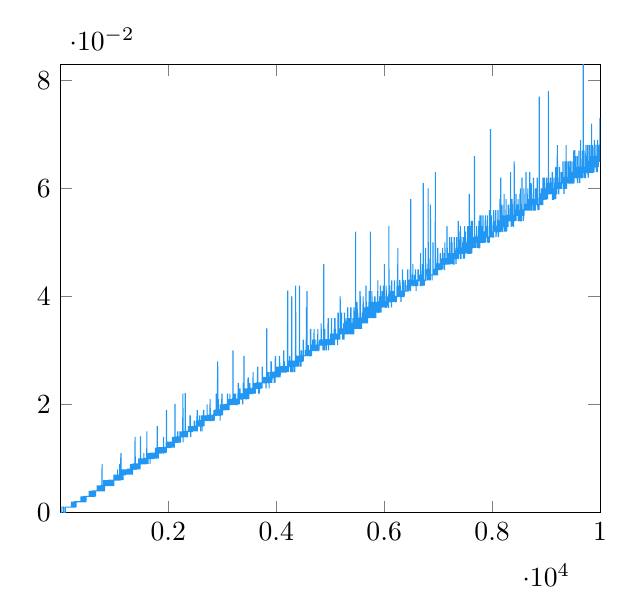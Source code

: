 \begin{tikzpicture}
\definecolor{color0}{RGB}{33,150,243}
\begin{axis}[xmin=3.0, xmax=10002.0, ymin=0.0, ymax=0.083]
\addplot[color0,  forget plot]
table{%
3.0 0.0
4.0 0.0
5.0 0.0
6.0 0.0
7.0 0.0
8.0 0.0
9.0 0.0
10.0 0.0
11.0 0.0
12.0 0.0
13.0 0.0
14.0 0.0
15.0 0.0
16.0 0.0
17.0 0.0
18.0 0.0
19.0 0.0
20.0 0.0
21.0 0.0
22.0 0.0
23.0 0.0
24.0 0.0
25.0 0.0
26.0 0.0
27.0 0.0
28.0 0.001
29.0 0.001
30.0 0.001
31.0 0.001
32.0 0.001
33.0 0.001
34.0 0.001
35.0 0.001
36.0 0.001
37.0 0.001
38.0 0.001
39.0 0.001
40.0 0.001
41.0 0.001
42.0 0.001
43.0 0.001
44.0 0.001
45.0 0.001
46.0 0.001
47.0 0.001
48.0 0.001
49.0 0.001
50.0 0.001
51.0 0.001
52.0 0.001
53.0 0.001
54.0 0.001
55.0 0.001
56.0 0.001
57.0 0.001
58.0 0.001
59.0 0.001
60.0 0.001
61.0 0.001
62.0 0.001
63.0 0.0
64.0 0.0
65.0 0.0
66.0 0.0
67.0 0.0
68.0 0.0
69.0 0.0
70.0 0.0
71.0 0.0
72.0 0.0
73.0 0.0
74.0 0.0
75.0 0.0
76.0 0.0
77.0 0.0
78.0 0.0
79.0 0.0
80.0 0.0
81.0 0.0
82.0 0.0
83.0 0.0
84.0 0.0
85.0 0.0
86.0 0.0
87.0 0.0
88.0 0.0
89.0 0.0
90.0 0.0
91.0 0.0
92.0 0.0
93.0 0.001
94.0 0.001
95.0 0.001
96.0 0.001
97.0 0.001
98.0 0.001
99.0 0.001
100.0 0.001
101.0 0.001
102.0 0.001
103.0 0.001
104.0 0.001
105.0 0.001
106.0 0.001
107.0 0.001
108.0 0.001
109.0 0.001
110.0 0.001
111.0 0.001
112.0 0.001
113.0 0.001
114.0 0.001
115.0 0.001
116.0 0.001
117.0 0.001
118.0 0.001
119.0 0.001
120.0 0.001
121.0 0.001
122.0 0.001
123.0 0.001
124.0 0.001
125.0 0.001
126.0 0.001
127.0 0.001
128.0 0.001
129.0 0.001
130.0 0.001
131.0 0.001
132.0 0.001
133.0 0.001
134.0 0.001
135.0 0.001
136.0 0.001
137.0 0.001
138.0 0.001
139.0 0.001
140.0 0.001
141.0 0.001
142.0 0.001
143.0 0.001
144.0 0.001
145.0 0.001
146.0 0.001
147.0 0.001
148.0 0.001
149.0 0.001
150.0 0.001
151.0 0.001
152.0 0.001
153.0 0.001
154.0 0.001
155.0 0.001
156.0 0.001
157.0 0.001
158.0 0.001
159.0 0.001
160.0 0.001
161.0 0.001
162.0 0.001
163.0 0.001
164.0 0.001
165.0 0.001
166.0 0.001
167.0 0.001
168.0 0.001
169.0 0.001
170.0 0.001
171.0 0.001
172.0 0.001
173.0 0.001
174.0 0.001
175.0 0.001
176.0 0.001
177.0 0.001
178.0 0.001
179.0 0.001
180.0 0.001
181.0 0.001
182.0 0.001
183.0 0.001
184.0 0.001
185.0 0.001
186.0 0.001
187.0 0.001
188.0 0.001
189.0 0.001
190.0 0.001
191.0 0.001
192.0 0.001
193.0 0.001
194.0 0.001
195.0 0.001
196.0 0.001
197.0 0.001
198.0 0.001
199.0 0.001
200.0 0.001
201.0 0.001
202.0 0.001
203.0 0.001
204.0 0.001
205.0 0.002
206.0 0.001
207.0 0.001
208.0 0.001
209.0 0.001
210.0 0.001
211.0 0.001
212.0 0.001
213.0 0.001
214.0 0.001
215.0 0.001
216.0 0.001
217.0 0.001
218.0 0.001
219.0 0.001
220.0 0.001
221.0 0.001
222.0 0.001
223.0 0.001
224.0 0.001
225.0 0.001
226.0 0.001
227.0 0.001
228.0 0.001
229.0 0.001
230.0 0.002
231.0 0.001
232.0 0.001
233.0 0.001
234.0 0.001
235.0 0.001
236.0 0.001
237.0 0.002
238.0 0.001
239.0 0.001
240.0 0.001
241.0 0.001
242.0 0.001
243.0 0.001
244.0 0.001
245.0 0.001
246.0 0.001
247.0 0.001
248.0 0.001
249.0 0.001
250.0 0.001
251.0 0.001
252.0 0.001
253.0 0.002
254.0 0.001
255.0 0.001
256.0 0.001
257.0 0.001
258.0 0.001
259.0 0.002
260.0 0.002
261.0 0.002
262.0 0.001
263.0 0.001
264.0 0.001
265.0 0.001
266.0 0.001
267.0 0.001
268.0 0.001
269.0 0.001
270.0 0.001
271.0 0.001
272.0 0.001
273.0 0.002
274.0 0.002
275.0 0.002
276.0 0.002
277.0 0.002
278.0 0.001
279.0 0.001
280.0 0.002
281.0 0.002
282.0 0.002
283.0 0.001
284.0 0.002
285.0 0.001
286.0 0.002
287.0 0.001
288.0 0.002
289.0 0.002
290.0 0.002
291.0 0.001
292.0 0.002
293.0 0.002
294.0 0.002
295.0 0.002
296.0 0.002
297.0 0.002
298.0 0.002
299.0 0.002
300.0 0.002
301.0 0.002
302.0 0.002
303.0 0.002
304.0 0.002
305.0 0.002
306.0 0.002
307.0 0.002
308.0 0.002
309.0 0.002
310.0 0.002
311.0 0.002
312.0 0.002
313.0 0.002
314.0 0.002
315.0 0.002
316.0 0.002
317.0 0.002
318.0 0.002
319.0 0.002
320.0 0.002
321.0 0.002
322.0 0.002
323.0 0.002
324.0 0.002
325.0 0.002
326.0 0.002
327.0 0.002
328.0 0.002
329.0 0.002
330.0 0.002
331.0 0.002
332.0 0.002
333.0 0.002
334.0 0.002
335.0 0.002
336.0 0.002
337.0 0.002
338.0 0.002
339.0 0.002
340.0 0.002
341.0 0.002
342.0 0.002
343.0 0.002
344.0 0.002
345.0 0.002
346.0 0.002
347.0 0.002
348.0 0.002
349.0 0.002
350.0 0.002
351.0 0.002
352.0 0.002
353.0 0.002
354.0 0.002
355.0 0.002
356.0 0.002
357.0 0.002
358.0 0.002
359.0 0.002
360.0 0.002
361.0 0.002
362.0 0.002
363.0 0.002
364.0 0.002
365.0 0.002
366.0 0.002
367.0 0.002
368.0 0.002
369.0 0.002
370.0 0.002
371.0 0.002
372.0 0.002
373.0 0.002
374.0 0.002
375.0 0.002
376.0 0.002
377.0 0.002
378.0 0.002
379.0 0.002
380.0 0.002
381.0 0.002
382.0 0.002
383.0 0.003
384.0 0.002
385.0 0.002
386.0 0.002
387.0 0.002
388.0 0.002
389.0 0.003
390.0 0.002
391.0 0.002
392.0 0.002
393.0 0.002
394.0 0.002
395.0 0.002
396.0 0.002
397.0 0.003
398.0 0.002
399.0 0.002
400.0 0.002
401.0 0.002
402.0 0.002
403.0 0.003
404.0 0.002
405.0 0.002
406.0 0.002
407.0 0.002
408.0 0.002
409.0 0.002
410.0 0.003
411.0 0.002
412.0 0.002
413.0 0.002
414.0 0.002
415.0 0.002
416.0 0.002
417.0 0.002
418.0 0.002
419.0 0.002
420.0 0.002
421.0 0.002
422.0 0.002
423.0 0.002
424.0 0.003
425.0 0.002
426.0 0.002
427.0 0.002
428.0 0.002
429.0 0.003
430.0 0.003
431.0 0.002
432.0 0.002
433.0 0.002
434.0 0.002
435.0 0.002
436.0 0.003
437.0 0.003
438.0 0.002
439.0 0.002
440.0 0.002
441.0 0.002
442.0 0.003
443.0 0.002
444.0 0.002
445.0 0.002
446.0 0.002
447.0 0.002
448.0 0.003
449.0 0.003
450.0 0.002
451.0 0.002
452.0 0.002
453.0 0.003
454.0 0.003
455.0 0.002
456.0 0.003
457.0 0.002
458.0 0.002
459.0 0.002
460.0 0.003
461.0 0.003
462.0 0.002
463.0 0.002
464.0 0.002
465.0 0.003
466.0 0.003
467.0 0.003
468.0 0.002
469.0 0.002
470.0 0.003
471.0 0.003
472.0 0.003
473.0 0.002
474.0 0.003
475.0 0.002
476.0 0.003
477.0 0.003
478.0 0.003
479.0 0.003
480.0 0.003
481.0 0.003
482.0 0.003
483.0 0.003
484.0 0.003
485.0 0.003
486.0 0.003
487.0 0.003
488.0 0.003
489.0 0.003
490.0 0.003
491.0 0.003
492.0 0.003
493.0 0.003
494.0 0.003
495.0 0.003
496.0 0.003
497.0 0.003
498.0 0.003
499.0 0.003
500.0 0.003
501.0 0.003
502.0 0.003
503.0 0.003
504.0 0.003
505.0 0.003
506.0 0.003
507.0 0.003
508.0 0.003
509.0 0.003
510.0 0.003
511.0 0.003
512.0 0.003
513.0 0.003
514.0 0.003
515.0 0.003
516.0 0.003
517.0 0.003
518.0 0.003
519.0 0.003
520.0 0.003
521.0 0.003
522.0 0.003
523.0 0.003
524.0 0.003
525.0 0.003
526.0 0.003
527.0 0.003
528.0 0.003
529.0 0.003
530.0 0.003
531.0 0.003
532.0 0.003
533.0 0.003
534.0 0.003
535.0 0.004
536.0 0.003
537.0 0.003
538.0 0.003
539.0 0.004
540.0 0.003
541.0 0.003
542.0 0.003
543.0 0.003
544.0 0.003
545.0 0.003
546.0 0.003
547.0 0.003
548.0 0.003
549.0 0.003
550.0 0.003
551.0 0.003
552.0 0.003
553.0 0.003
554.0 0.004
555.0 0.003
556.0 0.003
557.0 0.003
558.0 0.004
559.0 0.003
560.0 0.003
561.0 0.003
562.0 0.003
563.0 0.003
564.0 0.004
565.0 0.003
566.0 0.003
567.0 0.003
568.0 0.003
569.0 0.003
570.0 0.003
571.0 0.003
572.0 0.003
573.0 0.004
574.0 0.003
575.0 0.003
576.0 0.003
577.0 0.004
578.0 0.003
579.0 0.003
580.0 0.003
581.0 0.003
582.0 0.004
583.0 0.003
584.0 0.003
585.0 0.003
586.0 0.004
587.0 0.003
588.0 0.003
589.0 0.003
590.0 0.004
591.0 0.004
592.0 0.003
593.0 0.003
594.0 0.003
595.0 0.004
596.0 0.003
597.0 0.003
598.0 0.003
599.0 0.003
600.0 0.004
601.0 0.003
602.0 0.003
603.0 0.003
604.0 0.004
605.0 0.003
606.0 0.003
607.0 0.003
608.0 0.004
609.0 0.004
610.0 0.003
611.0 0.003
612.0 0.004
613.0 0.004
614.0 0.003
615.0 0.003
616.0 0.003
617.0 0.004
618.0 0.004
619.0 0.003
620.0 0.003
621.0 0.004
622.0 0.004
623.0 0.003
624.0 0.003
625.0 0.004
626.0 0.004
627.0 0.003
628.0 0.003
629.0 0.004
630.0 0.004
631.0 0.004
632.0 0.003
633.0 0.003
634.0 0.003
635.0 0.003
636.0 0.003
637.0 0.004
638.0 0.004
639.0 0.004
640.0 0.004
641.0 0.004
642.0 0.004
643.0 0.003
644.0 0.004
645.0 0.004
646.0 0.004
647.0 0.004
648.0 0.004
649.0 0.004
650.0 0.004
651.0 0.004
652.0 0.003
653.0 0.004
654.0 0.004
655.0 0.004
656.0 0.004
657.0 0.004
658.0 0.004
659.0 0.004
660.0 0.004
661.0 0.004
662.0 0.004
663.0 0.004
664.0 0.004
665.0 0.004
666.0 0.004
667.0 0.004
668.0 0.004
669.0 0.004
670.0 0.004
671.0 0.004
672.0 0.004
673.0 0.004
674.0 0.004
675.0 0.004
676.0 0.004
677.0 0.004
678.0 0.004
679.0 0.004
680.0 0.004
681.0 0.005
682.0 0.004
683.0 0.004
684.0 0.004
685.0 0.004
686.0 0.004
687.0 0.004
688.0 0.004
689.0 0.005
690.0 0.004
691.0 0.004
692.0 0.004
693.0 0.004
694.0 0.004
695.0 0.004
696.0 0.004
697.0 0.004
698.0 0.004
699.0 0.004
700.0 0.004
701.0 0.004
702.0 0.004
703.0 0.004
704.0 0.005
705.0 0.004
706.0 0.004
707.0 0.005
708.0 0.004
709.0 0.004
710.0 0.004
711.0 0.005
712.0 0.004
713.0 0.004
714.0 0.004
715.0 0.004
716.0 0.004
717.0 0.004
718.0 0.005
719.0 0.004
720.0 0.004
721.0 0.004
722.0 0.004
723.0 0.004
724.0 0.004
725.0 0.005
726.0 0.004
727.0 0.004
728.0 0.004
729.0 0.005
730.0 0.004
731.0 0.004
732.0 0.004
733.0 0.005
734.0 0.004
735.0 0.004
736.0 0.005
737.0 0.004
738.0 0.004
739.0 0.004
740.0 0.005
741.0 0.004
742.0 0.004
743.0 0.005
744.0 0.004
745.0 0.004
746.0 0.004
747.0 0.005
748.0 0.004
749.0 0.004
750.0 0.005
751.0 0.004
752.0 0.004
753.0 0.004
754.0 0.005
755.0 0.004
756.0 0.004
757.0 0.005
758.0 0.004
759.0 0.004
760.0 0.005
761.0 0.005
762.0 0.004
763.0 0.005
764.0 0.005
765.0 0.005
766.0 0.004
767.0 0.005
768.0 0.005
769.0 0.004
770.0 0.005
771.0 0.005
772.0 0.006
773.0 0.009
774.0 0.005
775.0 0.005
776.0 0.005
777.0 0.004
778.0 0.005
779.0 0.005
780.0 0.004
781.0 0.004
782.0 0.005
783.0 0.004
784.0 0.004
785.0 0.005
786.0 0.005
787.0 0.004
788.0 0.005
789.0 0.005
790.0 0.004
791.0 0.004
792.0 0.005
793.0 0.004
794.0 0.004
795.0 0.005
796.0 0.005
797.0 0.004
798.0 0.005
799.0 0.005
800.0 0.004
801.0 0.004
802.0 0.006
803.0 0.005
804.0 0.005
805.0 0.004
806.0 0.004
807.0 0.004
808.0 0.005
809.0 0.005
810.0 0.005
811.0 0.005
812.0 0.004
813.0 0.004
814.0 0.004
815.0 0.005
816.0 0.005
817.0 0.006
818.0 0.005
819.0 0.005
820.0 0.004
821.0 0.005
822.0 0.005
823.0 0.005
824.0 0.005
825.0 0.005
826.0 0.005
827.0 0.005
828.0 0.005
829.0 0.005
830.0 0.005
831.0 0.005
832.0 0.005
833.0 0.005
834.0 0.005
835.0 0.005
836.0 0.005
837.0 0.006
838.0 0.005
839.0 0.005
840.0 0.005
841.0 0.005
842.0 0.005
843.0 0.006
844.0 0.005
845.0 0.005
846.0 0.005
847.0 0.005
848.0 0.005
849.0 0.006
850.0 0.005
851.0 0.005
852.0 0.005
853.0 0.005
854.0 0.005
855.0 0.006
856.0 0.005
857.0 0.005
858.0 0.005
859.0 0.005
860.0 0.005
861.0 0.006
862.0 0.005
863.0 0.005
864.0 0.005
865.0 0.005
866.0 0.005
867.0 0.006
868.0 0.005
869.0 0.005
870.0 0.005
871.0 0.005
872.0 0.005
873.0 0.005
874.0 0.005
875.0 0.006
876.0 0.005
877.0 0.005
878.0 0.006
879.0 0.005
880.0 0.005
881.0 0.006
882.0 0.005
883.0 0.005
884.0 0.006
885.0 0.005
886.0 0.005
887.0 0.005
888.0 0.005
889.0 0.005
890.0 0.006
891.0 0.005
892.0 0.006
893.0 0.005
894.0 0.005
895.0 0.006
896.0 0.006
897.0 0.006
898.0 0.005
899.0 0.005
900.0 0.005
901.0 0.006
902.0 0.005
903.0 0.006
904.0 0.005
905.0 0.005
906.0 0.005
907.0 0.006
908.0 0.005
909.0 0.006
910.0 0.005
911.0 0.005
912.0 0.006
913.0 0.005
914.0 0.006
915.0 0.005
916.0 0.005
917.0 0.006
918.0 0.006
919.0 0.005
920.0 0.006
921.0 0.005
922.0 0.005
923.0 0.006
924.0 0.005
925.0 0.005
926.0 0.006
927.0 0.005
928.0 0.005
929.0 0.006
930.0 0.005
931.0 0.006
932.0 0.005
933.0 0.005
934.0 0.006
935.0 0.005
936.0 0.005
937.0 0.006
938.0 0.005
939.0 0.005
940.0 0.006
941.0 0.005
942.0 0.006
943.0 0.005
944.0 0.005
945.0 0.006
946.0 0.005
947.0 0.006
948.0 0.006
949.0 0.005
950.0 0.006
951.0 0.006
952.0 0.005
953.0 0.006
954.0 0.005
955.0 0.005
956.0 0.006
957.0 0.005
958.0 0.006
959.0 0.006
960.0 0.005
961.0 0.006
962.0 0.005
963.0 0.005
964.0 0.006
965.0 0.006
966.0 0.006
967.0 0.006
968.0 0.005
969.0 0.006
970.0 0.006
971.0 0.005
972.0 0.006
973.0 0.005
974.0 0.006
975.0 0.006
976.0 0.005
977.0 0.006
978.0 0.006
979.0 0.006
980.0 0.006
981.0 0.006
982.0 0.006
983.0 0.006
984.0 0.005
985.0 0.006
986.0 0.005
987.0 0.005
988.0 0.006
989.0 0.005
990.0 0.006
991.0 0.006
992.0 0.005
993.0 0.006
994.0 0.006
995.0 0.007
996.0 0.006
997.0 0.006
998.0 0.006
999.0 0.006
1000.0 0.006
1001.0 0.006
1002.0 0.007
1003.0 0.006
1004.0 0.006
1005.0 0.006
1006.0 0.006
1007.0 0.007
1008.0 0.006
1009.0 0.006
1010.0 0.006
1011.0 0.007
1012.0 0.006
1013.0 0.006
1014.0 0.006
1015.0 0.006
1016.0 0.007
1017.0 0.006
1018.0 0.007
1019.0 0.006
1020.0 0.006
1021.0 0.007
1022.0 0.006
1023.0 0.006
1024.0 0.006
1025.0 0.006
1026.0 0.007
1027.0 0.006
1028.0 0.006
1029.0 0.006
1030.0 0.006
1031.0 0.006
1032.0 0.006
1033.0 0.007
1034.0 0.006
1035.0 0.006
1036.0 0.006
1037.0 0.006
1038.0 0.007
1039.0 0.006
1040.0 0.007
1041.0 0.006
1042.0 0.006
1043.0 0.007
1044.0 0.006
1045.0 0.007
1046.0 0.006
1047.0 0.006
1048.0 0.007
1049.0 0.006
1050.0 0.007
1051.0 0.006
1052.0 0.007
1053.0 0.006
1054.0 0.006
1055.0 0.006
1056.0 0.006
1057.0 0.007
1058.0 0.006
1059.0 0.007
1060.0 0.006
1061.0 0.007
1062.0 0.008
1063.0 0.006
1064.0 0.006
1065.0 0.006
1066.0 0.007
1067.0 0.006
1068.0 0.006
1069.0 0.006
1070.0 0.006
1071.0 0.007
1072.0 0.006
1073.0 0.006
1074.0 0.006
1075.0 0.006
1076.0 0.007
1077.0 0.006
1078.0 0.007
1079.0 0.006
1080.0 0.006
1081.0 0.007
1082.0 0.006
1083.0 0.007
1084.0 0.006
1085.0 0.007
1086.0 0.006
1087.0 0.006
1088.0 0.006
1089.0 0.006
1090.0 0.007
1091.0 0.006
1092.0 0.007
1093.0 0.006
1094.0 0.006
1095.0 0.007
1096.0 0.006
1097.0 0.007
1098.0 0.006
1099.0 0.007
1100.0 0.008
1101.0 0.009
1102.0 0.006
1103.0 0.007
1104.0 0.007
1105.0 0.007
1106.0 0.006
1107.0 0.006
1108.0 0.007
1109.0 0.006
1110.0 0.007
1111.0 0.006
1112.0 0.007
1113.0 0.007
1114.0 0.006
1115.0 0.007
1116.0 0.007
1117.0 0.008
1118.0 0.006
1119.0 0.008
1120.0 0.01
1121.0 0.011
1122.0 0.01
1123.0 0.01
1124.0 0.011
1125.0 0.008
1126.0 0.007
1127.0 0.006
1128.0 0.007
1129.0 0.006
1130.0 0.007
1131.0 0.007
1132.0 0.007
1133.0 0.007
1134.0 0.007
1135.0 0.007
1136.0 0.007
1137.0 0.007
1138.0 0.006
1139.0 0.007
1140.0 0.007
1141.0 0.007
1142.0 0.007
1143.0 0.007
1144.0 0.007
1145.0 0.007
1146.0 0.007
1147.0 0.007
1148.0 0.007
1149.0 0.007
1150.0 0.008
1151.0 0.006
1152.0 0.007
1153.0 0.007
1154.0 0.007
1155.0 0.007
1156.0 0.007
1157.0 0.007
1158.0 0.007
1159.0 0.007
1160.0 0.006
1161.0 0.008
1162.0 0.007
1163.0 0.008
1164.0 0.007
1165.0 0.007
1166.0 0.007
1167.0 0.008
1168.0 0.007
1169.0 0.007
1170.0 0.007
1171.0 0.007
1172.0 0.007
1173.0 0.007
1174.0 0.007
1175.0 0.007
1176.0 0.008
1177.0 0.007
1178.0 0.007
1179.0 0.007
1180.0 0.008
1181.0 0.007
1182.0 0.008
1183.0 0.007
1184.0 0.007
1185.0 0.007
1186.0 0.007
1187.0 0.007
1188.0 0.007
1189.0 0.008
1190.0 0.007
1191.0 0.007
1192.0 0.007
1193.0 0.008
1194.0 0.007
1195.0 0.008
1196.0 0.007
1197.0 0.008
1198.0 0.007
1199.0 0.008
1200.0 0.007
1201.0 0.008
1202.0 0.007
1203.0 0.008
1204.0 0.007
1205.0 0.007
1206.0 0.008
1207.0 0.007
1208.0 0.007
1209.0 0.007
1210.0 0.008
1211.0 0.007
1212.0 0.008
1213.0 0.007
1214.0 0.008
1215.0 0.007
1216.0 0.008
1217.0 0.007
1218.0 0.008
1219.0 0.007
1220.0 0.008
1221.0 0.007
1222.0 0.008
1223.0 0.007
1224.0 0.008
1225.0 0.007
1226.0 0.008
1227.0 0.007
1228.0 0.008
1229.0 0.007
1230.0 0.008
1231.0 0.007
1232.0 0.008
1233.0 0.007
1234.0 0.008
1235.0 0.007
1236.0 0.008
1237.0 0.007
1238.0 0.008
1239.0 0.007
1240.0 0.008
1241.0 0.007
1242.0 0.008
1243.0 0.007
1244.0 0.008
1245.0 0.008
1246.0 0.008
1247.0 0.007
1248.0 0.008
1249.0 0.007
1250.0 0.008
1251.0 0.007
1252.0 0.008
1253.0 0.007
1254.0 0.008
1255.0 0.007
1256.0 0.008
1257.0 0.007
1258.0 0.008
1259.0 0.007
1260.0 0.008
1261.0 0.007
1262.0 0.008
1263.0 0.007
1264.0 0.008
1265.0 0.007
1266.0 0.008
1267.0 0.007
1268.0 0.008
1269.0 0.007
1270.0 0.008
1271.0 0.008
1272.0 0.008
1273.0 0.008
1274.0 0.008
1275.0 0.008
1276.0 0.008
1277.0 0.008
1278.0 0.008
1279.0 0.008
1280.0 0.008
1281.0 0.007
1282.0 0.008
1283.0 0.008
1284.0 0.007
1285.0 0.008
1286.0 0.008
1287.0 0.008
1288.0 0.007
1289.0 0.008
1290.0 0.007
1291.0 0.008
1292.0 0.007
1293.0 0.008
1294.0 0.007
1295.0 0.008
1296.0 0.008
1297.0 0.008
1298.0 0.007
1299.0 0.008
1300.0 0.008
1301.0 0.009
1302.0 0.007
1303.0 0.008
1304.0 0.008
1305.0 0.008
1306.0 0.008
1307.0 0.008
1308.0 0.007
1309.0 0.008
1310.0 0.008
1311.0 0.008
1312.0 0.008
1313.0 0.008
1314.0 0.008
1315.0 0.008
1316.0 0.009
1317.0 0.007
1318.0 0.008
1319.0 0.008
1320.0 0.009
1321.0 0.007
1322.0 0.008
1323.0 0.008
1324.0 0.009
1325.0 0.007
1326.0 0.008
1327.0 0.008
1328.0 0.008
1329.0 0.008
1330.0 0.008
1331.0 0.009
1332.0 0.008
1333.0 0.008
1334.0 0.008
1335.0 0.009
1336.0 0.007
1337.0 0.009
1338.0 0.008
1339.0 0.009
1340.0 0.008
1341.0 0.008
1342.0 0.008
1343.0 0.009
1344.0 0.008
1345.0 0.008
1346.0 0.008
1347.0 0.008
1348.0 0.008
1349.0 0.008
1350.0 0.009
1351.0 0.008
1352.0 0.009
1353.0 0.008
1354.0 0.009
1355.0 0.009
1356.0 0.008
1357.0 0.008
1358.0 0.008
1359.0 0.009
1360.0 0.008
1361.0 0.009
1362.0 0.008
1363.0 0.009
1364.0 0.008
1365.0 0.009
1366.0 0.008
1367.0 0.008
1368.0 0.008
1369.0 0.009
1370.0 0.009
1371.0 0.008
1372.0 0.009
1373.0 0.008
1374.0 0.009
1375.0 0.008
1376.0 0.009
1377.0 0.009
1378.0 0.008
1379.0 0.009
1380.0 0.008
1381.0 0.009
1382.0 0.009
1383.0 0.013
1384.0 0.013
1385.0 0.014
1386.0 0.012
1387.0 0.01
1388.0 0.009
1389.0 0.008
1390.0 0.009
1391.0 0.008
1392.0 0.009
1393.0 0.009
1394.0 0.008
1395.0 0.009
1396.0 0.008
1397.0 0.009
1398.0 0.008
1399.0 0.009
1400.0 0.008
1401.0 0.008
1402.0 0.009
1403.0 0.008
1404.0 0.009
1405.0 0.008
1406.0 0.009
1407.0 0.008
1408.0 0.009
1409.0 0.008
1410.0 0.009
1411.0 0.009
1412.0 0.008
1413.0 0.009
1414.0 0.008
1415.0 0.009
1416.0 0.008
1417.0 0.009
1418.0 0.009
1419.0 0.008
1420.0 0.009
1421.0 0.008
1422.0 0.009
1423.0 0.008
1424.0 0.009
1425.0 0.008
1426.0 0.009
1427.0 0.009
1428.0 0.008
1429.0 0.009
1430.0 0.008
1431.0 0.009
1432.0 0.008
1433.0 0.009
1434.0 0.008
1435.0 0.009
1436.0 0.009
1437.0 0.008
1438.0 0.009
1439.0 0.008
1440.0 0.009
1441.0 0.009
1442.0 0.009
1443.0 0.009
1444.0 0.008
1445.0 0.009
1446.0 0.008
1447.0 0.009
1448.0 0.009
1449.0 0.009
1450.0 0.009
1451.0 0.008
1452.0 0.01
1453.0 0.009
1454.0 0.009
1455.0 0.009
1456.0 0.009
1457.0 0.009
1458.0 0.008
1459.0 0.01
1460.0 0.009
1461.0 0.009
1462.0 0.009
1463.0 0.008
1464.0 0.009
1465.0 0.008
1466.0 0.009
1467.0 0.009
1468.0 0.009
1469.0 0.009
1470.0 0.008
1471.0 0.009
1472.0 0.009
1473.0 0.009
1474.0 0.009
1475.0 0.009
1476.0 0.009
1477.0 0.008
1478.0 0.009
1479.0 0.009
1480.0 0.009
1481.0 0.009
1482.0 0.009
1483.0 0.013
1484.0 0.014
1485.0 0.014
1486.0 0.014
1487.0 0.014
1488.0 0.01
1489.0 0.01
1490.0 0.009
1491.0 0.009
1492.0 0.01
1493.0 0.009
1494.0 0.01
1495.0 0.009
1496.0 0.009
1497.0 0.009
1498.0 0.009
1499.0 0.009
1500.0 0.009
1501.0 0.01
1502.0 0.009
1503.0 0.009
1504.0 0.01
1505.0 0.009
1506.0 0.009
1507.0 0.01
1508.0 0.009
1509.0 0.009
1510.0 0.009
1511.0 0.01
1512.0 0.009
1513.0 0.009
1514.0 0.01
1515.0 0.009
1516.0 0.009
1517.0 0.01
1518.0 0.009
1519.0 0.009
1520.0 0.009
1521.0 0.01
1522.0 0.009
1523.0 0.009
1524.0 0.01
1525.0 0.009
1526.0 0.009
1527.0 0.01
1528.0 0.009
1529.0 0.009
1530.0 0.01
1531.0 0.009
1532.0 0.009
1533.0 0.009
1534.0 0.01
1535.0 0.009
1536.0 0.009
1537.0 0.01
1538.0 0.009
1539.0 0.009
1540.0 0.01
1541.0 0.009
1542.0 0.009
1543.0 0.01
1544.0 0.009
1545.0 0.01
1546.0 0.009
1547.0 0.009
1548.0 0.011
1549.0 0.009
1550.0 0.009
1551.0 0.01
1552.0 0.009
1553.0 0.01
1554.0 0.009
1555.0 0.009
1556.0 0.01
1557.0 0.009
1558.0 0.009
1559.0 0.01
1560.0 0.009
1561.0 0.01
1562.0 0.01
1563.0 0.009
1564.0 0.01
1565.0 0.009
1566.0 0.01
1567.0 0.009
1568.0 0.009
1569.0 0.01
1570.0 0.009
1571.0 0.009
1572.0 0.01
1573.0 0.009
1574.0 0.01
1575.0 0.01
1576.0 0.009
1577.0 0.01
1578.0 0.01
1579.0 0.01
1580.0 0.01
1581.0 0.009
1582.0 0.01
1583.0 0.009
1584.0 0.009
1585.0 0.01
1586.0 0.01
1587.0 0.009
1588.0 0.01
1589.0 0.009
1590.0 0.009
1591.0 0.01
1592.0 0.009
1593.0 0.01
1594.0 0.01
1595.0 0.009
1596.0 0.01
1597.0 0.01
1598.0 0.01
1599.0 0.01
1600.0 0.01
1601.0 0.011
1602.0 0.012
1603.0 0.015
1604.0 0.01
1605.0 0.011
1606.0 0.01
1607.0 0.01
1608.0 0.009
1609.0 0.01
1610.0 0.01
1611.0 0.01
1612.0 0.01
1613.0 0.01
1614.0 0.01
1615.0 0.01
1616.0 0.009
1617.0 0.01
1618.0 0.01
1619.0 0.01
1620.0 0.01
1621.0 0.01
1622.0 0.009
1623.0 0.011
1624.0 0.01
1625.0 0.009
1626.0 0.01
1627.0 0.01
1628.0 0.01
1629.0 0.01
1630.0 0.01
1631.0 0.01
1632.0 0.01
1633.0 0.01
1634.0 0.011
1635.0 0.01
1636.0 0.01
1637.0 0.01
1638.0 0.01
1639.0 0.01
1640.0 0.01
1641.0 0.01
1642.0 0.01
1643.0 0.01
1644.0 0.01
1645.0 0.01
1646.0 0.01
1647.0 0.011
1648.0 0.01
1649.0 0.01
1650.0 0.011
1651.0 0.01
1652.0 0.01
1653.0 0.01
1654.0 0.01
1655.0 0.011
1656.0 0.01
1657.0 0.01
1658.0 0.01
1659.0 0.01
1660.0 0.01
1661.0 0.01
1662.0 0.011
1663.0 0.009
1664.0 0.01
1665.0 0.01
1666.0 0.01
1667.0 0.011
1668.0 0.011
1669.0 0.01
1670.0 0.01
1671.0 0.011
1672.0 0.011
1673.0 0.01
1674.0 0.011
1675.0 0.011
1676.0 0.01
1677.0 0.011
1678.0 0.011
1679.0 0.01
1680.0 0.011
1681.0 0.011
1682.0 0.01
1683.0 0.011
1684.0 0.011
1685.0 0.01
1686.0 0.01
1687.0 0.011
1688.0 0.01
1689.0 0.01
1690.0 0.011
1691.0 0.01
1692.0 0.01
1693.0 0.011
1694.0 0.01
1695.0 0.01
1696.0 0.011
1697.0 0.01
1698.0 0.01
1699.0 0.011
1700.0 0.01
1701.0 0.01
1702.0 0.011
1703.0 0.01
1704.0 0.01
1705.0 0.011
1706.0 0.011
1707.0 0.01
1708.0 0.011
1709.0 0.011
1710.0 0.01
1711.0 0.011
1712.0 0.011
1713.0 0.01
1714.0 0.011
1715.0 0.011
1716.0 0.011
1717.0 0.01
1718.0 0.01
1719.0 0.011
1720.0 0.011
1721.0 0.01
1722.0 0.011
1723.0 0.01
1724.0 0.01
1725.0 0.011
1726.0 0.011
1727.0 0.01
1728.0 0.011
1729.0 0.01
1730.0 0.01
1731.0 0.011
1732.0 0.011
1733.0 0.01
1734.0 0.011
1735.0 0.011
1736.0 0.01
1737.0 0.011
1738.0 0.011
1739.0 0.011
1740.0 0.01
1741.0 0.011
1742.0 0.011
1743.0 0.01
1744.0 0.011
1745.0 0.011
1746.0 0.01
1747.0 0.011
1748.0 0.011
1749.0 0.011
1750.0 0.01
1751.0 0.011
1752.0 0.011
1753.0 0.01
1754.0 0.011
1755.0 0.011
1756.0 0.011
1757.0 0.011
1758.0 0.011
1759.0 0.011
1760.0 0.01
1761.0 0.011
1762.0 0.012
1763.0 0.011
1764.0 0.01
1765.0 0.011
1766.0 0.011
1767.0 0.01
1768.0 0.011
1769.0 0.011
1770.0 0.011
1771.0 0.01
1772.0 0.011
1773.0 0.011
1774.0 0.011
1775.0 0.011
1776.0 0.012
1777.0 0.011
1778.0 0.01
1779.0 0.011
1780.0 0.011
1781.0 0.011
1782.0 0.011
1783.0 0.011
1784.0 0.012
1785.0 0.01
1786.0 0.011
1787.0 0.012
1788.0 0.011
1789.0 0.011
1790.0 0.012
1791.0 0.011
1792.0 0.012
1793.0 0.012
1794.0 0.013
1795.0 0.016
1796.0 0.012
1797.0 0.012
1798.0 0.011
1799.0 0.011
1800.0 0.011
1801.0 0.011
1802.0 0.011
1803.0 0.011
1804.0 0.011
1805.0 0.011
1806.0 0.012
1807.0 0.012
1808.0 0.012
1809.0 0.012
1810.0 0.011
1811.0 0.011
1812.0 0.011
1813.0 0.01
1814.0 0.011
1815.0 0.011
1816.0 0.011
1817.0 0.011
1818.0 0.011
1819.0 0.012
1820.0 0.011
1821.0 0.011
1822.0 0.012
1823.0 0.012
1824.0 0.011
1825.0 0.011
1826.0 0.012
1827.0 0.012
1828.0 0.012
1829.0 0.011
1830.0 0.012
1831.0 0.012
1832.0 0.012
1833.0 0.011
1834.0 0.011
1835.0 0.012
1836.0 0.011
1837.0 0.011
1838.0 0.012
1839.0 0.011
1840.0 0.011
1841.0 0.011
1842.0 0.011
1843.0 0.012
1844.0 0.011
1845.0 0.011
1846.0 0.012
1847.0 0.011
1848.0 0.011
1849.0 0.012
1850.0 0.011
1851.0 0.011
1852.0 0.012
1853.0 0.011
1854.0 0.012
1855.0 0.012
1856.0 0.011
1857.0 0.012
1858.0 0.011
1859.0 0.012
1860.0 0.011
1861.0 0.012
1862.0 0.012
1863.0 0.012
1864.0 0.011
1865.0 0.012
1866.0 0.012
1867.0 0.012
1868.0 0.011
1869.0 0.011
1870.0 0.012
1871.0 0.011
1872.0 0.011
1873.0 0.012
1874.0 0.012
1875.0 0.012
1876.0 0.012
1877.0 0.011
1878.0 0.012
1879.0 0.012
1880.0 0.011
1881.0 0.012
1882.0 0.012
1883.0 0.012
1884.0 0.012
1885.0 0.011
1886.0 0.012
1887.0 0.012
1888.0 0.012
1889.0 0.011
1890.0 0.012
1891.0 0.012
1892.0 0.012
1893.0 0.011
1894.0 0.012
1895.0 0.012
1896.0 0.012
1897.0 0.012
1898.0 0.011
1899.0 0.012
1900.0 0.012
1901.0 0.012
1902.0 0.012
1903.0 0.012
1904.0 0.012
1905.0 0.012
1906.0 0.011
1907.0 0.011
1908.0 0.012
1909.0 0.012
1910.0 0.011
1911.0 0.012
1912.0 0.012
1913.0 0.012
1914.0 0.014
1915.0 0.012
1916.0 0.011
1917.0 0.012
1918.0 0.012
1919.0 0.012
1920.0 0.012
1921.0 0.012
1922.0 0.012
1923.0 0.012
1924.0 0.012
1925.0 0.012
1926.0 0.012
1927.0 0.012
1928.0 0.012
1929.0 0.012
1930.0 0.012
1931.0 0.012
1932.0 0.012
1933.0 0.011
1934.0 0.012
1935.0 0.012
1936.0 0.012
1937.0 0.012
1938.0 0.011
1939.0 0.012
1940.0 0.012
1941.0 0.012
1942.0 0.012
1943.0 0.012
1944.0 0.012
1945.0 0.012
1946.0 0.012
1947.0 0.012
1948.0 0.011
1949.0 0.012
1950.0 0.012
1951.0 0.012
1952.0 0.012
1953.0 0.011
1954.0 0.012
1955.0 0.012
1956.0 0.012
1957.0 0.012
1958.0 0.012
1959.0 0.012
1960.0 0.013
1961.0 0.011
1962.0 0.012
1963.0 0.012
1964.0 0.012
1965.0 0.013
1966.0 0.018
1967.0 0.019
1968.0 0.018
1969.0 0.017
1970.0 0.012
1971.0 0.012
1972.0 0.012
1973.0 0.012
1974.0 0.013
1975.0 0.012
1976.0 0.013
1977.0 0.012
1978.0 0.012
1979.0 0.013
1980.0 0.012
1981.0 0.013
1982.0 0.012
1983.0 0.012
1984.0 0.013
1985.0 0.013
1986.0 0.013
1987.0 0.012
1988.0 0.012
1989.0 0.013
1990.0 0.012
1991.0 0.013
1992.0 0.012
1993.0 0.012
1994.0 0.013
1995.0 0.013
1996.0 0.013
1997.0 0.012
1998.0 0.012
1999.0 0.013
2000.0 0.013
2001.0 0.013
2002.0 0.013
2003.0 0.013
2004.0 0.013
2005.0 0.012
2006.0 0.013
2007.0 0.013
2008.0 0.013
2009.0 0.013
2010.0 0.012
2011.0 0.013
2012.0 0.012
2013.0 0.013
2014.0 0.013
2015.0 0.012
2016.0 0.012
2017.0 0.012
2018.0 0.013
2019.0 0.012
2020.0 0.013
2021.0 0.013
2022.0 0.012
2023.0 0.013
2024.0 0.012
2025.0 0.013
2026.0 0.013
2027.0 0.012
2028.0 0.013
2029.0 0.013
2030.0 0.013
2031.0 0.013
2032.0 0.012
2033.0 0.013
2034.0 0.013
2035.0 0.013
2036.0 0.013
2037.0 0.013
2038.0 0.012
2039.0 0.012
2040.0 0.013
2041.0 0.013
2042.0 0.013
2043.0 0.012
2044.0 0.012
2045.0 0.013
2046.0 0.013
2047.0 0.013
2048.0 0.013
2049.0 0.013
2050.0 0.012
2051.0 0.013
2052.0 0.013
2053.0 0.013
2054.0 0.013
2055.0 0.013
2056.0 0.012
2057.0 0.013
2058.0 0.013
2059.0 0.013
2060.0 0.013
2061.0 0.013
2062.0 0.013
2063.0 0.013
2064.0 0.013
2065.0 0.013
2066.0 0.013
2067.0 0.013
2068.0 0.012
2069.0 0.013
2070.0 0.013
2071.0 0.013
2072.0 0.013
2073.0 0.013
2074.0 0.013
2075.0 0.013
2076.0 0.014
2077.0 0.013
2078.0 0.013
2079.0 0.013
2080.0 0.012
2081.0 0.013
2082.0 0.013
2083.0 0.013
2084.0 0.013
2085.0 0.013
2086.0 0.013
2087.0 0.013
2088.0 0.013
2089.0 0.013
2090.0 0.013
2091.0 0.013
2092.0 0.012
2093.0 0.013
2094.0 0.013
2095.0 0.013
2096.0 0.013
2097.0 0.014
2098.0 0.013
2099.0 0.012
2100.0 0.013
2101.0 0.014
2102.0 0.012
2103.0 0.013
2104.0 0.013
2105.0 0.013
2106.0 0.013
2107.0 0.013
2108.0 0.013
2109.0 0.013
2110.0 0.013
2111.0 0.013
2112.0 0.012
2113.0 0.013
2114.0 0.014
2115.0 0.013
2116.0 0.014
2117.0 0.013
2118.0 0.013
2119.0 0.013
2120.0 0.013
2121.0 0.013
2122.0 0.013
2123.0 0.014
2124.0 0.017
2125.0 0.02
2126.0 0.02
2127.0 0.015
2128.0 0.013
2129.0 0.013
2130.0 0.013
2131.0 0.013
2132.0 0.013
2133.0 0.014
2134.0 0.013
2135.0 0.013
2136.0 0.013
2137.0 0.013
2138.0 0.014
2139.0 0.013
2140.0 0.014
2141.0 0.013
2142.0 0.013
2143.0 0.013
2144.0 0.013
2145.0 0.014
2146.0 0.013
2147.0 0.014
2148.0 0.013
2149.0 0.014
2150.0 0.014
2151.0 0.013
2152.0 0.014
2153.0 0.014
2154.0 0.014
2155.0 0.014
2156.0 0.014
2157.0 0.013
2158.0 0.014
2159.0 0.013
2160.0 0.013
2161.0 0.014
2162.0 0.013
2163.0 0.014
2164.0 0.014
2165.0 0.014
2166.0 0.013
2167.0 0.014
2168.0 0.013
2169.0 0.013
2170.0 0.014
2171.0 0.013
2172.0 0.014
2173.0 0.014
2174.0 0.014
2175.0 0.015
2176.0 0.013
2177.0 0.013
2178.0 0.013
2179.0 0.014
2180.0 0.013
2181.0 0.014
2182.0 0.014
2183.0 0.014
2184.0 0.014
2185.0 0.013
2186.0 0.014
2187.0 0.013
2188.0 0.014
2189.0 0.014
2190.0 0.014
2191.0 0.013
2192.0 0.014
2193.0 0.014
2194.0 0.014
2195.0 0.014
2196.0 0.013
2197.0 0.014
2198.0 0.014
2199.0 0.014
2200.0 0.014
2201.0 0.014
2202.0 0.014
2203.0 0.014
2204.0 0.014
2205.0 0.013
2206.0 0.014
2207.0 0.014
2208.0 0.014
2209.0 0.014
2210.0 0.014
2211.0 0.014
2212.0 0.014
2213.0 0.014
2214.0 0.013
2215.0 0.013
2216.0 0.014
2217.0 0.015
2218.0 0.014
2219.0 0.014
2220.0 0.014
2221.0 0.014
2222.0 0.014
2223.0 0.015
2224.0 0.014
2225.0 0.014
2226.0 0.014
2227.0 0.013
2228.0 0.015
2229.0 0.014
2230.0 0.014
2231.0 0.014
2232.0 0.015
2233.0 0.014
2234.0 0.014
2235.0 0.014
2236.0 0.014
2237.0 0.014
2238.0 0.015
2239.0 0.014
2240.0 0.014
2241.0 0.015
2242.0 0.014
2243.0 0.014
2244.0 0.014
2245.0 0.015
2246.0 0.014
2247.0 0.015
2248.0 0.014
2249.0 0.015
2250.0 0.014
2251.0 0.014
2252.0 0.014
2253.0 0.014
2254.0 0.014
2255.0 0.014
2256.0 0.015
2257.0 0.014
2258.0 0.015
2259.0 0.014
2260.0 0.015
2261.0 0.014
2262.0 0.015
2263.0 0.014
2264.0 0.015
2265.0 0.014
2266.0 0.015
2267.0 0.014
2268.0 0.014
2269.0 0.018
2270.0 0.021
2271.0 0.022
2272.0 0.017
2273.0 0.014
2274.0 0.014
2275.0 0.013
2276.0 0.014
2277.0 0.014
2278.0 0.015
2279.0 0.014
2280.0 0.015
2281.0 0.014
2282.0 0.015
2283.0 0.014
2284.0 0.015
2285.0 0.014
2286.0 0.014
2287.0 0.014
2288.0 0.014
2289.0 0.014
2290.0 0.014
2291.0 0.014
2292.0 0.014
2293.0 0.014
2294.0 0.014
2295.0 0.015
2296.0 0.014
2297.0 0.015
2298.0 0.014
2299.0 0.015
2300.0 0.014
2301.0 0.015
2302.0 0.015
2303.0 0.014
2304.0 0.014
2305.0 0.014
2306.0 0.015
2307.0 0.014
2308.0 0.015
2309.0 0.015
2310.0 0.015
2311.0 0.015
2312.0 0.014
2313.0 0.015
2314.0 0.022
2315.0 0.022
2316.0 0.02
2317.0 0.019
2318.0 0.015
2319.0 0.015
2320.0 0.014
2321.0 0.015
2322.0 0.015
2323.0 0.015
2324.0 0.014
2325.0 0.015
2326.0 0.014
2327.0 0.014
2328.0 0.015
2329.0 0.015
2330.0 0.015
2331.0 0.014
2332.0 0.015
2333.0 0.014
2334.0 0.015
2335.0 0.014
2336.0 0.015
2337.0 0.014
2338.0 0.015
2339.0 0.014
2340.0 0.015
2341.0 0.014
2342.0 0.015
2343.0 0.014
2344.0 0.015
2345.0 0.014
2346.0 0.015
2347.0 0.014
2348.0 0.015
2349.0 0.015
2350.0 0.015
2351.0 0.014
2352.0 0.015
2353.0 0.014
2354.0 0.014
2355.0 0.015
2356.0 0.014
2357.0 0.015
2358.0 0.015
2359.0 0.015
2360.0 0.015
2361.0 0.015
2362.0 0.015
2363.0 0.015
2364.0 0.015
2365.0 0.015
2366.0 0.015
2367.0 0.015
2368.0 0.015
2369.0 0.015
2370.0 0.015
2371.0 0.015
2372.0 0.015
2373.0 0.016
2374.0 0.015
2375.0 0.015
2376.0 0.015
2377.0 0.015
2378.0 0.015
2379.0 0.015
2380.0 0.015
2381.0 0.015
2382.0 0.016
2383.0 0.015
2384.0 0.015
2385.0 0.015
2386.0 0.015
2387.0 0.016
2388.0 0.015
2389.0 0.016
2390.0 0.015
2391.0 0.015
2392.0 0.015
2393.0 0.016
2394.0 0.015
2395.0 0.015
2396.0 0.015
2397.0 0.015
2398.0 0.015
2399.0 0.015
2400.0 0.016
2401.0 0.015
2402.0 0.016
2403.0 0.018
2404.0 0.015
2405.0 0.016
2406.0 0.015
2407.0 0.018
2408.0 0.015
2409.0 0.015
2410.0 0.015
2411.0 0.015
2412.0 0.015
2413.0 0.015
2414.0 0.015
2415.0 0.015
2416.0 0.015
2417.0 0.014
2418.0 0.015
2419.0 0.015
2420.0 0.016
2421.0 0.015
2422.0 0.015
2423.0 0.015
2424.0 0.016
2425.0 0.015
2426.0 0.015
2427.0 0.015
2428.0 0.016
2429.0 0.015
2430.0 0.015
2431.0 0.015
2432.0 0.015
2433.0 0.015
2434.0 0.016
2435.0 0.015
2436.0 0.015
2437.0 0.015
2438.0 0.016
2439.0 0.015
2440.0 0.015
2441.0 0.015
2442.0 0.015
2443.0 0.015
2444.0 0.015
2445.0 0.015
2446.0 0.016
2447.0 0.015
2448.0 0.016
2449.0 0.015
2450.0 0.016
2451.0 0.015
2452.0 0.016
2453.0 0.015
2454.0 0.016
2455.0 0.015
2456.0 0.016
2457.0 0.015
2458.0 0.016
2459.0 0.015
2460.0 0.016
2461.0 0.015
2462.0 0.016
2463.0 0.015
2464.0 0.016
2465.0 0.015
2466.0 0.016
2467.0 0.015
2468.0 0.016
2469.0 0.015
2470.0 0.016
2471.0 0.015
2472.0 0.016
2473.0 0.015
2474.0 0.016
2475.0 0.015
2476.0 0.016
2477.0 0.015
2478.0 0.016
2479.0 0.015
2480.0 0.016
2481.0 0.017
2482.0 0.016
2483.0 0.015
2484.0 0.017
2485.0 0.015
2486.0 0.016
2487.0 0.015
2488.0 0.016
2489.0 0.016
2490.0 0.016
2491.0 0.016
2492.0 0.016
2493.0 0.016
2494.0 0.015
2495.0 0.016
2496.0 0.015
2497.0 0.016
2498.0 0.016
2499.0 0.016
2500.0 0.016
2501.0 0.016
2502.0 0.016
2503.0 0.015
2504.0 0.016
2505.0 0.016
2506.0 0.016
2507.0 0.016
2508.0 0.016
2509.0 0.016
2510.0 0.016
2511.0 0.016
2512.0 0.016
2513.0 0.016
2514.0 0.015
2515.0 0.016
2516.0 0.015
2517.0 0.016
2518.0 0.015
2519.0 0.017
2520.0 0.015
2521.0 0.016
2522.0 0.016
2523.0 0.016
2524.0 0.016
2525.0 0.016
2526.0 0.016
2527.0 0.016
2528.0 0.016
2529.0 0.016
2530.0 0.016
2531.0 0.016
2532.0 0.017
2533.0 0.018
2534.0 0.016
2535.0 0.015
2536.0 0.017
2537.0 0.019
2538.0 0.015
2539.0 0.016
2540.0 0.016
2541.0 0.016
2542.0 0.016
2543.0 0.016
2544.0 0.017
2545.0 0.016
2546.0 0.016
2547.0 0.016
2548.0 0.016
2549.0 0.016
2550.0 0.016
2551.0 0.016
2552.0 0.016
2553.0 0.017
2554.0 0.016
2555.0 0.017
2556.0 0.016
2557.0 0.016
2558.0 0.017
2559.0 0.016
2560.0 0.016
2561.0 0.016
2562.0 0.017
2563.0 0.016
2564.0 0.017
2565.0 0.016
2566.0 0.016
2567.0 0.016
2568.0 0.017
2569.0 0.017
2570.0 0.016
2571.0 0.017
2572.0 0.016
2573.0 0.016
2574.0 0.016
2575.0 0.017
2576.0 0.016
2577.0 0.016
2578.0 0.016
2579.0 0.018
2580.0 0.016
2581.0 0.016
2582.0 0.016
2583.0 0.017
2584.0 0.016
2585.0 0.016
2586.0 0.016
2587.0 0.016
2588.0 0.016
2589.0 0.016
2590.0 0.016
2591.0 0.016
2592.0 0.016
2593.0 0.016
2594.0 0.017
2595.0 0.016
2596.0 0.017
2597.0 0.016
2598.0 0.016
2599.0 0.015
2600.0 0.017
2601.0 0.017
2602.0 0.016
2603.0 0.017
2604.0 0.016
2605.0 0.017
2606.0 0.016
2607.0 0.016
2608.0 0.016
2609.0 0.016
2610.0 0.016
2611.0 0.016
2612.0 0.016
2613.0 0.016
2614.0 0.016
2615.0 0.016
2616.0 0.018
2617.0 0.016
2618.0 0.017
2619.0 0.016
2620.0 0.016
2621.0 0.016
2622.0 0.017
2623.0 0.016
2624.0 0.016
2625.0 0.018
2626.0 0.015
2627.0 0.016
2628.0 0.017
2629.0 0.016
2630.0 0.016
2631.0 0.017
2632.0 0.016
2633.0 0.017
2634.0 0.016
2635.0 0.017
2636.0 0.016
2637.0 0.017
2638.0 0.016
2639.0 0.016
2640.0 0.016
2641.0 0.016
2642.0 0.017
2643.0 0.017
2644.0 0.017
2645.0 0.016
2646.0 0.017
2647.0 0.016
2648.0 0.017
2649.0 0.016
2650.0 0.017
2651.0 0.019
2652.0 0.017
2653.0 0.017
2654.0 0.017
2655.0 0.017
2656.0 0.019
2657.0 0.017
2658.0 0.017
2659.0 0.019
2660.0 0.018
2661.0 0.016
2662.0 0.017
2663.0 0.017
2664.0 0.017
2665.0 0.017
2666.0 0.017
2667.0 0.017
2668.0 0.017
2669.0 0.017
2670.0 0.017
2671.0 0.017
2672.0 0.017
2673.0 0.017
2674.0 0.017
2675.0 0.017
2676.0 0.017
2677.0 0.017
2678.0 0.017
2679.0 0.018
2680.0 0.017
2681.0 0.017
2682.0 0.017
2683.0 0.017
2684.0 0.017
2685.0 0.017
2686.0 0.017
2687.0 0.017
2688.0 0.017
2689.0 0.017
2690.0 0.017
2691.0 0.017
2692.0 0.017
2693.0 0.017
2694.0 0.017
2695.0 0.017
2696.0 0.017
2697.0 0.018
2698.0 0.017
2699.0 0.017
2700.0 0.017
2701.0 0.017
2702.0 0.017
2703.0 0.017
2704.0 0.018
2705.0 0.017
2706.0 0.018
2707.0 0.017
2708.0 0.017
2709.0 0.017
2710.0 0.017
2711.0 0.018
2712.0 0.017
2713.0 0.018
2714.0 0.017
2715.0 0.017
2716.0 0.017
2717.0 0.017
2718.0 0.017
2719.0 0.017
2720.0 0.02
2721.0 0.017
2722.0 0.017
2723.0 0.018
2724.0 0.017
2725.0 0.017
2726.0 0.017
2727.0 0.018
2728.0 0.017
2729.0 0.017
2730.0 0.018
2731.0 0.017
2732.0 0.018
2733.0 0.017
2734.0 0.018
2735.0 0.017
2736.0 0.018
2737.0 0.018
2738.0 0.017
2739.0 0.017
2740.0 0.017
2741.0 0.018
2742.0 0.017
2743.0 0.018
2744.0 0.018
2745.0 0.017
2746.0 0.018
2747.0 0.017
2748.0 0.018
2749.0 0.017
2750.0 0.018
2751.0 0.017
2752.0 0.017
2753.0 0.017
2754.0 0.017
2755.0 0.018
2756.0 0.018
2757.0 0.017
2758.0 0.018
2759.0 0.017
2760.0 0.018
2761.0 0.018
2762.0 0.018
2763.0 0.017
2764.0 0.018
2765.0 0.018
2766.0 0.017
2767.0 0.018
2768.0 0.017
2769.0 0.018
2770.0 0.018
2771.0 0.018
2772.0 0.02
2773.0 0.018
2774.0 0.018
2775.0 0.018
2776.0 0.021
2777.0 0.017
2778.0 0.017
2779.0 0.017
2780.0 0.017
2781.0 0.018
2782.0 0.017
2783.0 0.017
2784.0 0.017
2785.0 0.017
2786.0 0.017
2787.0 0.017
2788.0 0.017
2789.0 0.018
2790.0 0.018
2791.0 0.017
2792.0 0.017
2793.0 0.018
2794.0 0.018
2795.0 0.017
2796.0 0.018
2797.0 0.017
2798.0 0.018
2799.0 0.017
2800.0 0.018
2801.0 0.018
2802.0 0.017
2803.0 0.018
2804.0 0.017
2805.0 0.018
2806.0 0.017
2807.0 0.018
2808.0 0.017
2809.0 0.017
2810.0 0.017
2811.0 0.018
2812.0 0.018
2813.0 0.017
2814.0 0.018
2815.0 0.017
2816.0 0.018
2817.0 0.017
2818.0 0.018
2819.0 0.018
2820.0 0.017
2821.0 0.018
2822.0 0.017
2823.0 0.018
2824.0 0.017
2825.0 0.018
2826.0 0.018
2827.0 0.018
2828.0 0.017
2829.0 0.017
2830.0 0.018
2831.0 0.018
2832.0 0.018
2833.0 0.018
2834.0 0.017
2835.0 0.018
2836.0 0.018
2837.0 0.018
2838.0 0.018
2839.0 0.017
2840.0 0.018
2841.0 0.018
2842.0 0.018
2843.0 0.018
2844.0 0.019
2845.0 0.018
2846.0 0.018
2847.0 0.018
2848.0 0.018
2849.0 0.018
2850.0 0.018
2851.0 0.017
2852.0 0.018
2853.0 0.018
2854.0 0.018
2855.0 0.018
2856.0 0.019
2857.0 0.018
2858.0 0.018
2859.0 0.018
2860.0 0.018
2861.0 0.019
2862.0 0.018
2863.0 0.018
2864.0 0.019
2865.0 0.018
2866.0 0.019
2867.0 0.018
2868.0 0.018
2869.0 0.018
2870.0 0.018
2871.0 0.019
2872.0 0.018
2873.0 0.018
2874.0 0.018
2875.0 0.018
2876.0 0.018
2877.0 0.018
2878.0 0.019
2879.0 0.019
2880.0 0.018
2881.0 0.018
2882.0 0.018
2883.0 0.019
2884.0 0.019
2885.0 0.019
2886.0 0.02
2887.0 0.019
2888.0 0.018
2889.0 0.022
2890.0 0.018
2891.0 0.019
2892.0 0.019
2893.0 0.018
2894.0 0.019
2895.0 0.018
2896.0 0.019
2897.0 0.018
2898.0 0.018
2899.0 0.019
2900.0 0.018
2901.0 0.019
2902.0 0.019
2903.0 0.018
2904.0 0.018
2905.0 0.019
2906.0 0.019
2907.0 0.018
2908.0 0.019
2909.0 0.018
2910.0 0.019
2911.0 0.02
2912.0 0.024
2913.0 0.025
2914.0 0.028
2915.0 0.027
2916.0 0.027
2917.0 0.019
2918.0 0.018
2919.0 0.019
2920.0 0.019
2921.0 0.018
2922.0 0.019
2923.0 0.019
2924.0 0.019
2925.0 0.019
2926.0 0.018
2927.0 0.021
2928.0 0.019
2929.0 0.018
2930.0 0.019
2931.0 0.019
2932.0 0.019
2933.0 0.019
2934.0 0.018
2935.0 0.019
2936.0 0.018
2937.0 0.02
2938.0 0.019
2939.0 0.018
2940.0 0.018
2941.0 0.018
2942.0 0.018
2943.0 0.018
2944.0 0.018
2945.0 0.018
2946.0 0.018
2947.0 0.019
2948.0 0.018
2949.0 0.018
2950.0 0.018
2951.0 0.018
2952.0 0.019
2953.0 0.019
2954.0 0.018
2955.0 0.018
2956.0 0.019
2957.0 0.018
2958.0 0.019
2959.0 0.019
2960.0 0.017
2961.0 0.019
2962.0 0.018
2963.0 0.018
2964.0 0.018
2965.0 0.018
2966.0 0.019
2967.0 0.018
2968.0 0.019
2969.0 0.019
2970.0 0.02
2971.0 0.019
2972.0 0.019
2973.0 0.019
2974.0 0.019
2975.0 0.019
2976.0 0.019
2977.0 0.019
2978.0 0.02
2979.0 0.019
2980.0 0.019
2981.0 0.018
2982.0 0.019
2983.0 0.019
2984.0 0.019
2985.0 0.019
2986.0 0.02
2987.0 0.019
2988.0 0.018
2989.0 0.019
2990.0 0.019
2991.0 0.021
2992.0 0.02
2993.0 0.019
2994.0 0.02
2995.0 0.022
2996.0 0.019
2997.0 0.019
2998.0 0.019
2999.0 0.019
3000.0 0.019
3001.0 0.018
3002.0 0.019
3003.0 0.019
3004.0 0.018
3005.0 0.019
3006.0 0.019
3007.0 0.019
3008.0 0.019
3009.0 0.019
3010.0 0.02
3011.0 0.019
3012.0 0.019
3013.0 0.019
3014.0 0.019
3015.0 0.019
3016.0 0.019
3017.0 0.019
3018.0 0.02
3019.0 0.019
3020.0 0.019
3021.0 0.019
3022.0 0.019
3023.0 0.02
3024.0 0.019
3025.0 0.019
3026.0 0.02
3027.0 0.019
3028.0 0.019
3029.0 0.019
3030.0 0.019
3031.0 0.02
3032.0 0.019
3033.0 0.019
3034.0 0.02
3035.0 0.02
3036.0 0.019
3037.0 0.019
3038.0 0.019
3039.0 0.02
3040.0 0.019
3041.0 0.019
3042.0 0.02
3043.0 0.019
3044.0 0.019
3045.0 0.02
3046.0 0.019
3047.0 0.02
3048.0 0.019
3049.0 0.019
3050.0 0.02
3051.0 0.02
3052.0 0.019
3053.0 0.019
3054.0 0.019
3055.0 0.019
3056.0 0.02
3057.0 0.019
3058.0 0.02
3059.0 0.02
3060.0 0.019
3061.0 0.019
3062.0 0.02
3063.0 0.019
3064.0 0.02
3065.0 0.019
3066.0 0.02
3067.0 0.02
3068.0 0.019
3069.0 0.02
3070.0 0.02
3071.0 0.019
3072.0 0.02
3073.0 0.02
3074.0 0.019
3075.0 0.02
3076.0 0.019
3077.0 0.02
3078.0 0.02
3079.0 0.019
3080.0 0.02
3081.0 0.02
3082.0 0.019
3083.0 0.02
3084.0 0.02
3085.0 0.019
3086.0 0.02
3087.0 0.019
3088.0 0.02
3089.0 0.02
3090.0 0.019
3091.0 0.02
3092.0 0.02
3093.0 0.019
3094.0 0.02
3095.0 0.021
3096.0 0.022
3097.0 0.02
3098.0 0.021
3099.0 0.022
3100.0 0.019
3101.0 0.02
3102.0 0.019
3103.0 0.02
3104.0 0.02
3105.0 0.021
3106.0 0.019
3107.0 0.019
3108.0 0.02
3109.0 0.02
3110.0 0.02
3111.0 0.02
3112.0 0.02
3113.0 0.019
3114.0 0.02
3115.0 0.02
3116.0 0.02
3117.0 0.02
3118.0 0.02
3119.0 0.02
3120.0 0.02
3121.0 0.02
3122.0 0.02
3123.0 0.02
3124.0 0.02
3125.0 0.02
3126.0 0.02
3127.0 0.019
3128.0 0.021
3129.0 0.02
3130.0 0.02
3131.0 0.02
3132.0 0.02
3133.0 0.02
3134.0 0.021
3135.0 0.02
3136.0 0.02
3137.0 0.02
3138.0 0.02
3139.0 0.02
3140.0 0.021
3141.0 0.022
3142.0 0.02
3143.0 0.02
3144.0 0.02
3145.0 0.02
3146.0 0.021
3147.0 0.02
3148.0 0.02
3149.0 0.02
3150.0 0.021
3151.0 0.021
3152.0 0.02
3153.0 0.021
3154.0 0.02
3155.0 0.02
3156.0 0.021
3157.0 0.02
3158.0 0.02
3159.0 0.02
3160.0 0.02
3161.0 0.02
3162.0 0.02
3163.0 0.02
3164.0 0.02
3165.0 0.02
3166.0 0.021
3167.0 0.02
3168.0 0.02
3169.0 0.021
3170.0 0.02
3171.0 0.02
3172.0 0.021
3173.0 0.02
3174.0 0.02
3175.0 0.021
3176.0 0.02
3177.0 0.02
3178.0 0.021
3179.0 0.02
3180.0 0.02
3181.0 0.021
3182.0 0.02
3183.0 0.02
3184.0 0.02
3185.0 0.02
3186.0 0.02
3187.0 0.021
3188.0 0.02
3189.0 0.02
3190.0 0.021
3191.0 0.021
3192.0 0.02
3193.0 0.021
3194.0 0.021
3195.0 0.02
3196.0 0.024
3197.0 0.026
3198.0 0.03
3199.0 0.023
3200.0 0.02
3201.0 0.021
3202.0 0.02
3203.0 0.02
3204.0 0.021
3205.0 0.02
3206.0 0.021
3207.0 0.021
3208.0 0.021
3209.0 0.02
3210.0 0.021
3211.0 0.021
3212.0 0.02
3213.0 0.021
3214.0 0.021
3215.0 0.02
3216.0 0.022
3217.0 0.02
3218.0 0.02
3219.0 0.021
3220.0 0.021
3221.0 0.021
3222.0 0.021
3223.0 0.02
3224.0 0.021
3225.0 0.021
3226.0 0.021
3227.0 0.021
3228.0 0.02
3229.0 0.021
3230.0 0.021
3231.0 0.02
3232.0 0.021
3233.0 0.021
3234.0 0.02
3235.0 0.021
3236.0 0.021
3237.0 0.022
3238.0 0.021
3239.0 0.021
3240.0 0.02
3241.0 0.021
3242.0 0.021
3243.0 0.02
3244.0 0.021
3245.0 0.022
3246.0 0.021
3247.0 0.021
3248.0 0.02
3249.0 0.02
3250.0 0.021
3251.0 0.021
3252.0 0.02
3253.0 0.021
3254.0 0.021
3255.0 0.02
3256.0 0.021
3257.0 0.021
3258.0 0.02
3259.0 0.021
3260.0 0.02
3261.0 0.021
3262.0 0.021
3263.0 0.021
3264.0 0.02
3265.0 0.021
3266.0 0.02
3267.0 0.02
3268.0 0.021
3269.0 0.021
3270.0 0.021
3271.0 0.021
3272.0 0.02
3273.0 0.02
3274.0 0.021
3275.0 0.021
3276.0 0.021
3277.0 0.02
3278.0 0.02
3279.0 0.021
3280.0 0.02
3281.0 0.021
3282.0 0.021
3283.0 0.02
3284.0 0.021
3285.0 0.021
3286.0 0.02
3287.0 0.021
3288.0 0.021
3289.0 0.02
3290.0 0.021
3291.0 0.022
3292.0 0.022
3293.0 0.022
3294.0 0.021
3295.0 0.022
3296.0 0.024
3297.0 0.021
3298.0 0.021
3299.0 0.02
3300.0 0.022
3301.0 0.021
3302.0 0.021
3303.0 0.022
3304.0 0.022
3305.0 0.021
3306.0 0.021
3307.0 0.021
3308.0 0.022
3309.0 0.021
3310.0 0.022
3311.0 0.021
3312.0 0.021
3313.0 0.023
3314.0 0.02
3315.0 0.022
3316.0 0.021
3317.0 0.021
3318.0 0.022
3319.0 0.021
3320.0 0.022
3321.0 0.021
3322.0 0.021
3323.0 0.021
3324.0 0.022
3325.0 0.021
3326.0 0.022
3327.0 0.021
3328.0 0.022
3329.0 0.021
3330.0 0.021
3331.0 0.023
3332.0 0.021
3333.0 0.022
3334.0 0.022
3335.0 0.021
3336.0 0.021
3337.0 0.022
3338.0 0.021
3339.0 0.021
3340.0 0.021
3341.0 0.022
3342.0 0.021
3343.0 0.022
3344.0 0.021
3345.0 0.021
3346.0 0.022
3347.0 0.021
3348.0 0.021
3349.0 0.022
3350.0 0.022
3351.0 0.021
3352.0 0.021
3353.0 0.021
3354.0 0.021
3355.0 0.021
3356.0 0.021
3357.0 0.021
3358.0 0.021
3359.0 0.022
3360.0 0.021
3361.0 0.021
3362.0 0.021
3363.0 0.021
3364.0 0.021
3365.0 0.021
3366.0 0.021
3367.0 0.022
3368.0 0.021
3369.0 0.021
3370.0 0.021
3371.0 0.021
3372.0 0.022
3373.0 0.021
3374.0 0.021
3375.0 0.022
3376.0 0.021
3377.0 0.021
3378.0 0.022
3379.0 0.02
3380.0 0.022
3381.0 0.021
3382.0 0.021
3383.0 0.022
3384.0 0.021
3385.0 0.022
3386.0 0.022
3387.0 0.024
3388.0 0.022
3389.0 0.022
3390.0 0.023
3391.0 0.023
3392.0 0.022
3393.0 0.021
3394.0 0.022
3395.0 0.022
3396.0 0.021
3397.0 0.022
3398.0 0.021
3399.0 0.023
3400.0 0.024
3401.0 0.027
3402.0 0.023
3403.0 0.029
3404.0 0.024
3405.0 0.023
3406.0 0.022
3407.0 0.021
3408.0 0.023
3409.0 0.021
3410.0 0.022
3411.0 0.022
3412.0 0.022
3413.0 0.022
3414.0 0.022
3415.0 0.023
3416.0 0.022
3417.0 0.022
3418.0 0.022
3419.0 0.023
3420.0 0.022
3421.0 0.022
3422.0 0.023
3423.0 0.022
3424.0 0.022
3425.0 0.022
3426.0 0.022
3427.0 0.022
3428.0 0.022
3429.0 0.022
3430.0 0.022
3431.0 0.023
3432.0 0.021
3433.0 0.023
3434.0 0.022
3435.0 0.022
3436.0 0.022
3437.0 0.022
3438.0 0.023
3439.0 0.021
3440.0 0.022
3441.0 0.021
3442.0 0.021
3443.0 0.022
3444.0 0.022
3445.0 0.022
3446.0 0.021
3447.0 0.022
3448.0 0.022
3449.0 0.021
3450.0 0.022
3451.0 0.022
3452.0 0.022
3453.0 0.021
3454.0 0.022
3455.0 0.022
3456.0 0.022
3457.0 0.023
3458.0 0.022
3459.0 0.023
3460.0 0.022
3461.0 0.023
3462.0 0.022
3463.0 0.022
3464.0 0.022
3465.0 0.023
3466.0 0.022
3467.0 0.022
3468.0 0.022
3469.0 0.022
3470.0 0.023
3471.0 0.022
3472.0 0.023
3473.0 0.022
3474.0 0.023
3475.0 0.022
3476.0 0.023
3477.0 0.023
3478.0 0.025
3479.0 0.021
3480.0 0.024
3481.0 0.025
3482.0 0.023
3483.0 0.022
3484.0 0.023
3485.0 0.022
3486.0 0.023
3487.0 0.022
3488.0 0.022
3489.0 0.022
3490.0 0.021
3491.0 0.022
3492.0 0.022
3493.0 0.023
3494.0 0.022
3495.0 0.023
3496.0 0.022
3497.0 0.022
3498.0 0.023
3499.0 0.022
3500.0 0.023
3501.0 0.022
3502.0 0.023
3503.0 0.022
3504.0 0.023
3505.0 0.022
3506.0 0.023
3507.0 0.022
3508.0 0.022
3509.0 0.022
3510.0 0.024
3511.0 0.022
3512.0 0.022
3513.0 0.023
3514.0 0.022
3515.0 0.023
3516.0 0.022
3517.0 0.023
3518.0 0.023
3519.0 0.023
3520.0 0.022
3521.0 0.022
3522.0 0.022
3523.0 0.022
3524.0 0.022
3525.0 0.022
3526.0 0.022
3527.0 0.022
3528.0 0.023
3529.0 0.022
3530.0 0.023
3531.0 0.022
3532.0 0.023
3533.0 0.022
3534.0 0.022
3535.0 0.022
3536.0 0.022
3537.0 0.023
3538.0 0.022
3539.0 0.023
3540.0 0.022
3541.0 0.023
3542.0 0.022
3543.0 0.022
3544.0 0.022
3545.0 0.022
3546.0 0.023
3547.0 0.022
3548.0 0.023
3549.0 0.022
3550.0 0.023
3551.0 0.022
3552.0 0.023
3553.0 0.022
3554.0 0.023
3555.0 0.023
3556.0 0.022
3557.0 0.023
3558.0 0.022
3559.0 0.023
3560.0 0.022
3561.0 0.023
3562.0 0.022
3563.0 0.023
3564.0 0.022
3565.0 0.023
3566.0 0.023
3567.0 0.024
3568.0 0.025
3569.0 0.023
3570.0 0.024
3571.0 0.026
3572.0 0.022
3573.0 0.022
3574.0 0.023
3575.0 0.023
3576.0 0.022
3577.0 0.023
3578.0 0.023
3579.0 0.023
3580.0 0.023
3581.0 0.023
3582.0 0.023
3583.0 0.023
3584.0 0.023
3585.0 0.023
3586.0 0.023
3587.0 0.023
3588.0 0.022
3589.0 0.023
3590.0 0.023
3591.0 0.023
3592.0 0.022
3593.0 0.023
3594.0 0.023
3595.0 0.023
3596.0 0.023
3597.0 0.023
3598.0 0.024
3599.0 0.023
3600.0 0.023
3601.0 0.023
3602.0 0.024
3603.0 0.023
3604.0 0.024
3605.0 0.023
3606.0 0.024
3607.0 0.023
3608.0 0.024
3609.0 0.023
3610.0 0.023
3611.0 0.022
3612.0 0.024
3613.0 0.023
3614.0 0.024
3615.0 0.023
3616.0 0.023
3617.0 0.023
3618.0 0.024
3619.0 0.023
3620.0 0.023
3621.0 0.023
3622.0 0.023
3623.0 0.024
3624.0 0.023
3625.0 0.024
3626.0 0.023
3627.0 0.024
3628.0 0.023
3629.0 0.024
3630.0 0.023
3631.0 0.024
3632.0 0.023
3633.0 0.024
3634.0 0.023
3635.0 0.023
3636.0 0.024
3637.0 0.023
3638.0 0.024
3639.0 0.024
3640.0 0.023
3641.0 0.024
3642.0 0.024
3643.0 0.023
3644.0 0.024
3645.0 0.023
3646.0 0.024
3647.0 0.023
3648.0 0.024
3649.0 0.024
3650.0 0.023
3651.0 0.023
3652.0 0.023
3653.0 0.024
3654.0 0.026
3655.0 0.024
3656.0 0.023
3657.0 0.025
3658.0 0.027
3659.0 0.023
3660.0 0.024
3661.0 0.023
3662.0 0.024
3663.0 0.023
3664.0 0.024
3665.0 0.023
3666.0 0.024
3667.0 0.023
3668.0 0.023
3669.0 0.022
3670.0 0.024
3671.0 0.023
3672.0 0.023
3673.0 0.023
3674.0 0.024
3675.0 0.024
3676.0 0.023
3677.0 0.023
3678.0 0.023
3679.0 0.024
3680.0 0.023
3681.0 0.024
3682.0 0.023
3683.0 0.024
3684.0 0.024
3685.0 0.024
3686.0 0.022
3687.0 0.024
3688.0 0.023
3689.0 0.024
3690.0 0.023
3691.0 0.024
3692.0 0.024
3693.0 0.023
3694.0 0.023
3695.0 0.023
3696.0 0.024
3697.0 0.023
3698.0 0.023
3699.0 0.023
3700.0 0.024
3701.0 0.023
3702.0 0.024
3703.0 0.024
3704.0 0.023
3705.0 0.023
3706.0 0.024
3707.0 0.023
3708.0 0.023
3709.0 0.023
3710.0 0.024
3711.0 0.023
3712.0 0.024
3713.0 0.024
3714.0 0.024
3715.0 0.024
3716.0 0.023
3717.0 0.024
3718.0 0.023
3719.0 0.024
3720.0 0.023
3721.0 0.024
3722.0 0.023
3723.0 0.024
3724.0 0.023
3725.0 0.024
3726.0 0.024
3727.0 0.024
3728.0 0.024
3729.0 0.023
3730.0 0.024
3731.0 0.024
3732.0 0.024
3733.0 0.023
3734.0 0.024
3735.0 0.024
3736.0 0.024
3737.0 0.023
3738.0 0.024
3739.0 0.025
3740.0 0.027
3741.0 0.024
3742.0 0.024
3743.0 0.027
3744.0 0.025
3745.0 0.024
3746.0 0.024
3747.0 0.024
3748.0 0.024
3749.0 0.025
3750.0 0.024
3751.0 0.025
3752.0 0.024
3753.0 0.025
3754.0 0.025
3755.0 0.024
3756.0 0.025
3757.0 0.025
3758.0 0.024
3759.0 0.024
3760.0 0.024
3761.0 0.025
3762.0 0.024
3763.0 0.025
3764.0 0.025
3765.0 0.024
3766.0 0.024
3767.0 0.024
3768.0 0.025
3769.0 0.025
3770.0 0.025
3771.0 0.025
3772.0 0.024
3773.0 0.025
3774.0 0.025
3775.0 0.024
3776.0 0.025
3777.0 0.024
3778.0 0.025
3779.0 0.025
3780.0 0.025
3781.0 0.025
3782.0 0.024
3783.0 0.025
3784.0 0.025
3785.0 0.024
3786.0 0.025
3787.0 0.024
3788.0 0.025
3789.0 0.025
3790.0 0.024
3791.0 0.024
3792.0 0.024
3793.0 0.025
3794.0 0.025
3795.0 0.025
3796.0 0.025
3797.0 0.024
3798.0 0.025
3799.0 0.024
3800.0 0.025
3801.0 0.024
3802.0 0.024
3803.0 0.025
3804.0 0.024
3805.0 0.025
3806.0 0.024
3807.0 0.025
3808.0 0.025
3809.0 0.024
3810.0 0.025
3811.0 0.023
3812.0 0.025
3813.0 0.024
3814.0 0.024
3815.0 0.024
3816.0 0.024
3817.0 0.025
3818.0 0.024
3819.0 0.024
3820.0 0.024
3821.0 0.024
3822.0 0.026
3823.0 0.028
3824.0 0.024
3825.0 0.034
3826.0 0.034
3827.0 0.028
3828.0 0.024
3829.0 0.026
3830.0 0.026
3831.0 0.025
3832.0 0.025
3833.0 0.025
3834.0 0.025
3835.0 0.025
3836.0 0.024
3837.0 0.025
3838.0 0.025
3839.0 0.025
3840.0 0.026
3841.0 0.025
3842.0 0.025
3843.0 0.026
3844.0 0.025
3845.0 0.025
3846.0 0.025
3847.0 0.024
3848.0 0.025
3849.0 0.024
3850.0 0.025
3851.0 0.025
3852.0 0.024
3853.0 0.025
3854.0 0.025
3855.0 0.024
3856.0 0.025
3857.0 0.024
3858.0 0.025
3859.0 0.025
3860.0 0.025
3861.0 0.024
3862.0 0.024
3863.0 0.025
3864.0 0.025
3865.0 0.025
3866.0 0.024
3867.0 0.024
3868.0 0.026
3869.0 0.023
3870.0 0.025
3871.0 0.025
3872.0 0.024
3873.0 0.025
3874.0 0.025
3875.0 0.025
3876.0 0.025
3877.0 0.024
3878.0 0.025
3879.0 0.024
3880.0 0.025
3881.0 0.024
3882.0 0.025
3883.0 0.025
3884.0 0.024
3885.0 0.025
3886.0 0.024
3887.0 0.025
3888.0 0.025
3889.0 0.024
3890.0 0.025
3891.0 0.024
3892.0 0.025
3893.0 0.025
3894.0 0.025
3895.0 0.025
3896.0 0.025
3897.0 0.025
3898.0 0.024
3899.0 0.026
3900.0 0.024
3901.0 0.025
3902.0 0.025
3903.0 0.026
3904.0 0.028
3905.0 0.025
3906.0 0.026
3907.0 0.028
3908.0 0.025
3909.0 0.025
3910.0 0.025
3911.0 0.025
3912.0 0.025
3913.0 0.025
3914.0 0.025
3915.0 0.024
3916.0 0.025
3917.0 0.025
3918.0 0.025
3919.0 0.025
3920.0 0.024
3921.0 0.025
3922.0 0.025
3923.0 0.025
3924.0 0.025
3925.0 0.025
3926.0 0.026
3927.0 0.026
3928.0 0.025
3929.0 0.026
3930.0 0.026
3931.0 0.025
3932.0 0.026
3933.0 0.026
3934.0 0.025
3935.0 0.026
3936.0 0.025
3937.0 0.025
3938.0 0.026
3939.0 0.026
3940.0 0.025
3941.0 0.026
3942.0 0.026
3943.0 0.025
3944.0 0.026
3945.0 0.026
3946.0 0.026
3947.0 0.026
3948.0 0.026
3949.0 0.025
3950.0 0.026
3951.0 0.026
3952.0 0.025
3953.0 0.026
3954.0 0.025
3955.0 0.025
3956.0 0.026
3957.0 0.026
3958.0 0.025
3959.0 0.026
3960.0 0.026
3961.0 0.024
3962.0 0.026
3963.0 0.025
3964.0 0.026
3965.0 0.026
3966.0 0.025
3967.0 0.025
3968.0 0.026
3969.0 0.026
3970.0 0.026
3971.0 0.026
3972.0 0.024
3973.0 0.025
3974.0 0.025
3975.0 0.025
3976.0 0.026
3977.0 0.026
3978.0 0.024
3979.0 0.025
3980.0 0.026
3981.0 0.025
3982.0 0.027
3983.0 0.029
3984.0 0.026
3985.0 0.025
3986.0 0.029
3987.0 0.026
3988.0 0.026
3989.0 0.026
3990.0 0.027
3991.0 0.026
3992.0 0.025
3993.0 0.026
3994.0 0.026
3995.0 0.025
3996.0 0.026
3997.0 0.026
3998.0 0.025
3999.0 0.026
4000.0 0.027
4001.0 0.026
4002.0 0.026
4003.0 0.026
4004.0 0.026
4005.0 0.025
4006.0 0.026
4007.0 0.026
4008.0 0.025
4009.0 0.026
4010.0 0.026
4011.0 0.026
4012.0 0.025
4013.0 0.026
4014.0 0.026
4015.0 0.026
4016.0 0.027
4017.0 0.026
4018.0 0.026
4019.0 0.026
4020.0 0.026
4021.0 0.025
4022.0 0.027
4023.0 0.026
4024.0 0.025
4025.0 0.026
4026.0 0.026
4027.0 0.026
4028.0 0.025
4029.0 0.026
4030.0 0.025
4031.0 0.026
4032.0 0.026
4033.0 0.026
4034.0 0.025
4035.0 0.026
4036.0 0.025
4037.0 0.026
4038.0 0.027
4039.0 0.026
4040.0 0.025
4041.0 0.026
4042.0 0.027
4043.0 0.025
4044.0 0.026
4045.0 0.027
4046.0 0.025
4047.0 0.026
4048.0 0.026
4049.0 0.027
4050.0 0.026
4051.0 0.026
4052.0 0.027
4053.0 0.026
4054.0 0.026
4055.0 0.027
4056.0 0.026
4057.0 0.026
4058.0 0.026
4059.0 0.027
4060.0 0.027
4061.0 0.029
4062.0 0.027
4063.0 0.027
4064.0 0.028
4065.0 0.026
4066.0 0.026
4067.0 0.027
4068.0 0.026
4069.0 0.026
4070.0 0.027
4071.0 0.026
4072.0 0.026
4073.0 0.025
4074.0 0.026
4075.0 0.026
4076.0 0.026
4077.0 0.027
4078.0 0.026
4079.0 0.026
4080.0 0.027
4081.0 0.027
4082.0 0.026
4083.0 0.026
4084.0 0.027
4085.0 0.026
4086.0 0.026
4087.0 0.027
4088.0 0.027
4089.0 0.026
4090.0 0.027
4091.0 0.027
4092.0 0.027
4093.0 0.026
4094.0 0.027
4095.0 0.027
4096.0 0.027
4097.0 0.026
4098.0 0.027
4099.0 0.027
4100.0 0.026
4101.0 0.027
4102.0 0.026
4103.0 0.027
4104.0 0.026
4105.0 0.027
4106.0 0.027
4107.0 0.026
4108.0 0.026
4109.0 0.027
4110.0 0.027
4111.0 0.027
4112.0 0.026
4113.0 0.027
4114.0 0.027
4115.0 0.026
4116.0 0.027
4117.0 0.027
4118.0 0.027
4119.0 0.026
4120.0 0.027
4121.0 0.027
4122.0 0.026
4123.0 0.026
4124.0 0.027
4125.0 0.027
4126.0 0.027
4127.0 0.026
4128.0 0.027
4129.0 0.027
4130.0 0.026
4131.0 0.027
4132.0 0.027
4133.0 0.026
4134.0 0.026
4135.0 0.027
4136.0 0.028
4137.0 0.03
4138.0 0.026
4139.0 0.027
4140.0 0.03
4141.0 0.027
4142.0 0.027
4143.0 0.026
4144.0 0.027
4145.0 0.027
4146.0 0.026
4147.0 0.027
4148.0 0.027
4149.0 0.027
4150.0 0.028
4151.0 0.026
4152.0 0.027
4153.0 0.027
4154.0 0.026
4155.0 0.026
4156.0 0.028
4157.0 0.026
4158.0 0.027
4159.0 0.026
4160.0 0.027
4161.0 0.027
4162.0 0.026
4163.0 0.027
4164.0 0.027
4165.0 0.027
4166.0 0.026
4167.0 0.027
4168.0 0.027
4169.0 0.027
4170.0 0.027
4171.0 0.026
4172.0 0.027
4173.0 0.026
4174.0 0.027
4175.0 0.027
4176.0 0.026
4177.0 0.026
4178.0 0.027
4179.0 0.027
4180.0 0.026
4181.0 0.026
4182.0 0.027
4183.0 0.027
4184.0 0.027
4185.0 0.027
4186.0 0.027
4187.0 0.027
4188.0 0.026
4189.0 0.027
4190.0 0.027
4191.0 0.027
4192.0 0.026
4193.0 0.027
4194.0 0.027
4195.0 0.027
4196.0 0.026
4197.0 0.027
4198.0 0.027
4199.0 0.027
4200.0 0.027
4201.0 0.027
4202.0 0.027
4203.0 0.027
4204.0 0.027
4205.0 0.027
4206.0 0.027
4207.0 0.028
4208.0 0.028
4209.0 0.035
4210.0 0.028
4211.0 0.034
4212.0 0.041
4213.0 0.041
4214.0 0.029
4215.0 0.026
4216.0 0.027
4217.0 0.027
4218.0 0.027
4219.0 0.027
4220.0 0.026
4221.0 0.027
4222.0 0.026
4223.0 0.027
4224.0 0.028
4225.0 0.028
4226.0 0.026
4227.0 0.027
4228.0 0.028
4229.0 0.028
4230.0 0.028
4231.0 0.027
4232.0 0.028
4233.0 0.028
4234.0 0.028
4235.0 0.027
4236.0 0.027
4237.0 0.028
4238.0 0.028
4239.0 0.028
4240.0 0.028
4241.0 0.027
4242.0 0.028
4243.0 0.028
4244.0 0.028
4245.0 0.027
4246.0 0.027
4247.0 0.028
4248.0 0.028
4249.0 0.028
4250.0 0.029
4251.0 0.027
4252.0 0.028
4253.0 0.028
4254.0 0.028
4255.0 0.028
4256.0 0.027
4257.0 0.028
4258.0 0.027
4259.0 0.028
4260.0 0.027
4261.0 0.027
4262.0 0.028
4263.0 0.028
4264.0 0.027
4265.0 0.027
4266.0 0.027
4267.0 0.027
4268.0 0.028
4269.0 0.026
4270.0 0.028
4271.0 0.028
4272.0 0.027
4273.0 0.027
4274.0 0.027
4275.0 0.028
4276.0 0.028
4277.0 0.027
4278.0 0.027
4279.0 0.027
4280.0 0.027
4281.0 0.027
4282.0 0.026
4283.0 0.028
4284.0 0.028
4285.0 0.031
4286.0 0.032
4287.0 0.04
4288.0 0.027
4289.0 0.028
4290.0 0.027
4291.0 0.027
4292.0 0.028
4293.0 0.028
4294.0 0.027
4295.0 0.028
4296.0 0.027
4297.0 0.027
4298.0 0.026
4299.0 0.027
4300.0 0.028
4301.0 0.028
4302.0 0.027
4303.0 0.027
4304.0 0.028
4305.0 0.027
4306.0 0.028
4307.0 0.027
4308.0 0.027
4309.0 0.027
4310.0 0.027
4311.0 0.028
4312.0 0.028
4313.0 0.027
4314.0 0.028
4315.0 0.028
4316.0 0.027
4317.0 0.027
4318.0 0.028
4319.0 0.028
4320.0 0.027
4321.0 0.027
4322.0 0.028
4323.0 0.028
4324.0 0.027
4325.0 0.027
4326.0 0.028
4327.0 0.026
4328.0 0.028
4329.0 0.027
4330.0 0.027
4331.0 0.028
4332.0 0.027
4333.0 0.027
4334.0 0.028
4335.0 0.028
4336.0 0.028
4337.0 0.027
4338.0 0.027
4339.0 0.028
4340.0 0.028
4341.0 0.028
4342.0 0.027
4343.0 0.028
4344.0 0.028
4345.0 0.027
4346.0 0.026
4347.0 0.028
4348.0 0.028
4349.0 0.028
4350.0 0.028
4351.0 0.027
4352.0 0.028
4353.0 0.028
4354.0 0.028
4355.0 0.027
4356.0 0.028
4357.0 0.029
4358.0 0.031
4359.0 0.029
4360.0 0.042
4361.0 0.034
4362.0 0.028
4363.0 0.028
4364.0 0.027
4365.0 0.028
4366.0 0.028
4367.0 0.028
4368.0 0.028
4369.0 0.028
4370.0 0.028
4371.0 0.028
4372.0 0.028
4373.0 0.029
4374.0 0.029
4375.0 0.028
4376.0 0.027
4377.0 0.028
4378.0 0.028
4379.0 0.028
4380.0 0.028
4381.0 0.028
4382.0 0.028
4383.0 0.028
4384.0 0.029
4385.0 0.028
4386.0 0.027
4387.0 0.028
4388.0 0.028
4389.0 0.028
4390.0 0.028
4391.0 0.028
4392.0 0.027
4393.0 0.028
4394.0 0.028
4395.0 0.028
4396.0 0.028
4397.0 0.027
4398.0 0.028
4399.0 0.028
4400.0 0.028
4401.0 0.028
4402.0 0.028
4403.0 0.028
4404.0 0.028
4405.0 0.028
4406.0 0.029
4407.0 0.028
4408.0 0.027
4409.0 0.028
4410.0 0.028
4411.0 0.028
4412.0 0.028
4413.0 0.027
4414.0 0.028
4415.0 0.028
4416.0 0.029
4417.0 0.028
4418.0 0.028
4419.0 0.027
4420.0 0.028
4421.0 0.029
4422.0 0.028
4423.0 0.028
4424.0 0.027
4425.0 0.028
4426.0 0.028
4427.0 0.029
4428.0 0.029
4429.0 0.031
4430.0 0.028
4431.0 0.032
4432.0 0.042
4433.0 0.028
4434.0 0.029
4435.0 0.028
4436.0 0.028
4437.0 0.03
4438.0 0.029
4439.0 0.029
4440.0 0.029
4441.0 0.028
4442.0 0.028
4443.0 0.029
4444.0 0.028
4445.0 0.028
4446.0 0.028
4447.0 0.028
4448.0 0.028
4449.0 0.028
4450.0 0.029
4451.0 0.028
4452.0 0.028
4453.0 0.028
4454.0 0.027
4455.0 0.028
4456.0 0.029
4457.0 0.029
4458.0 0.028
4459.0 0.028
4460.0 0.028
4461.0 0.027
4462.0 0.028
4463.0 0.029
4464.0 0.029
4465.0 0.029
4466.0 0.028
4467.0 0.028
4468.0 0.03
4469.0 0.029
4470.0 0.029
4471.0 0.029
4472.0 0.029
4473.0 0.029
4474.0 0.029
4475.0 0.029
4476.0 0.029
4477.0 0.028
4478.0 0.029
4479.0 0.029
4480.0 0.029
4481.0 0.029
4482.0 0.029
4483.0 0.028
4484.0 0.028
4485.0 0.029
4486.0 0.029
4487.0 0.029
4488.0 0.029
4489.0 0.029
4490.0 0.029
4491.0 0.028
4492.0 0.029
4493.0 0.029
4494.0 0.029
4495.0 0.029
4496.0 0.029
4497.0 0.028
4498.0 0.03
4499.0 0.032
4500.0 0.028
4501.0 0.029
4502.0 0.03
4503.0 0.032
4504.0 0.029
4505.0 0.029
4506.0 0.029
4507.0 0.029
4508.0 0.029
4509.0 0.029
4510.0 0.029
4511.0 0.029
4512.0 0.029
4513.0 0.029
4514.0 0.029
4515.0 0.029
4516.0 0.029
4517.0 0.029
4518.0 0.029
4519.0 0.029
4520.0 0.029
4521.0 0.029
4522.0 0.029
4523.0 0.029
4524.0 0.029
4525.0 0.029
4526.0 0.029
4527.0 0.029
4528.0 0.029
4529.0 0.029
4530.0 0.029
4531.0 0.029
4532.0 0.029
4533.0 0.029
4534.0 0.029
4535.0 0.03
4536.0 0.03
4537.0 0.03
4538.0 0.03
4539.0 0.03
4540.0 0.03
4541.0 0.03
4542.0 0.03
4543.0 0.029
4544.0 0.03
4545.0 0.03
4546.0 0.03
4547.0 0.03
4548.0 0.03
4549.0 0.03
4550.0 0.03
4551.0 0.03
4552.0 0.03
4553.0 0.03
4554.0 0.03
4555.0 0.03
4556.0 0.03
4557.0 0.031
4558.0 0.038
4559.0 0.03
4560.0 0.029
4561.0 0.03
4562.0 0.03
4563.0 0.031
4564.0 0.03
4565.0 0.03
4566.0 0.031
4567.0 0.033
4568.0 0.03
4569.0 0.03
4570.0 0.04
4571.0 0.041
4572.0 0.029
4573.0 0.03
4574.0 0.03
4575.0 0.03
4576.0 0.029
4577.0 0.029
4578.0 0.029
4579.0 0.03
4580.0 0.03
4581.0 0.03
4582.0 0.03
4583.0 0.03
4584.0 0.03
4585.0 0.03
4586.0 0.03
4587.0 0.031
4588.0 0.03
4589.0 0.03
4590.0 0.03
4591.0 0.03
4592.0 0.03
4593.0 0.031
4594.0 0.029
4595.0 0.03
4596.0 0.03
4597.0 0.03
4598.0 0.03
4599.0 0.029
4600.0 0.03
4601.0 0.03
4602.0 0.03
4603.0 0.03
4604.0 0.03
4605.0 0.03
4606.0 0.03
4607.0 0.03
4608.0 0.029
4609.0 0.03
4610.0 0.03
4611.0 0.029
4612.0 0.029
4613.0 0.029
4614.0 0.03
4615.0 0.03
4616.0 0.03
4617.0 0.03
4618.0 0.03
4619.0 0.03
4620.0 0.03
4621.0 0.03
4622.0 0.03
4623.0 0.03
4624.0 0.03
4625.0 0.03
4626.0 0.03
4627.0 0.03
4628.0 0.03
4629.0 0.03
4630.0 0.03
4631.0 0.03
4632.0 0.03
4633.0 0.031
4634.0 0.034
4635.0 0.029
4636.0 0.029
4637.0 0.03
4638.0 0.03
4639.0 0.034
4640.0 0.03
4641.0 0.029
4642.0 0.029
4643.0 0.029
4644.0 0.03
4645.0 0.03
4646.0 0.03
4647.0 0.03
4648.0 0.03
4649.0 0.03
4650.0 0.03
4651.0 0.03
4652.0 0.03
4653.0 0.03
4654.0 0.03
4655.0 0.03
4656.0 0.029
4657.0 0.03
4658.0 0.03
4659.0 0.03
4660.0 0.03
4661.0 0.03
4662.0 0.03
4663.0 0.03
4664.0 0.03
4665.0 0.03
4666.0 0.03
4667.0 0.03
4668.0 0.031
4669.0 0.031
4670.0 0.031
4671.0 0.03
4672.0 0.03
4673.0 0.031
4674.0 0.031
4675.0 0.031
4676.0 0.031
4677.0 0.032
4678.0 0.03
4679.0 0.031
4680.0 0.03
4681.0 0.03
4682.0 0.031
4683.0 0.031
4684.0 0.031
4685.0 0.031
4686.0 0.031
4687.0 0.031
4688.0 0.03
4689.0 0.031
4690.0 0.031
4691.0 0.031
4692.0 0.031
4693.0 0.031
4694.0 0.031
4695.0 0.031
4696.0 0.031
4697.0 0.031
4698.0 0.031
4699.0 0.031
4700.0 0.031
4701.0 0.034
4702.0 0.031
4703.0 0.03
4704.0 0.032
4705.0 0.032
4706.0 0.03
4707.0 0.031
4708.0 0.03
4709.0 0.03
4710.0 0.031
4711.0 0.031
4712.0 0.031
4713.0 0.03
4714.0 0.03
4715.0 0.03
4716.0 0.031
4717.0 0.031
4718.0 0.031
4719.0 0.031
4720.0 0.031
4721.0 0.031
4722.0 0.03
4723.0 0.03
4724.0 0.03
4725.0 0.031
4726.0 0.031
4727.0 0.03
4728.0 0.03
4729.0 0.031
4730.0 0.031
4731.0 0.031
4732.0 0.031
4733.0 0.031
4734.0 0.03
4735.0 0.032
4736.0 0.03
4737.0 0.03
4738.0 0.03
4739.0 0.031
4740.0 0.03
4741.0 0.03
4742.0 0.03
4743.0 0.03
4744.0 0.03
4745.0 0.03
4746.0 0.031
4747.0 0.03
4748.0 0.03
4749.0 0.03
4750.0 0.031
4751.0 0.03
4752.0 0.03
4753.0 0.03
4754.0 0.03
4755.0 0.03
4756.0 0.03
4757.0 0.03
4758.0 0.03
4759.0 0.03
4760.0 0.031
4761.0 0.03
4762.0 0.031
4763.0 0.031
4764.0 0.031
4765.0 0.03
4766.0 0.032
4767.0 0.033
4768.0 0.031
4769.0 0.031
4770.0 0.031
4771.0 0.034
4772.0 0.031
4773.0 0.03
4774.0 0.031
4775.0 0.03
4776.0 0.031
4777.0 0.03
4778.0 0.03
4779.0 0.03
4780.0 0.031
4781.0 0.031
4782.0 0.031
4783.0 0.031
4784.0 0.031
4785.0 0.031
4786.0 0.031
4787.0 0.031
4788.0 0.031
4789.0 0.031
4790.0 0.031
4791.0 0.031
4792.0 0.03
4793.0 0.031
4794.0 0.031
4795.0 0.031
4796.0 0.031
4797.0 0.031
4798.0 0.031
4799.0 0.031
4800.0 0.031
4801.0 0.031
4802.0 0.031
4803.0 0.032
4804.0 0.031
4805.0 0.031
4806.0 0.031
4807.0 0.031
4808.0 0.031
4809.0 0.031
4810.0 0.031
4811.0 0.031
4812.0 0.031
4813.0 0.031
4814.0 0.031
4815.0 0.031
4816.0 0.031
4817.0 0.031
4818.0 0.031
4819.0 0.031
4820.0 0.031
4821.0 0.031
4822.0 0.031
4823.0 0.031
4824.0 0.032
4825.0 0.031
4826.0 0.031
4827.0 0.031
4828.0 0.031
4829.0 0.032
4830.0 0.032
4831.0 0.032
4832.0 0.035
4833.0 0.031
4834.0 0.031
4835.0 0.033
4836.0 0.034
4837.0 0.031
4838.0 0.031
4839.0 0.031
4840.0 0.031
4841.0 0.031
4842.0 0.031
4843.0 0.031
4844.0 0.031
4845.0 0.031
4846.0 0.031
4847.0 0.031
4848.0 0.031
4849.0 0.031
4850.0 0.031
4851.0 0.031
4852.0 0.031
4853.0 0.032
4854.0 0.031
4855.0 0.031
4856.0 0.031
4857.0 0.031
4858.0 0.031
4859.0 0.031
4860.0 0.031
4861.0 0.031
4862.0 0.031
4863.0 0.031
4864.0 0.032
4865.0 0.03
4866.0 0.031
4867.0 0.031
4868.0 0.031
4869.0 0.031
4870.0 0.031
4871.0 0.031
4872.0 0.032
4873.0 0.032
4874.0 0.031
4875.0 0.032
4876.0 0.031
4877.0 0.032
4878.0 0.031
4879.0 0.032
4880.0 0.038
4881.0 0.046
4882.0 0.03
4883.0 0.031
4884.0 0.032
4885.0 0.032
4886.0 0.032
4887.0 0.032
4888.0 0.032
4889.0 0.032
4890.0 0.032
4891.0 0.032
4892.0 0.032
4893.0 0.032
4894.0 0.032
4895.0 0.033
4896.0 0.033
4897.0 0.031
4898.0 0.031
4899.0 0.032
4900.0 0.034
4901.0 0.03
4902.0 0.031
4903.0 0.031
4904.0 0.031
4905.0 0.032
4906.0 0.032
4907.0 0.032
4908.0 0.032
4909.0 0.031
4910.0 0.032
4911.0 0.032
4912.0 0.032
4913.0 0.032
4914.0 0.032
4915.0 0.032
4916.0 0.032
4917.0 0.032
4918.0 0.032
4919.0 0.032
4920.0 0.032
4921.0 0.031
4922.0 0.032
4923.0 0.032
4924.0 0.032
4925.0 0.031
4926.0 0.032
4927.0 0.032
4928.0 0.032
4929.0 0.03
4930.0 0.031
4931.0 0.032
4932.0 0.032
4933.0 0.032
4934.0 0.032
4935.0 0.032
4936.0 0.031
4937.0 0.032
4938.0 0.032
4939.0 0.032
4940.0 0.032
4941.0 0.031
4942.0 0.032
4943.0 0.032
4944.0 0.032
4945.0 0.032
4946.0 0.032
4947.0 0.032
4948.0 0.032
4949.0 0.032
4950.0 0.032
4951.0 0.032
4952.0 0.032
4953.0 0.032
4954.0 0.032
4955.0 0.032
4956.0 0.032
4957.0 0.032
4958.0 0.033
4959.0 0.035
4960.0 0.031
4961.0 0.032
4962.0 0.032
4963.0 0.036
4964.0 0.032
4965.0 0.032
4966.0 0.032
4967.0 0.032
4968.0 0.03
4969.0 0.032
4970.0 0.032
4971.0 0.032
4972.0 0.032
4973.0 0.032
4974.0 0.032
4975.0 0.032
4976.0 0.032
4977.0 0.032
4978.0 0.032
4979.0 0.032
4980.0 0.032
4981.0 0.032
4982.0 0.032
4983.0 0.032
4984.0 0.032
4985.0 0.032
4986.0 0.032
4987.0 0.032
4988.0 0.032
4989.0 0.032
4990.0 0.031
4991.0 0.032
4992.0 0.032
4993.0 0.032
4994.0 0.032
4995.0 0.032
4996.0 0.032
4997.0 0.032
4998.0 0.032
4999.0 0.032
5000.0 0.032
5001.0 0.032
5002.0 0.032
5003.0 0.033
5004.0 0.032
5005.0 0.032
5006.0 0.033
5007.0 0.033
5008.0 0.032
5009.0 0.031
5010.0 0.032
5011.0 0.032
5012.0 0.032
5013.0 0.032
5014.0 0.032
5015.0 0.033
5016.0 0.032
5017.0 0.032
5018.0 0.032
5019.0 0.033
5020.0 0.033
5021.0 0.033
5022.0 0.035
5023.0 0.031
5024.0 0.032
5025.0 0.033
5026.0 0.036
5027.0 0.033
5028.0 0.032
5029.0 0.032
5030.0 0.033
5031.0 0.033
5032.0 0.033
5033.0 0.033
5034.0 0.032
5035.0 0.033
5036.0 0.031
5037.0 0.032
5038.0 0.032
5039.0 0.032
5040.0 0.032
5041.0 0.032
5042.0 0.032
5043.0 0.032
5044.0 0.033
5045.0 0.032
5046.0 0.033
5047.0 0.033
5048.0 0.032
5049.0 0.033
5050.0 0.032
5051.0 0.033
5052.0 0.031
5053.0 0.032
5054.0 0.032
5055.0 0.032
5056.0 0.032
5057.0 0.032
5058.0 0.033
5059.0 0.032
5060.0 0.032
5061.0 0.032
5062.0 0.033
5063.0 0.032
5064.0 0.032
5065.0 0.033
5066.0 0.032
5067.0 0.031
5068.0 0.032
5069.0 0.033
5070.0 0.032
5071.0 0.032
5072.0 0.032
5073.0 0.032
5074.0 0.033
5075.0 0.034
5076.0 0.033
5077.0 0.033
5078.0 0.033
5079.0 0.033
5080.0 0.031
5081.0 0.033
5082.0 0.033
5083.0 0.034
5084.0 0.036
5085.0 0.033
5086.0 0.033
5087.0 0.034
5088.0 0.036
5089.0 0.032
5090.0 0.033
5091.0 0.033
5092.0 0.033
5093.0 0.033
5094.0 0.033
5095.0 0.033
5096.0 0.033
5097.0 0.033
5098.0 0.033
5099.0 0.034
5100.0 0.032
5101.0 0.033
5102.0 0.033
5103.0 0.033
5104.0 0.033
5105.0 0.033
5106.0 0.033
5107.0 0.033
5108.0 0.033
5109.0 0.033
5110.0 0.033
5111.0 0.033
5112.0 0.033
5113.0 0.033
5114.0 0.033
5115.0 0.033
5116.0 0.032
5117.0 0.033
5118.0 0.033
5119.0 0.033
5120.0 0.033
5121.0 0.033
5122.0 0.033
5123.0 0.033
5124.0 0.033
5125.0 0.032
5126.0 0.033
5127.0 0.033
5128.0 0.033
5129.0 0.033
5130.0 0.033
5131.0 0.033
5132.0 0.033
5133.0 0.033
5134.0 0.033
5135.0 0.033
5136.0 0.033
5137.0 0.031
5138.0 0.033
5139.0 0.033
5140.0 0.033
5141.0 0.033
5142.0 0.033
5143.0 0.033
5144.0 0.034
5145.0 0.037
5146.0 0.033
5147.0 0.033
5148.0 0.033
5149.0 0.037
5150.0 0.033
5151.0 0.033
5152.0 0.034
5153.0 0.034
5154.0 0.033
5155.0 0.034
5156.0 0.033
5157.0 0.032
5158.0 0.033
5159.0 0.034
5160.0 0.034
5161.0 0.033
5162.0 0.034
5163.0 0.033
5164.0 0.034
5165.0 0.034
5166.0 0.034
5167.0 0.032
5168.0 0.033
5169.0 0.033
5170.0 0.034
5171.0 0.034
5172.0 0.034
5173.0 0.034
5174.0 0.034
5175.0 0.034
5176.0 0.032
5177.0 0.034
5178.0 0.034
5179.0 0.034
5180.0 0.033
5181.0 0.034
5182.0 0.034
5183.0 0.034
5184.0 0.035
5185.0 0.04
5186.0 0.035
5187.0 0.033
5188.0 0.035
5189.0 0.035
5190.0 0.034
5191.0 0.033
5192.0 0.035
5193.0 0.036
5194.0 0.035
5195.0 0.034
5196.0 0.034
5197.0 0.034
5198.0 0.035
5199.0 0.034
5200.0 0.034
5201.0 0.034
5202.0 0.034
5203.0 0.034
5204.0 0.035
5205.0 0.036
5206.0 0.033
5207.0 0.034
5208.0 0.036
5209.0 0.037
5210.0 0.034
5211.0 0.034
5212.0 0.033
5213.0 0.034
5214.0 0.033
5215.0 0.034
5216.0 0.034
5217.0 0.034
5218.0 0.034
5219.0 0.034
5220.0 0.034
5221.0 0.034
5222.0 0.034
5223.0 0.033
5224.0 0.034
5225.0 0.034
5226.0 0.034
5227.0 0.034
5228.0 0.034
5229.0 0.034
5230.0 0.034
5231.0 0.033
5232.0 0.032
5233.0 0.034
5234.0 0.034
5235.0 0.034
5236.0 0.034
5237.0 0.034
5238.0 0.034
5239.0 0.034
5240.0 0.032
5241.0 0.033
5242.0 0.034
5243.0 0.034
5244.0 0.034
5245.0 0.034
5246.0 0.034
5247.0 0.034
5248.0 0.034
5249.0 0.032
5250.0 0.034
5251.0 0.035
5252.0 0.034
5253.0 0.034
5254.0 0.034
5255.0 0.034
5256.0 0.034
5257.0 0.034
5258.0 0.032
5259.0 0.034
5260.0 0.034
5261.0 0.034
5262.0 0.034
5263.0 0.035
5264.0 0.037
5265.0 0.033
5266.0 0.034
5267.0 0.035
5268.0 0.037
5269.0 0.034
5270.0 0.034
5271.0 0.034
5272.0 0.033
5273.0 0.035
5274.0 0.034
5275.0 0.034
5276.0 0.035
5277.0 0.034
5278.0 0.034
5279.0 0.033
5280.0 0.035
5281.0 0.035
5282.0 0.034
5283.0 0.034
5284.0 0.034
5285.0 0.034
5286.0 0.033
5287.0 0.035
5288.0 0.035
5289.0 0.034
5290.0 0.034
5291.0 0.034
5292.0 0.035
5293.0 0.033
5294.0 0.036
5295.0 0.034
5296.0 0.034
5297.0 0.034
5298.0 0.034
5299.0 0.034
5300.0 0.034
5301.0 0.033
5302.0 0.034
5303.0 0.035
5304.0 0.034
5305.0 0.034
5306.0 0.035
5307.0 0.034
5308.0 0.034
5309.0 0.033
5310.0 0.035
5311.0 0.034
5312.0 0.034
5313.0 0.034
5314.0 0.035
5315.0 0.035
5316.0 0.034
5317.0 0.033
5318.0 0.034
5319.0 0.035
5320.0 0.035
5321.0 0.035
5322.0 0.036
5323.0 0.038
5324.0 0.033
5325.0 0.035
5326.0 0.035
5327.0 0.038
5328.0 0.035
5329.0 0.034
5330.0 0.033
5331.0 0.035
5332.0 0.035
5333.0 0.035
5334.0 0.035
5335.0 0.035
5336.0 0.035
5337.0 0.033
5338.0 0.035
5339.0 0.035
5340.0 0.035
5341.0 0.035
5342.0 0.035
5343.0 0.035
5344.0 0.033
5345.0 0.035
5346.0 0.035
5347.0 0.035
5348.0 0.035
5349.0 0.035
5350.0 0.035
5351.0 0.033
5352.0 0.036
5353.0 0.035
5354.0 0.035
5355.0 0.035
5356.0 0.035
5357.0 0.033
5358.0 0.035
5359.0 0.035
5360.0 0.035
5361.0 0.035
5362.0 0.035
5363.0 0.033
5364.0 0.035
5365.0 0.035
5366.0 0.035
5367.0 0.035
5368.0 0.035
5369.0 0.035
5370.0 0.033
5371.0 0.035
5372.0 0.035
5373.0 0.035
5374.0 0.035
5375.0 0.035
5376.0 0.034
5377.0 0.036
5378.0 0.035
5379.0 0.035
5380.0 0.036
5381.0 0.038
5382.0 0.034
5383.0 0.035
5384.0 0.036
5385.0 0.038
5386.0 0.035
5387.0 0.035
5388.0 0.034
5389.0 0.035
5390.0 0.035
5391.0 0.035
5392.0 0.035
5393.0 0.035
5394.0 0.035
5395.0 0.033
5396.0 0.035
5397.0 0.035
5398.0 0.035
5399.0 0.035
5400.0 0.035
5401.0 0.035
5402.0 0.033
5403.0 0.035
5404.0 0.035
5405.0 0.034
5406.0 0.035
5407.0 0.035
5408.0 0.034
5409.0 0.033
5410.0 0.035
5411.0 0.035
5412.0 0.035
5413.0 0.035
5414.0 0.035
5415.0 0.033
5416.0 0.035
5417.0 0.035
5418.0 0.035
5419.0 0.035
5420.0 0.035
5421.0 0.035
5422.0 0.034
5423.0 0.036
5424.0 0.035
5425.0 0.035
5426.0 0.035
5427.0 0.035
5428.0 0.035
5429.0 0.034
5430.0 0.035
5431.0 0.035
5432.0 0.035
5433.0 0.035
5434.0 0.035
5435.0 0.034
5436.0 0.033
5437.0 0.035
5438.0 0.036
5439.0 0.038
5440.0 0.036
5441.0 0.034
5442.0 0.036
5443.0 0.038
5444.0 0.036
5445.0 0.035
5446.0 0.034
5447.0 0.035
5448.0 0.035
5449.0 0.035
5450.0 0.035
5451.0 0.035
5452.0 0.034
5453.0 0.036
5454.0 0.035
5455.0 0.035
5456.0 0.036
5457.0 0.036
5458.0 0.034
5459.0 0.036
5460.0 0.036
5461.0 0.036
5462.0 0.036
5463.0 0.036
5464.0 0.034
5465.0 0.037
5466.0 0.036
5467.0 0.036
5468.0 0.036
5469.0 0.034
5470.0 0.039
5471.0 0.052
5472.0 0.038
5473.0 0.036
5474.0 0.036
5475.0 0.037
5476.0 0.036
5477.0 0.035
5478.0 0.036
5479.0 0.035
5480.0 0.036
5481.0 0.035
5482.0 0.035
5483.0 0.034
5484.0 0.036
5485.0 0.036
5486.0 0.035
5487.0 0.035
5488.0 0.035
5489.0 0.034
5490.0 0.036
5491.0 0.035
5492.0 0.035
5493.0 0.035
5494.0 0.035
5495.0 0.035
5496.0 0.039
5497.0 0.036
5498.0 0.035
5499.0 0.037
5500.0 0.038
5501.0 0.035
5502.0 0.036
5503.0 0.036
5504.0 0.036
5505.0 0.035
5506.0 0.036
5507.0 0.036
5508.0 0.036
5509.0 0.036
5510.0 0.034
5511.0 0.037
5512.0 0.036
5513.0 0.036
5514.0 0.035
5515.0 0.035
5516.0 0.034
5517.0 0.036
5518.0 0.035
5519.0 0.036
5520.0 0.036
5521.0 0.035
5522.0 0.034
5523.0 0.036
5524.0 0.036
5525.0 0.035
5526.0 0.036
5527.0 0.035
5528.0 0.035
5529.0 0.036
5530.0 0.036
5531.0 0.036
5532.0 0.035
5533.0 0.035
5534.0 0.036
5535.0 0.036
5536.0 0.036
5537.0 0.035
5538.0 0.036
5539.0 0.035
5540.0 0.036
5541.0 0.036
5542.0 0.035
5543.0 0.035
5544.0 0.036
5545.0 0.034
5546.0 0.036
5547.0 0.036
5548.0 0.036
5549.0 0.036
5550.0 0.035
5551.0 0.034
5552.0 0.038
5553.0 0.041
5554.0 0.036
5555.0 0.035
5556.0 0.04
5557.0 0.036
5558.0 0.035
5559.0 0.036
5560.0 0.035
5561.0 0.036
5562.0 0.036
5563.0 0.036
5564.0 0.036
5565.0 0.036
5566.0 0.035
5567.0 0.037
5568.0 0.036
5569.0 0.036
5570.0 0.036
5571.0 0.034
5572.0 0.036
5573.0 0.036
5574.0 0.036
5575.0 0.036
5576.0 0.035
5577.0 0.036
5578.0 0.036
5579.0 0.036
5580.0 0.036
5581.0 0.036
5582.0 0.034
5583.0 0.036
5584.0 0.036
5585.0 0.036
5586.0 0.036
5587.0 0.036
5588.0 0.035
5589.0 0.036
5590.0 0.036
5591.0 0.036
5592.0 0.036
5593.0 0.035
5594.0 0.036
5595.0 0.036
5596.0 0.036
5597.0 0.036
5598.0 0.035
5599.0 0.036
5600.0 0.036
5601.0 0.036
5602.0 0.037
5603.0 0.035
5604.0 0.036
5605.0 0.036
5606.0 0.036
5607.0 0.036
5608.0 0.036
5609.0 0.04
5610.0 0.036
5611.0 0.036
5612.0 0.036
5613.0 0.039
5614.0 0.036
5615.0 0.036
5616.0 0.035
5617.0 0.037
5618.0 0.036
5619.0 0.036
5620.0 0.037
5621.0 0.036
5622.0 0.037
5623.0 0.037
5624.0 0.037
5625.0 0.037
5626.0 0.036
5627.0 0.037
5628.0 0.037
5629.0 0.037
5630.0 0.037
5631.0 0.035
5632.0 0.037
5633.0 0.037
5634.0 0.037
5635.0 0.037
5636.0 0.035
5637.0 0.037
5638.0 0.037
5639.0 0.037
5640.0 0.038
5641.0 0.035
5642.0 0.037
5643.0 0.038
5644.0 0.037
5645.0 0.035
5646.0 0.038
5647.0 0.036
5648.0 0.037
5649.0 0.037
5650.0 0.036
5651.0 0.037
5652.0 0.037
5653.0 0.037
5654.0 0.036
5655.0 0.037
5656.0 0.037
5657.0 0.037
5658.0 0.037
5659.0 0.037
5660.0 0.037
5661.0 0.037
5662.0 0.037
5663.0 0.037
5664.0 0.042
5665.0 0.036
5666.0 0.036
5667.0 0.038
5668.0 0.039
5669.0 0.036
5670.0 0.037
5671.0 0.035
5672.0 0.038
5673.0 0.037
5674.0 0.036
5675.0 0.036
5676.0 0.036
5677.0 0.037
5678.0 0.036
5679.0 0.036
5680.0 0.037
5681.0 0.035
5682.0 0.037
5683.0 0.037
5684.0 0.037
5685.0 0.036
5686.0 0.036
5687.0 0.037
5688.0 0.036
5689.0 0.036
5690.0 0.036
5691.0 0.035
5692.0 0.037
5693.0 0.037
5694.0 0.037
5695.0 0.036
5696.0 0.038
5697.0 0.038
5698.0 0.038
5699.0 0.037
5700.0 0.038
5701.0 0.038
5702.0 0.037
5703.0 0.036
5704.0 0.038
5705.0 0.038
5706.0 0.037
5707.0 0.037
5708.0 0.037
5709.0 0.038
5710.0 0.038
5711.0 0.037
5712.0 0.037
5713.0 0.038
5714.0 0.037
5715.0 0.038
5716.0 0.037
5717.0 0.038
5718.0 0.039
5719.0 0.038
5720.0 0.036
5721.0 0.038
5722.0 0.041
5723.0 0.037
5724.0 0.036
5725.0 0.038
5726.0 0.037
5727.0 0.037
5728.0 0.036
5729.0 0.037
5730.0 0.037
5731.0 0.037
5732.0 0.037
5733.0 0.036
5734.0 0.037
5735.0 0.037
5736.0 0.037
5737.0 0.037
5738.0 0.036
5739.0 0.037
5740.0 0.037
5741.0 0.037
5742.0 0.037
5743.0 0.041
5744.0 0.052
5745.0 0.037
5746.0 0.037
5747.0 0.038
5748.0 0.038
5749.0 0.038
5750.0 0.038
5751.0 0.037
5752.0 0.037
5753.0 0.036
5754.0 0.037
5755.0 0.037
5756.0 0.037
5757.0 0.036
5758.0 0.038
5759.0 0.037
5760.0 0.037
5761.0 0.037
5762.0 0.036
5763.0 0.037
5764.0 0.037
5765.0 0.037
5766.0 0.036
5767.0 0.038
5768.0 0.039
5769.0 0.038
5770.0 0.038
5771.0 0.037
5772.0 0.041
5773.0 0.038
5774.0 0.038
5775.0 0.038
5776.0 0.04
5777.0 0.037
5778.0 0.038
5779.0 0.036
5780.0 0.038
5781.0 0.037
5782.0 0.037
5783.0 0.036
5784.0 0.038
5785.0 0.039
5786.0 0.038
5787.0 0.038
5788.0 0.037
5789.0 0.038
5790.0 0.038
5791.0 0.038
5792.0 0.037
5793.0 0.038
5794.0 0.038
5795.0 0.038
5796.0 0.038
5797.0 0.038
5798.0 0.039
5799.0 0.038
5800.0 0.036
5801.0 0.037
5802.0 0.038
5803.0 0.038
5804.0 0.038
5805.0 0.038
5806.0 0.037
5807.0 0.037
5808.0 0.037
5809.0 0.038
5810.0 0.037
5811.0 0.037
5812.0 0.036
5813.0 0.038
5814.0 0.037
5815.0 0.038
5816.0 0.037
5817.0 0.038
5818.0 0.037
5819.0 0.038
5820.0 0.036
5821.0 0.038
5822.0 0.037
5823.0 0.037
5824.0 0.037
5825.0 0.038
5826.0 0.04
5827.0 0.038
5828.0 0.037
5829.0 0.039
5830.0 0.04
5831.0 0.037
5832.0 0.037
5833.0 0.038
5834.0 0.038
5835.0 0.038
5836.0 0.037
5837.0 0.037
5838.0 0.037
5839.0 0.038
5840.0 0.037
5841.0 0.038
5842.0 0.037
5843.0 0.037
5844.0 0.036
5845.0 0.038
5846.0 0.037
5847.0 0.038
5848.0 0.037
5849.0 0.038
5850.0 0.037
5851.0 0.039
5852.0 0.038
5853.0 0.038
5854.0 0.038
5855.0 0.039
5856.0 0.037
5857.0 0.038
5858.0 0.038
5859.0 0.038
5860.0 0.037
5861.0 0.038
5862.0 0.038
5863.0 0.038
5864.0 0.037
5865.0 0.038
5866.0 0.038
5867.0 0.038
5868.0 0.037
5869.0 0.038
5870.0 0.038
5871.0 0.038
5872.0 0.037
5873.0 0.038
5874.0 0.038
5875.0 0.038
5876.0 0.037
5877.0 0.038
5878.0 0.039
5879.0 0.04
5880.0 0.041
5881.0 0.038
5882.0 0.039
5883.0 0.043
5884.0 0.038
5885.0 0.038
5886.0 0.037
5887.0 0.038
5888.0 0.038
5889.0 0.037
5890.0 0.037
5891.0 0.038
5892.0 0.038
5893.0 0.038
5894.0 0.037
5895.0 0.038
5896.0 0.038
5897.0 0.038
5898.0 0.037
5899.0 0.038
5900.0 0.038
5901.0 0.038
5902.0 0.038
5903.0 0.039
5904.0 0.039
5905.0 0.039
5906.0 0.038
5907.0 0.039
5908.0 0.039
5909.0 0.039
5910.0 0.038
5911.0 0.039
5912.0 0.039
5913.0 0.039
5914.0 0.037
5915.0 0.039
5916.0 0.04
5917.0 0.038
5918.0 0.037
5919.0 0.039
5920.0 0.039
5921.0 0.039
5922.0 0.038
5923.0 0.039
5924.0 0.039
5925.0 0.039
5926.0 0.038
5927.0 0.039
5928.0 0.039
5929.0 0.039
5930.0 0.038
5931.0 0.04
5932.0 0.042
5933.0 0.038
5934.0 0.039
5935.0 0.039
5936.0 0.041
5937.0 0.038
5938.0 0.039
5939.0 0.038
5940.0 0.038
5941.0 0.037
5942.0 0.039
5943.0 0.038
5944.0 0.038
5945.0 0.038
5946.0 0.038
5947.0 0.038
5948.0 0.038
5949.0 0.038
5950.0 0.038
5951.0 0.038
5952.0 0.038
5953.0 0.038
5954.0 0.038
5955.0 0.038
5956.0 0.039
5957.0 0.038
5958.0 0.04
5959.0 0.039
5960.0 0.039
5961.0 0.038
5962.0 0.039
5963.0 0.039
5964.0 0.04
5965.0 0.039
5966.0 0.041
5967.0 0.039
5968.0 0.038
5969.0 0.039
5970.0 0.039
5971.0 0.039
5972.0 0.038
5973.0 0.039
5974.0 0.039
5975.0 0.039
5976.0 0.038
5977.0 0.04
5978.0 0.04
5979.0 0.038
5980.0 0.039
5981.0 0.039
5982.0 0.039
5983.0 0.038
5984.0 0.041
5985.0 0.039
5986.0 0.038
5987.0 0.04
5988.0 0.042
5989.0 0.038
5990.0 0.04
5991.0 0.04
5992.0 0.038
5993.0 0.039
5994.0 0.04
5995.0 0.038
5996.0 0.039
5997.0 0.04
5998.0 0.038
5999.0 0.039
6000.0 0.039
6001.0 0.038
6002.0 0.04
6003.0 0.041
6004.0 0.046
6005.0 0.039
6006.0 0.04
6007.0 0.04
6008.0 0.04
6009.0 0.039
6010.0 0.038
6011.0 0.039
6012.0 0.039
6013.0 0.038
6014.0 0.039
6015.0 0.039
6016.0 0.039
6017.0 0.038
6018.0 0.039
6019.0 0.039
6020.0 0.039
6021.0 0.038
6022.0 0.039
6023.0 0.039
6024.0 0.038
6025.0 0.038
6026.0 0.039
6027.0 0.039
6028.0 0.039
6029.0 0.038
6030.0 0.039
6031.0 0.039
6032.0 0.038
6033.0 0.038
6034.0 0.039
6035.0 0.039
6036.0 0.042
6037.0 0.039
6038.0 0.04
6039.0 0.041
6040.0 0.041
6041.0 0.039
6042.0 0.039
6043.0 0.039
6044.0 0.039
6045.0 0.039
6046.0 0.039
6047.0 0.039
6048.0 0.039
6049.0 0.039
6050.0 0.039
6051.0 0.038
6052.0 0.039
6053.0 0.039
6054.0 0.039
6055.0 0.039
6056.0 0.039
6057.0 0.039
6058.0 0.039
6059.0 0.04
6060.0 0.039
6061.0 0.039
6062.0 0.039
6063.0 0.039
6064.0 0.039
6065.0 0.039
6066.0 0.039
6067.0 0.039
6068.0 0.039
6069.0 0.039
6070.0 0.039
6071.0 0.039
6072.0 0.039
6073.0 0.039
6074.0 0.039
6075.0 0.039
6076.0 0.039
6077.0 0.039
6078.0 0.039
6079.0 0.039
6080.0 0.038
6081.0 0.038
6082.0 0.039
6083.0 0.039
6084.0 0.039
6085.0 0.039
6086.0 0.041
6087.0 0.053
6088.0 0.048
6089.0 0.04
6090.0 0.04
6091.0 0.042
6092.0 0.04
6093.0 0.039
6094.0 0.04
6095.0 0.04
6096.0 0.04
6097.0 0.04
6098.0 0.04
6099.0 0.04
6100.0 0.04
6101.0 0.04
6102.0 0.04
6103.0 0.04
6104.0 0.041
6105.0 0.039
6106.0 0.042
6107.0 0.04
6108.0 0.04
6109.0 0.04
6110.0 0.04
6111.0 0.039
6112.0 0.041
6113.0 0.04
6114.0 0.039
6115.0 0.039
6116.0 0.039
6117.0 0.039
6118.0 0.039
6119.0 0.04
6120.0 0.04
6121.0 0.04
6122.0 0.04
6123.0 0.04
6124.0 0.04
6125.0 0.04
6126.0 0.039
6127.0 0.041
6128.0 0.04
6129.0 0.039
6130.0 0.04
6131.0 0.039
6132.0 0.039
6133.0 0.04
6134.0 0.04
6135.0 0.038
6136.0 0.041
6137.0 0.04
6138.0 0.043
6139.0 0.039
6140.0 0.039
6141.0 0.043
6142.0 0.04
6143.0 0.04
6144.0 0.04
6145.0 0.039
6146.0 0.04
6147.0 0.04
6148.0 0.04
6149.0 0.04
6150.0 0.04
6151.0 0.039
6152.0 0.04
6153.0 0.04
6154.0 0.039
6155.0 0.04
6156.0 0.041
6157.0 0.039
6158.0 0.041
6159.0 0.04
6160.0 0.039
6161.0 0.04
6162.0 0.04
6163.0 0.039
6164.0 0.04
6165.0 0.04
6166.0 0.039
6167.0 0.04
6168.0 0.04
6169.0 0.039
6170.0 0.04
6171.0 0.041
6172.0 0.04
6173.0 0.04
6174.0 0.04
6175.0 0.039
6176.0 0.04
6177.0 0.04
6178.0 0.039
6179.0 0.04
6180.0 0.041
6181.0 0.039
6182.0 0.04
6183.0 0.04
6184.0 0.04
6185.0 0.04
6186.0 0.04
6187.0 0.039
6188.0 0.041
6189.0 0.043
6190.0 0.04
6191.0 0.041
6192.0 0.043
6193.0 0.039
6194.0 0.04
6195.0 0.04
6196.0 0.039
6197.0 0.04
6198.0 0.04
6199.0 0.039
6200.0 0.04
6201.0 0.04
6202.0 0.039
6203.0 0.04
6204.0 0.04
6205.0 0.039
6206.0 0.039
6207.0 0.04
6208.0 0.04
6209.0 0.04
6210.0 0.04
6211.0 0.04
6212.0 0.04
6213.0 0.04
6214.0 0.039
6215.0 0.04
6216.0 0.04
6217.0 0.04
6218.0 0.04
6219.0 0.04
6220.0 0.039
6221.0 0.04
6222.0 0.04
6223.0 0.039
6224.0 0.04
6225.0 0.04
6226.0 0.04
6227.0 0.04
6228.0 0.04
6229.0 0.04
6230.0 0.04
6231.0 0.04
6232.0 0.04
6233.0 0.04
6234.0 0.04
6235.0 0.04
6236.0 0.04
6237.0 0.04
6238.0 0.04
6239.0 0.043
6240.0 0.042
6241.0 0.04
6242.0 0.043
6243.0 0.041
6244.0 0.04
6245.0 0.041
6246.0 0.041
6247.0 0.04
6248.0 0.041
6249.0 0.041
6250.0 0.041
6251.0 0.041
6252.0 0.043
6253.0 0.049
6254.0 0.04
6255.0 0.04
6256.0 0.041
6257.0 0.041
6258.0 0.041
6259.0 0.041
6260.0 0.041
6261.0 0.04
6262.0 0.041
6263.0 0.042
6264.0 0.041
6265.0 0.041
6266.0 0.041
6267.0 0.041
6268.0 0.041
6269.0 0.041
6270.0 0.041
6271.0 0.041
6272.0 0.041
6273.0 0.041
6274.0 0.041
6275.0 0.04
6276.0 0.041
6277.0 0.04
6278.0 0.04
6279.0 0.042
6280.0 0.041
6281.0 0.041
6282.0 0.04
6283.0 0.041
6284.0 0.041
6285.0 0.041
6286.0 0.041
6287.0 0.041
6288.0 0.042
6289.0 0.043
6290.0 0.04
6291.0 0.042
6292.0 0.043
6293.0 0.041
6294.0 0.042
6295.0 0.042
6296.0 0.04
6297.0 0.042
6298.0 0.041
6299.0 0.041
6300.0 0.042
6301.0 0.041
6302.0 0.04
6303.0 0.041
6304.0 0.041
6305.0 0.04
6306.0 0.04
6307.0 0.041
6308.0 0.04
6309.0 0.041
6310.0 0.041
6311.0 0.039
6312.0 0.041
6313.0 0.041
6314.0 0.04
6315.0 0.04
6316.0 0.04
6317.0 0.04
6318.0 0.04
6319.0 0.041
6320.0 0.04
6321.0 0.04
6322.0 0.041
6323.0 0.04
6324.0 0.041
6325.0 0.041
6326.0 0.04
6327.0 0.04
6328.0 0.04
6329.0 0.041
6330.0 0.041
6331.0 0.041
6332.0 0.04
6333.0 0.041
6334.0 0.04
6335.0 0.04
6336.0 0.041
6337.0 0.04
6338.0 0.045
6339.0 0.041
6340.0 0.041
6341.0 0.044
6342.0 0.041
6343.0 0.042
6344.0 0.041
6345.0 0.042
6346.0 0.042
6347.0 0.042
6348.0 0.042
6349.0 0.042
6350.0 0.041
6351.0 0.042
6352.0 0.042
6353.0 0.043
6354.0 0.041
6355.0 0.041
6356.0 0.041
6357.0 0.041
6358.0 0.04
6359.0 0.04
6360.0 0.041
6361.0 0.04
6362.0 0.04
6363.0 0.041
6364.0 0.041
6365.0 0.04
6366.0 0.041
6367.0 0.041
6368.0 0.041
6369.0 0.041
6370.0 0.041
6371.0 0.041
6372.0 0.04
6373.0 0.041
6374.0 0.04
6375.0 0.041
6376.0 0.041
6377.0 0.041
6378.0 0.041
6379.0 0.041
6380.0 0.041
6381.0 0.041
6382.0 0.041
6383.0 0.041
6384.0 0.041
6385.0 0.041
6386.0 0.041
6387.0 0.043
6388.0 0.042
6389.0 0.042
6390.0 0.043
6391.0 0.041
6392.0 0.041
6393.0 0.041
6394.0 0.041
6395.0 0.041
6396.0 0.041
6397.0 0.041
6398.0 0.041
6399.0 0.041
6400.0 0.041
6401.0 0.041
6402.0 0.041
6403.0 0.041
6404.0 0.041
6405.0 0.041
6406.0 0.041
6407.0 0.041
6408.0 0.041
6409.0 0.041
6410.0 0.041
6411.0 0.041
6412.0 0.041
6413.0 0.041
6414.0 0.041
6415.0 0.041
6416.0 0.041
6417.0 0.041
6418.0 0.041
6419.0 0.041
6420.0 0.041
6421.0 0.042
6422.0 0.042
6423.0 0.042
6424.0 0.042
6425.0 0.042
6426.0 0.042
6427.0 0.042
6428.0 0.041
6429.0 0.042
6430.0 0.042
6431.0 0.042
6432.0 0.042
6433.0 0.042
6434.0 0.042
6435.0 0.042
6436.0 0.045
6437.0 0.042
6438.0 0.042
6439.0 0.044
6440.0 0.041
6441.0 0.041
6442.0 0.042
6443.0 0.041
6444.0 0.042
6445.0 0.042
6446.0 0.042
6447.0 0.042
6448.0 0.043
6449.0 0.042
6450.0 0.042
6451.0 0.042
6452.0 0.042
6453.0 0.042
6454.0 0.042
6455.0 0.042
6456.0 0.042
6457.0 0.042
6458.0 0.042
6459.0 0.042
6460.0 0.042
6461.0 0.042
6462.0 0.042
6463.0 0.041
6464.0 0.042
6465.0 0.042
6466.0 0.042
6467.0 0.042
6468.0 0.042
6469.0 0.042
6470.0 0.043
6471.0 0.043
6472.0 0.043
6473.0 0.042
6474.0 0.042
6475.0 0.043
6476.0 0.042
6477.0 0.043
6478.0 0.043
6479.0 0.042
6480.0 0.043
6481.0 0.043
6482.0 0.042
6483.0 0.043
6484.0 0.045
6485.0 0.042
6486.0 0.042
6487.0 0.045
6488.0 0.042
6489.0 0.041
6490.0 0.042
6491.0 0.042
6492.0 0.058
6493.0 0.047
6494.0 0.042
6495.0 0.043
6496.0 0.043
6497.0 0.043
6498.0 0.042
6499.0 0.042
6500.0 0.043
6501.0 0.042
6502.0 0.043
6503.0 0.043
6504.0 0.043
6505.0 0.043
6506.0 0.043
6507.0 0.042
6508.0 0.043
6509.0 0.043
6510.0 0.043
6511.0 0.043
6512.0 0.043
6513.0 0.043
6514.0 0.043
6515.0 0.043
6516.0 0.043
6517.0 0.043
6518.0 0.043
6519.0 0.043
6520.0 0.043
6521.0 0.043
6522.0 0.043
6523.0 0.044
6524.0 0.043
6525.0 0.043
6526.0 0.042
6527.0 0.043
6528.0 0.043
6529.0 0.043
6530.0 0.043
6531.0 0.046
6532.0 0.042
6533.0 0.044
6534.0 0.043
6535.0 0.042
6536.0 0.042
6537.0 0.042
6538.0 0.042
6539.0 0.042
6540.0 0.042
6541.0 0.043
6542.0 0.042
6543.0 0.042
6544.0 0.042
6545.0 0.042
6546.0 0.042
6547.0 0.042
6548.0 0.042
6549.0 0.042
6550.0 0.042
6551.0 0.042
6552.0 0.042
6553.0 0.042
6554.0 0.042
6555.0 0.042
6556.0 0.042
6557.0 0.042
6558.0 0.042
6559.0 0.042
6560.0 0.042
6561.0 0.042
6562.0 0.042
6563.0 0.042
6564.0 0.043
6565.0 0.044
6566.0 0.043
6567.0 0.043
6568.0 0.042
6569.0 0.042
6570.0 0.042
6571.0 0.042
6572.0 0.043
6573.0 0.043
6574.0 0.043
6575.0 0.043
6576.0 0.043
6577.0 0.042
6578.0 0.043
6579.0 0.045
6580.0 0.043
6581.0 0.044
6582.0 0.045
6583.0 0.042
6584.0 0.042
6585.0 0.043
6586.0 0.042
6587.0 0.042
6588.0 0.042
6589.0 0.042
6590.0 0.042
6591.0 0.042
6592.0 0.041
6593.0 0.042
6594.0 0.042
6595.0 0.042
6596.0 0.042
6597.0 0.042
6598.0 0.042
6599.0 0.043
6600.0 0.042
6601.0 0.042
6602.0 0.043
6603.0 0.042
6604.0 0.042
6605.0 0.043
6606.0 0.043
6607.0 0.043
6608.0 0.042
6609.0 0.043
6610.0 0.043
6611.0 0.042
6612.0 0.042
6613.0 0.042
6614.0 0.042
6615.0 0.042
6616.0 0.042
6617.0 0.042
6618.0 0.042
6619.0 0.042
6620.0 0.042
6621.0 0.042
6622.0 0.042
6623.0 0.042
6624.0 0.042
6625.0 0.042
6626.0 0.043
6627.0 0.045
6628.0 0.043
6629.0 0.045
6630.0 0.043
6631.0 0.043
6632.0 0.043
6633.0 0.043
6634.0 0.045
6635.0 0.043
6636.0 0.043
6637.0 0.043
6638.0 0.043
6639.0 0.043
6640.0 0.043
6641.0 0.043
6642.0 0.043
6643.0 0.043
6644.0 0.043
6645.0 0.043
6646.0 0.043
6647.0 0.043
6648.0 0.044
6649.0 0.043
6650.0 0.043
6651.0 0.043
6652.0 0.043
6653.0 0.043
6654.0 0.043
6655.0 0.043
6656.0 0.043
6657.0 0.043
6658.0 0.043
6659.0 0.043
6660.0 0.043
6661.0 0.043
6662.0 0.043
6663.0 0.043
6664.0 0.043
6665.0 0.043
6666.0 0.043
6667.0 0.044
6668.0 0.043
6669.0 0.042
6670.0 0.042
6671.0 0.042
6672.0 0.042
6673.0 0.044
6674.0 0.046
6675.0 0.044
6676.0 0.048
6677.0 0.043
6678.0 0.042
6679.0 0.044
6680.0 0.043
6681.0 0.043
6682.0 0.043
6683.0 0.043
6684.0 0.044
6685.0 0.043
6686.0 0.043
6687.0 0.043
6688.0 0.043
6689.0 0.043
6690.0 0.043
6691.0 0.044
6692.0 0.043
6693.0 0.044
6694.0 0.043
6695.0 0.043
6696.0 0.044
6697.0 0.043
6698.0 0.043
6699.0 0.042
6700.0 0.042
6701.0 0.044
6702.0 0.043
6703.0 0.043
6704.0 0.044
6705.0 0.043
6706.0 0.044
6707.0 0.044
6708.0 0.046
6709.0 0.044
6710.0 0.043
6711.0 0.044
6712.0 0.043
6713.0 0.043
6714.0 0.043
6715.0 0.043
6716.0 0.043
6717.0 0.043
6718.0 0.043
6719.0 0.042
6720.0 0.046
6721.0 0.043
6722.0 0.043
6723.0 0.061
6724.0 0.047
6725.0 0.044
6726.0 0.043
6727.0 0.044
6728.0 0.045
6729.0 0.043
6730.0 0.042
6731.0 0.043
6732.0 0.043
6733.0 0.043
6734.0 0.043
6735.0 0.043
6736.0 0.043
6737.0 0.043
6738.0 0.043
6739.0 0.043
6740.0 0.043
6741.0 0.043
6742.0 0.043
6743.0 0.043
6744.0 0.043
6745.0 0.042
6746.0 0.043
6747.0 0.043
6748.0 0.043
6749.0 0.043
6750.0 0.043
6751.0 0.043
6752.0 0.043
6753.0 0.043
6754.0 0.043
6755.0 0.043
6756.0 0.043
6757.0 0.043
6758.0 0.043
6759.0 0.043
6760.0 0.043
6761.0 0.043
6762.0 0.043
6763.0 0.043
6764.0 0.043
6765.0 0.043
6766.0 0.044
6767.0 0.049
6768.0 0.043
6769.0 0.047
6770.0 0.044
6771.0 0.043
6772.0 0.044
6773.0 0.043
6774.0 0.044
6775.0 0.044
6776.0 0.044
6777.0 0.044
6778.0 0.044
6779.0 0.044
6780.0 0.044
6781.0 0.044
6782.0 0.045
6783.0 0.044
6784.0 0.044
6785.0 0.044
6786.0 0.044
6787.0 0.044
6788.0 0.044
6789.0 0.044
6790.0 0.044
6791.0 0.044
6792.0 0.044
6793.0 0.044
6794.0 0.044
6795.0 0.044
6796.0 0.045
6797.0 0.044
6798.0 0.044
6799.0 0.044
6800.0 0.044
6801.0 0.043
6802.0 0.045
6803.0 0.044
6804.0 0.044
6805.0 0.045
6806.0 0.044
6807.0 0.044
6808.0 0.045
6809.0 0.045
6810.0 0.044
6811.0 0.044
6812.0 0.045
6813.0 0.046
6814.0 0.047
6815.0 0.06
6816.0 0.044
6817.0 0.044
6818.0 0.044
6819.0 0.045
6820.0 0.044
6821.0 0.044
6822.0 0.044
6823.0 0.044
6824.0 0.044
6825.0 0.044
6826.0 0.043
6827.0 0.045
6828.0 0.044
6829.0 0.044
6830.0 0.044
6831.0 0.044
6832.0 0.044
6833.0 0.045
6834.0 0.044
6835.0 0.045
6836.0 0.045
6837.0 0.045
6838.0 0.044
6839.0 0.045
6840.0 0.045
6841.0 0.043
6842.0 0.045
6843.0 0.045
6844.0 0.045
6845.0 0.045
6846.0 0.045
6847.0 0.047
6848.0 0.045
6849.0 0.044
6850.0 0.045
6851.0 0.045
6852.0 0.045
6853.0 0.045
6854.0 0.044
6855.0 0.044
6856.0 0.043
6857.0 0.057
6858.0 0.049
6859.0 0.044
6860.0 0.048
6861.0 0.044
6862.0 0.044
6863.0 0.044
6864.0 0.044
6865.0 0.044
6866.0 0.044
6867.0 0.044
6868.0 0.044
6869.0 0.044
6870.0 0.044
6871.0 0.044
6872.0 0.044
6873.0 0.044
6874.0 0.044
6875.0 0.044
6876.0 0.044
6877.0 0.044
6878.0 0.044
6879.0 0.044
6880.0 0.044
6881.0 0.044
6882.0 0.044
6883.0 0.044
6884.0 0.044
6885.0 0.044
6886.0 0.044
6887.0 0.044
6888.0 0.043
6889.0 0.044
6890.0 0.044
6891.0 0.044
6892.0 0.044
6893.0 0.044
6894.0 0.044
6895.0 0.044
6896.0 0.044
6897.0 0.044
6898.0 0.044
6899.0 0.044
6900.0 0.044
6901.0 0.044
6902.0 0.044
6903.0 0.046
6904.0 0.05
6905.0 0.045
6906.0 0.047
6907.0 0.045
6908.0 0.044
6909.0 0.045
6910.0 0.045
6911.0 0.045
6912.0 0.045
6913.0 0.044
6914.0 0.044
6915.0 0.045
6916.0 0.044
6917.0 0.044
6918.0 0.044
6919.0 0.044
6920.0 0.044
6921.0 0.045
6922.0 0.044
6923.0 0.044
6924.0 0.044
6925.0 0.044
6926.0 0.044
6927.0 0.045
6928.0 0.044
6929.0 0.044
6930.0 0.044
6931.0 0.044
6932.0 0.044
6933.0 0.044
6934.0 0.044
6935.0 0.044
6936.0 0.044
6937.0 0.045
6938.0 0.045
6939.0 0.044
6940.0 0.044
6941.0 0.044
6942.0 0.044
6943.0 0.045
6944.0 0.044
6945.0 0.044
6946.0 0.044
6947.0 0.05
6948.0 0.063
6949.0 0.047
6950.0 0.045
6951.0 0.05
6952.0 0.046
6953.0 0.045
6954.0 0.046
6955.0 0.045
6956.0 0.046
6957.0 0.045
6958.0 0.047
6959.0 0.045
6960.0 0.045
6961.0 0.045
6962.0 0.046
6963.0 0.045
6964.0 0.045
6965.0 0.045
6966.0 0.045
6967.0 0.046
6968.0 0.046
6969.0 0.045
6970.0 0.045
6971.0 0.045
6972.0 0.046
6973.0 0.044
6974.0 0.045
6975.0 0.046
6976.0 0.046
6977.0 0.046
6978.0 0.045
6979.0 0.044
6980.0 0.044
6981.0 0.044
6982.0 0.044
6983.0 0.044
6984.0 0.046
6985.0 0.044
6986.0 0.045
6987.0 0.045
6988.0 0.045
6989.0 0.045
6990.0 0.044
6991.0 0.044
6992.0 0.047
6993.0 0.049
6994.0 0.045
6995.0 0.047
6996.0 0.046
6997.0 0.045
6998.0 0.046
6999.0 0.045
7000.0 0.046
7001.0 0.045
7002.0 0.046
7003.0 0.045
7004.0 0.046
7005.0 0.045
7006.0 0.046
7007.0 0.045
7008.0 0.045
7009.0 0.045
7010.0 0.046
7011.0 0.046
7012.0 0.045
7013.0 0.045
7014.0 0.046
7015.0 0.045
7016.0 0.046
7017.0 0.045
7018.0 0.046
7019.0 0.046
7020.0 0.046
7021.0 0.046
7022.0 0.046
7023.0 0.045
7024.0 0.046
7025.0 0.046
7026.0 0.046
7027.0 0.046
7028.0 0.046
7029.0 0.045
7030.0 0.046
7031.0 0.046
7032.0 0.046
7033.0 0.045
7034.0 0.045
7035.0 0.045
7036.0 0.045
7037.0 0.047
7038.0 0.047
7039.0 0.046
7040.0 0.048
7041.0 0.045
7042.0 0.045
7043.0 0.045
7044.0 0.045
7045.0 0.045
7046.0 0.045
7047.0 0.045
7048.0 0.045
7049.0 0.045
7050.0 0.045
7051.0 0.045
7052.0 0.045
7053.0 0.045
7054.0 0.045
7055.0 0.045
7056.0 0.045
7057.0 0.045
7058.0 0.046
7059.0 0.046
7060.0 0.046
7061.0 0.046
7062.0 0.046
7063.0 0.046
7064.0 0.046
7065.0 0.046
7066.0 0.047
7067.0 0.046
7068.0 0.046
7069.0 0.046
7070.0 0.046
7071.0 0.045
7072.0 0.046
7073.0 0.046
7074.0 0.047
7075.0 0.046
7076.0 0.047
7077.0 0.047
7078.0 0.046
7079.0 0.048
7080.0 0.046
7081.0 0.047
7082.0 0.047
7083.0 0.046
7084.0 0.049
7085.0 0.046
7086.0 0.047
7087.0 0.046
7088.0 0.047
7089.0 0.046
7090.0 0.047
7091.0 0.045
7092.0 0.046
7093.0 0.046
7094.0 0.047
7095.0 0.047
7096.0 0.046
7097.0 0.046
7098.0 0.046
7099.0 0.046
7100.0 0.047
7101.0 0.046
7102.0 0.046
7103.0 0.046
7104.0 0.046
7105.0 0.046
7106.0 0.046
7107.0 0.046
7108.0 0.046
7109.0 0.046
7110.0 0.047
7111.0 0.046
7112.0 0.047
7113.0 0.046
7114.0 0.047
7115.0 0.047
7116.0 0.046
7117.0 0.046
7118.0 0.048
7119.0 0.045
7120.0 0.045
7121.0 0.046
7122.0 0.046
7123.0 0.046
7124.0 0.047
7125.0 0.05
7126.0 0.046
7127.0 0.047
7128.0 0.049
7129.0 0.046
7130.0 0.047
7131.0 0.046
7132.0 0.047
7133.0 0.046
7134.0 0.046
7135.0 0.046
7136.0 0.047
7137.0 0.046
7138.0 0.047
7139.0 0.046
7140.0 0.047
7141.0 0.046
7142.0 0.046
7143.0 0.047
7144.0 0.047
7145.0 0.046
7146.0 0.047
7147.0 0.046
7148.0 0.047
7149.0 0.047
7150.0 0.047
7151.0 0.046
7152.0 0.047
7153.0 0.046
7154.0 0.047
7155.0 0.046
7156.0 0.047
7157.0 0.046
7158.0 0.047
7159.0 0.046
7160.0 0.047
7161.0 0.046
7162.0 0.047
7163.0 0.053
7164.0 0.051
7165.0 0.046
7166.0 0.046
7167.0 0.047
7168.0 0.049
7169.0 0.048
7170.0 0.047
7171.0 0.049
7172.0 0.046
7173.0 0.046
7174.0 0.047
7175.0 0.047
7176.0 0.047
7177.0 0.046
7178.0 0.048
7179.0 0.047
7180.0 0.047
7181.0 0.047
7182.0 0.047
7183.0 0.047
7184.0 0.047
7185.0 0.047
7186.0 0.047
7187.0 0.047
7188.0 0.047
7189.0 0.047
7190.0 0.047
7191.0 0.047
7192.0 0.047
7193.0 0.046
7194.0 0.047
7195.0 0.047
7196.0 0.047
7197.0 0.047
7198.0 0.047
7199.0 0.048
7200.0 0.047
7201.0 0.046
7202.0 0.047
7203.0 0.046
7204.0 0.046
7205.0 0.047
7206.0 0.047
7207.0 0.046
7208.0 0.046
7209.0 0.046
7210.0 0.046
7211.0 0.047
7212.0 0.051
7213.0 0.047
7214.0 0.05
7215.0 0.047
7216.0 0.047
7217.0 0.047
7218.0 0.047
7219.0 0.046
7220.0 0.047
7221.0 0.047
7222.0 0.047
7223.0 0.046
7224.0 0.047
7225.0 0.046
7226.0 0.047
7227.0 0.046
7228.0 0.047
7229.0 0.046
7230.0 0.047
7231.0 0.048
7232.0 0.047
7233.0 0.046
7234.0 0.047
7235.0 0.047
7236.0 0.046
7237.0 0.047
7238.0 0.047
7239.0 0.047
7240.0 0.047
7241.0 0.047
7242.0 0.047
7243.0 0.046
7244.0 0.047
7245.0 0.046
7246.0 0.047
7247.0 0.047
7248.0 0.051
7249.0 0.046
7250.0 0.047
7251.0 0.046
7252.0 0.047
7253.0 0.047
7254.0 0.048
7255.0 0.05
7256.0 0.048
7257.0 0.05
7258.0 0.047
7259.0 0.046
7260.0 0.048
7261.0 0.047
7262.0 0.048
7263.0 0.047
7264.0 0.047
7265.0 0.047
7266.0 0.047
7267.0 0.046
7268.0 0.047
7269.0 0.047
7270.0 0.047
7271.0 0.047
7272.0 0.047
7273.0 0.047
7274.0 0.048
7275.0 0.047
7276.0 0.047
7277.0 0.047
7278.0 0.047
7279.0 0.047
7280.0 0.048
7281.0 0.047
7282.0 0.047
7283.0 0.047
7284.0 0.047
7285.0 0.046
7286.0 0.046
7287.0 0.047
7288.0 0.047
7289.0 0.047
7290.0 0.047
7291.0 0.046
7292.0 0.047
7293.0 0.046
7294.0 0.046
7295.0 0.046
7296.0 0.048
7297.0 0.048
7298.0 0.051
7299.0 0.048
7300.0 0.05
7301.0 0.047
7302.0 0.048
7303.0 0.047
7304.0 0.048
7305.0 0.047
7306.0 0.049
7307.0 0.048
7308.0 0.047
7309.0 0.048
7310.0 0.047
7311.0 0.047
7312.0 0.047
7313.0 0.047
7314.0 0.048
7315.0 0.047
7316.0 0.048
7317.0 0.047
7318.0 0.048
7319.0 0.048
7320.0 0.047
7321.0 0.048
7322.0 0.047
7323.0 0.047
7324.0 0.047
7325.0 0.048
7326.0 0.047
7327.0 0.048
7328.0 0.047
7329.0 0.046
7330.0 0.047
7331.0 0.047
7332.0 0.049
7333.0 0.046
7334.0 0.047
7335.0 0.047
7336.0 0.047
7337.0 0.047
7338.0 0.047
7339.0 0.047
7340.0 0.048
7341.0 0.05
7342.0 0.049
7343.0 0.051
7344.0 0.048
7345.0 0.048
7346.0 0.048
7347.0 0.048
7348.0 0.048
7349.0 0.048
7350.0 0.048
7351.0 0.048
7352.0 0.048
7353.0 0.048
7354.0 0.048
7355.0 0.048
7356.0 0.048
7357.0 0.049
7358.0 0.047
7359.0 0.048
7360.0 0.047
7361.0 0.048
7362.0 0.047
7363.0 0.048
7364.0 0.048
7365.0 0.048
7366.0 0.047
7367.0 0.048
7368.0 0.048
7369.0 0.047
7370.0 0.047
7371.0 0.048
7372.0 0.048
7373.0 0.054
7374.0 0.049
7375.0 0.047
7376.0 0.047
7377.0 0.049
7378.0 0.049
7379.0 0.048
7380.0 0.048
7381.0 0.049
7382.0 0.049
7383.0 0.05
7384.0 0.049
7385.0 0.052
7386.0 0.048
7387.0 0.049
7388.0 0.048
7389.0 0.048
7390.0 0.048
7391.0 0.048
7392.0 0.048
7393.0 0.048
7394.0 0.048
7395.0 0.049
7396.0 0.048
7397.0 0.048
7398.0 0.048
7399.0 0.048
7400.0 0.048
7401.0 0.049
7402.0 0.049
7403.0 0.049
7404.0 0.048
7405.0 0.049
7406.0 0.049
7407.0 0.048
7408.0 0.049
7409.0 0.048
7410.0 0.048
7411.0 0.048
7412.0 0.048
7413.0 0.053
7414.0 0.049
7415.0 0.047
7416.0 0.047
7417.0 0.048
7418.0 0.048
7419.0 0.048
7420.0 0.048
7421.0 0.047
7422.0 0.047
7423.0 0.047
7424.0 0.051
7425.0 0.047
7426.0 0.05
7427.0 0.048
7428.0 0.048
7429.0 0.049
7430.0 0.048
7431.0 0.049
7432.0 0.048
7433.0 0.049
7434.0 0.049
7435.0 0.049
7436.0 0.048
7437.0 0.049
7438.0 0.048
7439.0 0.049
7440.0 0.048
7441.0 0.049
7442.0 0.048
7443.0 0.049
7444.0 0.048
7445.0 0.049
7446.0 0.048
7447.0 0.049
7448.0 0.048
7449.0 0.049
7450.0 0.048
7451.0 0.049
7452.0 0.048
7453.0 0.05
7454.0 0.048
7455.0 0.048
7456.0 0.048
7457.0 0.049
7458.0 0.048
7459.0 0.049
7460.0 0.048
7461.0 0.049
7462.0 0.049
7463.0 0.049
7464.0 0.048
7465.0 0.049
7466.0 0.051
7467.0 0.049
7468.0 0.051
7469.0 0.048
7470.0 0.047
7471.0 0.048
7472.0 0.048
7473.0 0.048
7474.0 0.048
7475.0 0.048
7476.0 0.048
7477.0 0.048
7478.0 0.048
7479.0 0.048
7480.0 0.048
7481.0 0.048
7482.0 0.048
7483.0 0.047
7484.0 0.048
7485.0 0.047
7486.0 0.048
7487.0 0.048
7488.0 0.048
7489.0 0.047
7490.0 0.048
7491.0 0.053
7492.0 0.048
7493.0 0.048
7494.0 0.048
7495.0 0.048
7496.0 0.05
7497.0 0.048
7498.0 0.049
7499.0 0.048
7500.0 0.049
7501.0 0.048
7502.0 0.049
7503.0 0.049
7504.0 0.051
7505.0 0.048
7506.0 0.049
7507.0 0.049
7508.0 0.052
7509.0 0.049
7510.0 0.052
7511.0 0.049
7512.0 0.049
7513.0 0.048
7514.0 0.049
7515.0 0.049
7516.0 0.049
7517.0 0.049
7518.0 0.049
7519.0 0.048
7520.0 0.049
7521.0 0.049
7522.0 0.049
7523.0 0.049
7524.0 0.049
7525.0 0.049
7526.0 0.049
7527.0 0.048
7528.0 0.05
7529.0 0.049
7530.0 0.048
7531.0 0.049
7532.0 0.049
7533.0 0.048
7534.0 0.049
7535.0 0.05
7536.0 0.048
7537.0 0.049
7538.0 0.049
7539.0 0.049
7540.0 0.049
7541.0 0.049
7542.0 0.049
7543.0 0.049
7544.0 0.048
7545.0 0.049
7546.0 0.049
7547.0 0.049
7548.0 0.049
7549.0 0.053
7550.0 0.049
7551.0 0.052
7552.0 0.049
7553.0 0.048
7554.0 0.048
7555.0 0.048
7556.0 0.048
7557.0 0.048
7558.0 0.048
7559.0 0.048
7560.0 0.049
7561.0 0.048
7562.0 0.049
7563.0 0.048
7564.0 0.048
7565.0 0.048
7566.0 0.049
7567.0 0.048
7568.0 0.048
7569.0 0.048
7570.0 0.049
7571.0 0.048
7572.0 0.048
7573.0 0.048
7574.0 0.049
7575.0 0.049
7576.0 0.049
7577.0 0.059
7578.0 0.05
7579.0 0.048
7580.0 0.048
7581.0 0.048
7582.0 0.051
7583.0 0.049
7584.0 0.049
7585.0 0.05
7586.0 0.05
7587.0 0.05
7588.0 0.049
7589.0 0.05
7590.0 0.053
7591.0 0.049
7592.0 0.053
7593.0 0.049
7594.0 0.049
7595.0 0.049
7596.0 0.048
7597.0 0.049
7598.0 0.049
7599.0 0.048
7600.0 0.048
7601.0 0.048
7602.0 0.049
7603.0 0.05
7604.0 0.049
7605.0 0.05
7606.0 0.049
7607.0 0.05
7608.0 0.049
7609.0 0.05
7610.0 0.049
7611.0 0.049
7612.0 0.054
7613.0 0.049
7614.0 0.049
7615.0 0.049
7616.0 0.049
7617.0 0.05
7618.0 0.049
7619.0 0.05
7620.0 0.05
7621.0 0.05
7622.0 0.05
7623.0 0.05
7624.0 0.049
7625.0 0.048
7626.0 0.049
7627.0 0.049
7628.0 0.049
7629.0 0.051
7630.0 0.049
7631.0 0.053
7632.0 0.049
7633.0 0.054
7634.0 0.049
7635.0 0.049
7636.0 0.049
7637.0 0.05
7638.0 0.049
7639.0 0.05
7640.0 0.05
7641.0 0.05
7642.0 0.05
7643.0 0.05
7644.0 0.05
7645.0 0.05
7646.0 0.05
7647.0 0.05
7648.0 0.051
7649.0 0.05
7650.0 0.05
7651.0 0.05
7652.0 0.049
7653.0 0.05
7654.0 0.05
7655.0 0.049
7656.0 0.051
7657.0 0.05
7658.0 0.05
7659.0 0.05
7660.0 0.049
7661.0 0.05
7662.0 0.051
7663.0 0.05
7664.0 0.05
7665.0 0.05
7666.0 0.05
7667.0 0.05
7668.0 0.05
7669.0 0.05
7670.0 0.05
7671.0 0.051
7672.0 0.053
7673.0 0.066
7674.0 0.054
7675.0 0.05
7676.0 0.049
7677.0 0.05
7678.0 0.05
7679.0 0.05
7680.0 0.049
7681.0 0.05
7682.0 0.049
7683.0 0.05
7684.0 0.05
7685.0 0.05
7686.0 0.051
7687.0 0.049
7688.0 0.05
7689.0 0.049
7690.0 0.051
7691.0 0.051
7692.0 0.051
7693.0 0.05
7694.0 0.051
7695.0 0.05
7696.0 0.05
7697.0 0.05
7698.0 0.051
7699.0 0.05
7700.0 0.05
7701.0 0.051
7702.0 0.05
7703.0 0.049
7704.0 0.05
7705.0 0.05
7706.0 0.05
7707.0 0.05
7708.0 0.05
7709.0 0.05
7710.0 0.05
7711.0 0.051
7712.0 0.052
7713.0 0.05
7714.0 0.053
7715.0 0.05
7716.0 0.05
7717.0 0.051
7718.0 0.051
7719.0 0.05
7720.0 0.051
7721.0 0.051
7722.0 0.051
7723.0 0.051
7724.0 0.05
7725.0 0.051
7726.0 0.051
7727.0 0.05
7728.0 0.05
7729.0 0.05
7730.0 0.05
7731.0 0.051
7732.0 0.049
7733.0 0.05
7734.0 0.05
7735.0 0.051
7736.0 0.05
7737.0 0.05
7738.0 0.05
7739.0 0.05
7740.0 0.05
7741.0 0.05
7742.0 0.051
7743.0 0.05
7744.0 0.05
7745.0 0.05
7746.0 0.05
7747.0 0.05
7748.0 0.05
7749.0 0.05
7750.0 0.051
7751.0 0.05
7752.0 0.053
7753.0 0.05
7754.0 0.054
7755.0 0.049
7756.0 0.049
7757.0 0.049
7758.0 0.049
7759.0 0.05
7760.0 0.05
7761.0 0.05
7762.0 0.049
7763.0 0.049
7764.0 0.049
7765.0 0.05
7766.0 0.049
7767.0 0.05
7768.0 0.05
7769.0 0.05
7770.0 0.049
7771.0 0.05
7772.0 0.049
7773.0 0.05
7774.0 0.049
7775.0 0.055
7776.0 0.054
7777.0 0.051
7778.0 0.05
7779.0 0.051
7780.0 0.051
7781.0 0.051
7782.0 0.05
7783.0 0.05
7784.0 0.05
7785.0 0.05
7786.0 0.05
7787.0 0.05
7788.0 0.05
7789.0 0.05
7790.0 0.051
7791.0 0.051
7792.0 0.054
7793.0 0.05
7794.0 0.055
7795.0 0.051
7796.0 0.051
7797.0 0.051
7798.0 0.051
7799.0 0.051
7800.0 0.051
7801.0 0.051
7802.0 0.051
7803.0 0.051
7804.0 0.051
7805.0 0.051
7806.0 0.05
7807.0 0.05
7808.0 0.05
7809.0 0.05
7810.0 0.05
7811.0 0.05
7812.0 0.05
7813.0 0.053
7814.0 0.05
7815.0 0.05
7816.0 0.05
7817.0 0.05
7818.0 0.05
7819.0 0.05
7820.0 0.05
7821.0 0.05
7822.0 0.05
7823.0 0.05
7824.0 0.05
7825.0 0.05
7826.0 0.05
7827.0 0.05
7828.0 0.05
7829.0 0.05
7830.0 0.05
7831.0 0.05
7832.0 0.055
7833.0 0.05
7834.0 0.054
7835.0 0.051
7836.0 0.051
7837.0 0.05
7838.0 0.05
7839.0 0.05
7840.0 0.05
7841.0 0.05
7842.0 0.05
7843.0 0.05
7844.0 0.05
7845.0 0.05
7846.0 0.05
7847.0 0.05
7848.0 0.051
7849.0 0.052
7850.0 0.05
7851.0 0.051
7852.0 0.051
7853.0 0.05
7854.0 0.05
7855.0 0.05
7856.0 0.05
7857.0 0.051
7858.0 0.05
7859.0 0.05
7860.0 0.05
7861.0 0.05
7862.0 0.05
7863.0 0.051
7864.0 0.05
7865.0 0.052
7866.0 0.052
7867.0 0.051
7868.0 0.052
7869.0 0.051
7870.0 0.051
7871.0 0.052
7872.0 0.054
7873.0 0.051
7874.0 0.055
7875.0 0.05
7876.0 0.051
7877.0 0.051
7878.0 0.052
7879.0 0.051
7880.0 0.051
7881.0 0.051
7882.0 0.052
7883.0 0.05
7884.0 0.052
7885.0 0.051
7886.0 0.051
7887.0 0.051
7888.0 0.051
7889.0 0.051
7890.0 0.051
7891.0 0.053
7892.0 0.052
7893.0 0.051
7894.0 0.052
7895.0 0.051
7896.0 0.051
7897.0 0.052
7898.0 0.051
7899.0 0.052
7900.0 0.052
7901.0 0.052
7902.0 0.051
7903.0 0.052
7904.0 0.051
7905.0 0.051
7906.0 0.051
7907.0 0.052
7908.0 0.051
7909.0 0.052
7910.0 0.051
7911.0 0.055
7912.0 0.051
7913.0 0.052
7914.0 0.053
7915.0 0.051
7916.0 0.051
7917.0 0.05
7918.0 0.051
7919.0 0.051
7920.0 0.051
7921.0 0.051
7922.0 0.051
7923.0 0.051
7924.0 0.05
7925.0 0.051
7926.0 0.051
7927.0 0.05
7928.0 0.051
7929.0 0.05
7930.0 0.05
7931.0 0.051
7932.0 0.05
7933.0 0.05
7934.0 0.051
7935.0 0.05
7936.0 0.05
7937.0 0.051
7938.0 0.05
7939.0 0.051
7940.0 0.05
7941.0 0.05
7942.0 0.051
7943.0 0.05
7944.0 0.051
7945.0 0.05
7946.0 0.051
7947.0 0.051
7948.0 0.051
7949.0 0.05
7950.0 0.051
7951.0 0.056
7952.0 0.051
7953.0 0.056
7954.0 0.051
7955.0 0.051
7956.0 0.052
7957.0 0.052
7958.0 0.052
7959.0 0.052
7960.0 0.053
7961.0 0.052
7962.0 0.052
7963.0 0.052
7964.0 0.051
7965.0 0.051
7966.0 0.051
7967.0 0.051
7968.0 0.052
7969.0 0.052
7970.0 0.071
7971.0 0.051
7972.0 0.052
7973.0 0.051
7974.0 0.053
7975.0 0.053
7976.0 0.051
7977.0 0.052
7978.0 0.053
7979.0 0.052
7980.0 0.053
7981.0 0.052
7982.0 0.052
7983.0 0.052
7984.0 0.051
7985.0 0.052
7986.0 0.053
7987.0 0.052
7988.0 0.053
7989.0 0.053
7990.0 0.055
7991.0 0.052
7992.0 0.054
7993.0 0.052
7994.0 0.053
7995.0 0.052
7996.0 0.053
7997.0 0.052
7998.0 0.053
7999.0 0.053
8000.0 0.052
8001.0 0.051
8002.0 0.051
8003.0 0.051
8004.0 0.051
8005.0 0.051
8006.0 0.051
8007.0 0.051
8008.0 0.051
8009.0 0.051
8010.0 0.051
8011.0 0.051
8012.0 0.051
8013.0 0.051
8014.0 0.052
8015.0 0.051
8016.0 0.052
8017.0 0.051
8018.0 0.051
8019.0 0.051
8020.0 0.051
8021.0 0.051
8022.0 0.051
8023.0 0.051
8024.0 0.051
8025.0 0.051
8026.0 0.051
8027.0 0.051
8028.0 0.052
8029.0 0.056
8030.0 0.054
8031.0 0.055
8032.0 0.052
8033.0 0.053
8034.0 0.052
8035.0 0.052
8036.0 0.052
8037.0 0.053
8038.0 0.053
8039.0 0.053
8040.0 0.053
8041.0 0.053
8042.0 0.053
8043.0 0.053
8044.0 0.054
8045.0 0.053
8046.0 0.053
8047.0 0.052
8048.0 0.053
8049.0 0.053
8050.0 0.053
8051.0 0.053
8052.0 0.053
8053.0 0.053
8054.0 0.053
8055.0 0.053
8056.0 0.053
8057.0 0.053
8058.0 0.053
8059.0 0.052
8060.0 0.053
8061.0 0.052
8062.0 0.053
8063.0 0.053
8064.0 0.053
8065.0 0.053
8066.0 0.053
8067.0 0.056
8068.0 0.052
8069.0 0.056
8070.0 0.052
8071.0 0.051
8072.0 0.052
8073.0 0.051
8074.0 0.052
8075.0 0.051
8076.0 0.052
8077.0 0.052
8078.0 0.052
8079.0 0.052
8080.0 0.052
8081.0 0.052
8082.0 0.052
8083.0 0.052
8084.0 0.052
8085.0 0.052
8086.0 0.052
8087.0 0.052
8088.0 0.052
8089.0 0.053
8090.0 0.053
8091.0 0.052
8092.0 0.053
8093.0 0.052
8094.0 0.053
8095.0 0.052
8096.0 0.053
8097.0 0.052
8098.0 0.053
8099.0 0.052
8100.0 0.053
8101.0 0.053
8102.0 0.054
8103.0 0.053
8104.0 0.053
8105.0 0.054
8106.0 0.055
8107.0 0.053
8108.0 0.056
8109.0 0.052
8110.0 0.053
8111.0 0.052
8112.0 0.052
8113.0 0.052
8114.0 0.051
8115.0 0.052
8116.0 0.052
8117.0 0.051
8118.0 0.052
8119.0 0.053
8120.0 0.053
8121.0 0.053
8122.0 0.054
8123.0 0.054
8124.0 0.054
8125.0 0.053
8126.0 0.053
8127.0 0.053
8128.0 0.053
8129.0 0.053
8130.0 0.054
8131.0 0.053
8132.0 0.053
8133.0 0.053
8134.0 0.053
8135.0 0.052
8136.0 0.052
8137.0 0.052
8138.0 0.052
8139.0 0.052
8140.0 0.052
8141.0 0.052
8142.0 0.053
8143.0 0.052
8144.0 0.057
8145.0 0.052
8146.0 0.058
8147.0 0.052
8148.0 0.052
8149.0 0.052
8150.0 0.052
8151.0 0.052
8152.0 0.052
8153.0 0.053
8154.0 0.053
8155.0 0.053
8156.0 0.053
8157.0 0.053
8158.0 0.054
8159.0 0.062
8160.0 0.052
8161.0 0.053
8162.0 0.052
8163.0 0.053
8164.0 0.055
8165.0 0.053
8166.0 0.053
8167.0 0.053
8168.0 0.053
8169.0 0.054
8170.0 0.054
8171.0 0.053
8172.0 0.053
8173.0 0.054
8174.0 0.053
8175.0 0.053
8176.0 0.053
8177.0 0.054
8178.0 0.054
8179.0 0.054
8180.0 0.054
8181.0 0.054
8182.0 0.057
8183.0 0.054
8184.0 0.056
8185.0 0.053
8186.0 0.053
8187.0 0.052
8188.0 0.053
8189.0 0.053
8190.0 0.053
8191.0 0.052
8192.0 0.053
8193.0 0.053
8194.0 0.055
8195.0 0.052
8196.0 0.052
8197.0 0.052
8198.0 0.052
8199.0 0.052
8200.0 0.053
8201.0 0.053
8202.0 0.053
8203.0 0.054
8204.0 0.053
8205.0 0.053
8206.0 0.053
8207.0 0.054
8208.0 0.053
8209.0 0.054
8210.0 0.053
8211.0 0.053
8212.0 0.053
8213.0 0.053
8214.0 0.054
8215.0 0.053
8216.0 0.054
8217.0 0.053
8218.0 0.054
8219.0 0.053
8220.0 0.057
8221.0 0.054
8222.0 0.059
8223.0 0.053
8224.0 0.054
8225.0 0.054
8226.0 0.054
8227.0 0.054
8228.0 0.054
8229.0 0.053
8230.0 0.053
8231.0 0.052
8232.0 0.053
8233.0 0.053
8234.0 0.053
8235.0 0.053
8236.0 0.052
8237.0 0.053
8238.0 0.052
8239.0 0.053
8240.0 0.053
8241.0 0.053
8242.0 0.052
8243.0 0.053
8244.0 0.053
8245.0 0.053
8246.0 0.052
8247.0 0.053
8248.0 0.054
8249.0 0.055
8250.0 0.054
8251.0 0.054
8252.0 0.054
8253.0 0.054
8254.0 0.054
8255.0 0.054
8256.0 0.055
8257.0 0.055
8258.0 0.056
8259.0 0.054
8260.0 0.058
8261.0 0.054
8262.0 0.053
8263.0 0.053
8264.0 0.053
8265.0 0.053
8266.0 0.053
8267.0 0.053
8268.0 0.055
8269.0 0.053
8270.0 0.052
8271.0 0.054
8272.0 0.054
8273.0 0.055
8274.0 0.054
8275.0 0.055
8276.0 0.054
8277.0 0.055
8278.0 0.053
8279.0 0.054
8280.0 0.055
8281.0 0.055
8282.0 0.054
8283.0 0.053
8284.0 0.053
8285.0 0.053
8286.0 0.053
8287.0 0.053
8288.0 0.053
8289.0 0.053
8290.0 0.053
8291.0 0.053
8292.0 0.053
8293.0 0.053
8294.0 0.053
8295.0 0.055
8296.0 0.055
8297.0 0.055
8298.0 0.057
8299.0 0.054
8300.0 0.054
8301.0 0.054
8302.0 0.054
8303.0 0.054
8304.0 0.054
8305.0 0.054
8306.0 0.055
8307.0 0.055
8308.0 0.055
8309.0 0.054
8310.0 0.055
8311.0 0.055
8312.0 0.054
8313.0 0.055
8314.0 0.054
8315.0 0.054
8316.0 0.054
8317.0 0.054
8318.0 0.054
8319.0 0.054
8320.0 0.054
8321.0 0.055
8322.0 0.054
8323.0 0.054
8324.0 0.055
8325.0 0.054
8326.0 0.054
8327.0 0.054
8328.0 0.055
8329.0 0.054
8330.0 0.055
8331.0 0.054
8332.0 0.056
8333.0 0.057
8334.0 0.055
8335.0 0.057
8336.0 0.054
8337.0 0.054
8338.0 0.054
8339.0 0.054
8340.0 0.054
8341.0 0.057
8342.0 0.054
8343.0 0.063
8344.0 0.056
8345.0 0.054
8346.0 0.055
8347.0 0.055
8348.0 0.055
8349.0 0.055
8350.0 0.054
8351.0 0.054
8352.0 0.053
8353.0 0.053
8354.0 0.054
8355.0 0.054
8356.0 0.054
8357.0 0.054
8358.0 0.054
8359.0 0.055
8360.0 0.055
8361.0 0.055
8362.0 0.055
8363.0 0.055
8364.0 0.055
8365.0 0.055
8366.0 0.055
8367.0 0.055
8368.0 0.055
8369.0 0.058
8370.0 0.055
8371.0 0.056
8372.0 0.057
8373.0 0.055
8374.0 0.053
8375.0 0.054
8376.0 0.055
8377.0 0.054
8378.0 0.054
8379.0 0.054
8380.0 0.054
8381.0 0.054
8382.0 0.053
8383.0 0.054
8384.0 0.054
8385.0 0.054
8386.0 0.055
8387.0 0.055
8388.0 0.055
8389.0 0.055
8390.0 0.055
8391.0 0.054
8392.0 0.054
8393.0 0.054
8394.0 0.054
8395.0 0.053
8396.0 0.053
8397.0 0.054
8398.0 0.054
8399.0 0.054
8400.0 0.054
8401.0 0.055
8402.0 0.054
8403.0 0.054
8404.0 0.054
8405.0 0.054
8406.0 0.055
8407.0 0.061
8408.0 0.064
8409.0 0.065
8410.0 0.055
8411.0 0.054
8412.0 0.054
8413.0 0.056
8414.0 0.054
8415.0 0.054
8416.0 0.054
8417.0 0.054
8418.0 0.054
8419.0 0.054
8420.0 0.054
8421.0 0.054
8422.0 0.056
8423.0 0.055
8424.0 0.056
8425.0 0.055
8426.0 0.055
8427.0 0.055
8428.0 0.054
8429.0 0.055
8430.0 0.056
8431.0 0.056
8432.0 0.056
8433.0 0.055
8434.0 0.054
8435.0 0.055
8436.0 0.055
8437.0 0.055
8438.0 0.055
8439.0 0.056
8440.0 0.054
8441.0 0.056
8442.0 0.054
8443.0 0.059
8444.0 0.054
8445.0 0.057
8446.0 0.057
8447.0 0.055
8448.0 0.055
8449.0 0.055
8450.0 0.055
8451.0 0.055
8452.0 0.055
8453.0 0.056
8454.0 0.055
8455.0 0.055
8456.0 0.055
8457.0 0.055
8458.0 0.055
8459.0 0.055
8460.0 0.057
8461.0 0.056
8462.0 0.056
8463.0 0.055
8464.0 0.055
8465.0 0.055
8466.0 0.056
8467.0 0.055
8468.0 0.056
8469.0 0.056
8470.0 0.055
8471.0 0.056
8472.0 0.056
8473.0 0.055
8474.0 0.056
8475.0 0.056
8476.0 0.056
8477.0 0.055
8478.0 0.056
8479.0 0.057
8480.0 0.057
8481.0 0.055
8482.0 0.058
8483.0 0.055
8484.0 0.054
8485.0 0.057
8486.0 0.054
8487.0 0.054
8488.0 0.055
8489.0 0.055
8490.0 0.055
8491.0 0.055
8492.0 0.055
8493.0 0.055
8494.0 0.055
8495.0 0.056
8496.0 0.055
8497.0 0.055
8498.0 0.054
8499.0 0.056
8500.0 0.055
8501.0 0.055
8502.0 0.055
8503.0 0.056
8504.0 0.055
8505.0 0.055
8506.0 0.055
8507.0 0.055
8508.0 0.055
8509.0 0.056
8510.0 0.055
8511.0 0.056
8512.0 0.055
8513.0 0.056
8514.0 0.056
8515.0 0.055
8516.0 0.059
8517.0 0.055
8518.0 0.056
8519.0 0.058
8520.0 0.054
8521.0 0.054
8522.0 0.055
8523.0 0.06
8524.0 0.059
8525.0 0.056
8526.0 0.056
8527.0 0.056
8528.0 0.057
8529.0 0.057
8530.0 0.055
8531.0 0.055
8532.0 0.054
8533.0 0.055
8534.0 0.054
8535.0 0.055
8536.0 0.055
8537.0 0.055
8538.0 0.055
8539.0 0.054
8540.0 0.054
8541.0 0.055
8542.0 0.054
8543.0 0.055
8544.0 0.055
8545.0 0.055
8546.0 0.054
8547.0 0.054
8548.0 0.055
8549.0 0.055
8550.0 0.055
8551.0 0.055
8552.0 0.056
8553.0 0.062
8554.0 0.056
8555.0 0.059
8556.0 0.057
8557.0 0.056
8558.0 0.056
8559.0 0.055
8560.0 0.056
8561.0 0.056
8562.0 0.056
8563.0 0.056
8564.0 0.055
8565.0 0.056
8566.0 0.056
8567.0 0.055
8568.0 0.056
8569.0 0.055
8570.0 0.055
8571.0 0.055
8572.0 0.055
8573.0 0.055
8574.0 0.055
8575.0 0.055
8576.0 0.055
8577.0 0.055
8578.0 0.055
8579.0 0.055
8580.0 0.054
8581.0 0.055
8582.0 0.055
8583.0 0.055
8584.0 0.055
8585.0 0.055
8586.0 0.055
8587.0 0.055
8588.0 0.055
8589.0 0.06
8590.0 0.055
8591.0 0.059
8592.0 0.055
8593.0 0.056
8594.0 0.056
8595.0 0.057
8596.0 0.057
8597.0 0.057
8598.0 0.057
8599.0 0.057
8600.0 0.057
8601.0 0.056
8602.0 0.056
8603.0 0.057
8604.0 0.056
8605.0 0.056
8606.0 0.057
8607.0 0.057
8608.0 0.057
8609.0 0.057
8610.0 0.056
8611.0 0.057
8612.0 0.057
8613.0 0.057
8614.0 0.057
8615.0 0.057
8616.0 0.057
8617.0 0.056
8618.0 0.056
8619.0 0.056
8620.0 0.056
8621.0 0.057
8622.0 0.056
8623.0 0.057
8624.0 0.057
8625.0 0.059
8626.0 0.056
8627.0 0.063
8628.0 0.056
8629.0 0.057
8630.0 0.056
8631.0 0.056
8632.0 0.057
8633.0 0.056
8634.0 0.056
8635.0 0.056
8636.0 0.056
8637.0 0.056
8638.0 0.056
8639.0 0.056
8640.0 0.057
8641.0 0.056
8642.0 0.056
8643.0 0.057
8644.0 0.056
8645.0 0.057
8646.0 0.056
8647.0 0.056
8648.0 0.056
8649.0 0.056
8650.0 0.057
8651.0 0.057
8652.0 0.056
8653.0 0.057
8654.0 0.056
8655.0 0.057
8656.0 0.057
8657.0 0.056
8658.0 0.056
8659.0 0.057
8660.0 0.057
8661.0 0.059
8662.0 0.056
8663.0 0.06
8664.0 0.056
8665.0 0.056
8666.0 0.057
8667.0 0.057
8668.0 0.056
8669.0 0.057
8670.0 0.057
8671.0 0.056
8672.0 0.057
8673.0 0.056
8674.0 0.057
8675.0 0.058
8676.0 0.057
8677.0 0.057
8678.0 0.057
8679.0 0.057
8680.0 0.057
8681.0 0.057
8682.0 0.057
8683.0 0.057
8684.0 0.057
8685.0 0.058
8686.0 0.057
8687.0 0.057
8688.0 0.056
8689.0 0.056
8690.0 0.056
8691.0 0.057
8692.0 0.057
8693.0 0.056
8694.0 0.056
8695.0 0.057
8696.0 0.063
8697.0 0.056
8698.0 0.058
8699.0 0.059
8700.0 0.063
8701.0 0.056
8702.0 0.056
8703.0 0.057
8704.0 0.056
8705.0 0.058
8706.0 0.057
8707.0 0.056
8708.0 0.056
8709.0 0.057
8710.0 0.057
8711.0 0.057
8712.0 0.057
8713.0 0.057
8714.0 0.057
8715.0 0.057
8716.0 0.058
8717.0 0.057
8718.0 0.057
8719.0 0.057
8720.0 0.058
8721.0 0.058
8722.0 0.057
8723.0 0.057
8724.0 0.061
8725.0 0.056
8726.0 0.056
8727.0 0.056
8728.0 0.058
8729.0 0.057
8730.0 0.057
8731.0 0.058
8732.0 0.059
8733.0 0.058
8734.0 0.058
8735.0 0.057
8736.0 0.057
8737.0 0.057
8738.0 0.057
8739.0 0.057
8740.0 0.057
8741.0 0.058
8742.0 0.057
8743.0 0.058
8744.0 0.058
8745.0 0.057
8746.0 0.057
8747.0 0.057
8748.0 0.057
8749.0 0.057
8750.0 0.057
8751.0 0.058
8752.0 0.057
8753.0 0.057
8754.0 0.057
8755.0 0.057
8756.0 0.056
8757.0 0.056
8758.0 0.056
8759.0 0.056
8760.0 0.056
8761.0 0.057
8762.0 0.056
8763.0 0.056
8764.0 0.056
8765.0 0.056
8766.0 0.058
8767.0 0.062
8768.0 0.057
8769.0 0.06
8770.0 0.057
8771.0 0.058
8772.0 0.057
8773.0 0.057
8774.0 0.058
8775.0 0.057
8776.0 0.058
8777.0 0.057
8778.0 0.057
8779.0 0.057
8780.0 0.057
8781.0 0.057
8782.0 0.057
8783.0 0.057
8784.0 0.057
8785.0 0.057
8786.0 0.057
8787.0 0.057
8788.0 0.057
8789.0 0.057
8790.0 0.056
8791.0 0.057
8792.0 0.056
8793.0 0.056
8794.0 0.056
8795.0 0.057
8796.0 0.056
8797.0 0.056
8798.0 0.056
8799.0 0.056
8800.0 0.056
8801.0 0.056
8802.0 0.06
8803.0 0.058
8804.0 0.058
8805.0 0.06
8806.0 0.058
8807.0 0.058
8808.0 0.058
8809.0 0.058
8810.0 0.06
8811.0 0.058
8812.0 0.058
8813.0 0.057
8814.0 0.057
8815.0 0.058
8816.0 0.058
8817.0 0.058
8818.0 0.057
8819.0 0.058
8820.0 0.058
8821.0 0.057
8822.0 0.058
8823.0 0.058
8824.0 0.058
8825.0 0.058
8826.0 0.059
8827.0 0.058
8828.0 0.058
8829.0 0.057
8830.0 0.057
8831.0 0.058
8832.0 0.058
8833.0 0.058
8834.0 0.059
8835.0 0.058
8836.0 0.058
8837.0 0.062
8838.0 0.057
8839.0 0.06
8840.0 0.058
8841.0 0.057
8842.0 0.057
8843.0 0.057
8844.0 0.057
8845.0 0.057
8846.0 0.057
8847.0 0.056
8848.0 0.057
8849.0 0.056
8850.0 0.057
8851.0 0.057
8852.0 0.057
8853.0 0.057
8854.0 0.057
8855.0 0.057
8856.0 0.057
8857.0 0.057
8858.0 0.057
8859.0 0.056
8860.0 0.057
8861.0 0.057
8862.0 0.057
8863.0 0.057
8864.0 0.057
8865.0 0.057
8866.0 0.057
8867.0 0.057
8868.0 0.057
8869.0 0.056
8870.0 0.057
8871.0 0.057
8872.0 0.061
8873.0 0.077
8874.0 0.059
8875.0 0.06
8876.0 0.057
8877.0 0.058
8878.0 0.059
8879.0 0.057
8880.0 0.058
8881.0 0.058
8882.0 0.058
8883.0 0.058
8884.0 0.058
8885.0 0.059
8886.0 0.059
8887.0 0.059
8888.0 0.058
8889.0 0.059
8890.0 0.058
8891.0 0.058
8892.0 0.058
8893.0 0.058
8894.0 0.057
8895.0 0.058
8896.0 0.057
8897.0 0.057
8898.0 0.057
8899.0 0.057
8900.0 0.058
8901.0 0.057
8902.0 0.057
8903.0 0.059
8904.0 0.057
8905.0 0.057
8906.0 0.057
8907.0 0.06
8908.0 0.059
8909.0 0.06
8910.0 0.058
8911.0 0.057
8912.0 0.059
8913.0 0.059
8914.0 0.058
8915.0 0.059
8916.0 0.06
8917.0 0.058
8918.0 0.059
8919.0 0.059
8920.0 0.058
8921.0 0.058
8922.0 0.058
8923.0 0.057
8924.0 0.057
8925.0 0.057
8926.0 0.058
8927.0 0.057
8928.0 0.057
8929.0 0.058
8930.0 0.058
8931.0 0.058
8932.0 0.058
8933.0 0.058
8934.0 0.058
8935.0 0.057
8936.0 0.057
8937.0 0.057
8938.0 0.058
8939.0 0.057
8940.0 0.057
8941.0 0.057
8942.0 0.062
8943.0 0.058
8944.0 0.061
8945.0 0.058
8946.0 0.058
8947.0 0.059
8948.0 0.059
8949.0 0.058
8950.0 0.059
8951.0 0.059
8952.0 0.059
8953.0 0.059
8954.0 0.059
8955.0 0.059
8956.0 0.059
8957.0 0.059
8958.0 0.059
8959.0 0.059
8960.0 0.059
8961.0 0.059
8962.0 0.059
8963.0 0.059
8964.0 0.058
8965.0 0.058
8966.0 0.059
8967.0 0.059
8968.0 0.06
8969.0 0.059
8970.0 0.059
8971.0 0.062
8972.0 0.059
8973.0 0.059
8974.0 0.06
8975.0 0.059
8976.0 0.06
8977.0 0.061
8978.0 0.06
8979.0 0.06
8980.0 0.059
8981.0 0.059
8982.0 0.059
8983.0 0.058
8984.0 0.059
8985.0 0.058
8986.0 0.059
8987.0 0.059
8988.0 0.059
8989.0 0.059
8990.0 0.059
8991.0 0.059
8992.0 0.059
8993.0 0.06
8994.0 0.059
8995.0 0.058
8996.0 0.058
8997.0 0.06
8998.0 0.059
8999.0 0.058
9000.0 0.059
9001.0 0.058
9002.0 0.058
9003.0 0.059
9004.0 0.059
9005.0 0.058
9006.0 0.06
9007.0 0.058
9008.0 0.06
9009.0 0.059
9010.0 0.059
9011.0 0.062
9012.0 0.059
9013.0 0.062
9014.0 0.059
9015.0 0.058
9016.0 0.059
9017.0 0.059
9018.0 0.059
9019.0 0.06
9020.0 0.059
9021.0 0.06
9022.0 0.059
9023.0 0.059
9024.0 0.06
9025.0 0.058
9026.0 0.059
9027.0 0.059
9028.0 0.058
9029.0 0.059
9030.0 0.06
9031.0 0.059
9032.0 0.059
9033.0 0.059
9034.0 0.06
9035.0 0.059
9036.0 0.059
9037.0 0.06
9038.0 0.061
9039.0 0.059
9040.0 0.059
9041.0 0.059
9042.0 0.078
9043.0 0.059
9044.0 0.06
9045.0 0.061
9046.0 0.059
9047.0 0.063
9048.0 0.059
9049.0 0.059
9050.0 0.059
9051.0 0.059
9052.0 0.059
9053.0 0.059
9054.0 0.06
9055.0 0.059
9056.0 0.06
9057.0 0.06
9058.0 0.06
9059.0 0.06
9060.0 0.059
9061.0 0.059
9062.0 0.06
9063.0 0.06
9064.0 0.06
9065.0 0.06
9066.0 0.06
9067.0 0.061
9068.0 0.059
9069.0 0.06
9070.0 0.06
9071.0 0.059
9072.0 0.06
9073.0 0.06
9074.0 0.06
9075.0 0.059
9076.0 0.06
9077.0 0.06
9078.0 0.061
9079.0 0.061
9080.0 0.06
9081.0 0.062
9082.0 0.059
9083.0 0.059
9084.0 0.06
9085.0 0.06
9086.0 0.059
9087.0 0.06
9088.0 0.06
9089.0 0.06
9090.0 0.06
9091.0 0.06
9092.0 0.06
9093.0 0.06
9094.0 0.06
9095.0 0.06
9096.0 0.06
9097.0 0.06
9098.0 0.06
9099.0 0.06
9100.0 0.06
9101.0 0.059
9102.0 0.06
9103.0 0.061
9104.0 0.061
9105.0 0.06
9106.0 0.06
9107.0 0.06
9108.0 0.06
9109.0 0.06
9110.0 0.059
9111.0 0.06
9112.0 0.062
9113.0 0.059
9114.0 0.063
9115.0 0.059
9116.0 0.059
9117.0 0.058
9118.0 0.058
9119.0 0.058
9120.0 0.059
9121.0 0.059
9122.0 0.058
9123.0 0.06
9124.0 0.059
9125.0 0.059
9126.0 0.058
9127.0 0.059
9128.0 0.059
9129.0 0.059
9130.0 0.059
9131.0 0.06
9132.0 0.06
9133.0 0.06
9134.0 0.06
9135.0 0.059
9136.0 0.058
9137.0 0.058
9138.0 0.058
9139.0 0.059
9140.0 0.059
9141.0 0.059
9142.0 0.058
9143.0 0.059
9144.0 0.059
9145.0 0.059
9146.0 0.061
9147.0 0.062
9148.0 0.06
9149.0 0.062
9150.0 0.059
9151.0 0.059
9152.0 0.059
9153.0 0.059
9154.0 0.06
9155.0 0.059
9156.0 0.059
9157.0 0.06
9158.0 0.06
9159.0 0.061
9160.0 0.06
9161.0 0.06
9162.0 0.06
9163.0 0.061
9164.0 0.06
9165.0 0.059
9166.0 0.059
9167.0 0.059
9168.0 0.058
9169.0 0.059
9170.0 0.061
9171.0 0.059
9172.0 0.06
9173.0 0.059
9174.0 0.059
9175.0 0.06
9176.0 0.059
9177.0 0.059
9178.0 0.058
9179.0 0.06
9180.0 0.064
9181.0 0.059
9182.0 0.062
9183.0 0.061
9184.0 0.059
9185.0 0.059
9186.0 0.059
9187.0 0.059
9188.0 0.059
9189.0 0.059
9190.0 0.059
9191.0 0.059
9192.0 0.059
9193.0 0.059
9194.0 0.06
9195.0 0.061
9196.0 0.061
9197.0 0.06
9198.0 0.06
9199.0 0.061
9200.0 0.06
9201.0 0.06
9202.0 0.061
9203.0 0.06
9204.0 0.06
9205.0 0.06
9206.0 0.06
9207.0 0.06
9208.0 0.068
9209.0 0.061
9210.0 0.06
9211.0 0.06
9212.0 0.06
9213.0 0.062
9214.0 0.065
9215.0 0.061
9216.0 0.062
9217.0 0.06
9218.0 0.06
9219.0 0.061
9220.0 0.06
9221.0 0.061
9222.0 0.06
9223.0 0.06
9224.0 0.061
9225.0 0.061
9226.0 0.061
9227.0 0.06
9228.0 0.061
9229.0 0.06
9230.0 0.059
9231.0 0.06
9232.0 0.059
9233.0 0.059
9234.0 0.059
9235.0 0.059
9236.0 0.061
9237.0 0.06
9238.0 0.061
9239.0 0.061
9240.0 0.061
9241.0 0.061
9242.0 0.061
9243.0 0.061
9244.0 0.061
9245.0 0.061
9246.0 0.061
9247.0 0.062
9248.0 0.063
9249.0 0.064
9250.0 0.06
9251.0 0.06
9252.0 0.06
9253.0 0.061
9254.0 0.06
9255.0 0.06
9256.0 0.06
9257.0 0.06
9258.0 0.061
9259.0 0.061
9260.0 0.06
9261.0 0.06
9262.0 0.061
9263.0 0.061
9264.0 0.06
9265.0 0.06
9266.0 0.061
9267.0 0.06
9268.0 0.061
9269.0 0.061
9270.0 0.061
9271.0 0.061
9272.0 0.061
9273.0 0.061
9274.0 0.06
9275.0 0.06
9276.0 0.061
9277.0 0.061
9278.0 0.061
9279.0 0.06
9280.0 0.061
9281.0 0.063
9282.0 0.061
9283.0 0.063
9284.0 0.06
9285.0 0.06
9286.0 0.06
9287.0 0.06
9288.0 0.06
9289.0 0.06
9290.0 0.06
9291.0 0.06
9292.0 0.06
9293.0 0.062
9294.0 0.061
9295.0 0.061
9296.0 0.061
9297.0 0.061
9298.0 0.061
9299.0 0.061
9300.0 0.061
9301.0 0.063
9302.0 0.061
9303.0 0.061
9304.0 0.061
9305.0 0.062
9306.0 0.061
9307.0 0.061
9308.0 0.061
9309.0 0.061
9310.0 0.061
9311.0 0.061
9312.0 0.062
9313.0 0.061
9314.0 0.065
9315.0 0.061
9316.0 0.064
9317.0 0.061
9318.0 0.061
9319.0 0.061
9320.0 0.061
9321.0 0.061
9322.0 0.061
9323.0 0.061
9324.0 0.061
9325.0 0.062
9326.0 0.062
9327.0 0.06
9328.0 0.06
9329.0 0.06
9330.0 0.059
9331.0 0.06
9332.0 0.06
9333.0 0.061
9334.0 0.059
9335.0 0.06
9336.0 0.06
9337.0 0.06
9338.0 0.06
9339.0 0.06
9340.0 0.06
9341.0 0.06
9342.0 0.06
9343.0 0.06
9344.0 0.06
9345.0 0.06
9346.0 0.06
9347.0 0.063
9348.0 0.062
9349.0 0.065
9350.0 0.061
9351.0 0.061
9352.0 0.061
9353.0 0.061
9354.0 0.061
9355.0 0.061
9356.0 0.061
9357.0 0.061
9358.0 0.061
9359.0 0.061
9360.0 0.061
9361.0 0.061
9362.0 0.061
9363.0 0.061
9364.0 0.06
9365.0 0.061
9366.0 0.062
9367.0 0.06
9368.0 0.06
9369.0 0.06
9370.0 0.06
9371.0 0.068
9372.0 0.062
9373.0 0.061
9374.0 0.061
9375.0 0.061
9376.0 0.061
9377.0 0.064
9378.0 0.06
9379.0 0.061
9380.0 0.065
9381.0 0.061
9382.0 0.065
9383.0 0.061
9384.0 0.061
9385.0 0.062
9386.0 0.061
9387.0 0.061
9388.0 0.061
9389.0 0.061
9390.0 0.062
9391.0 0.062
9392.0 0.061
9393.0 0.062
9394.0 0.062
9395.0 0.062
9396.0 0.062
9397.0 0.062
9398.0 0.062
9399.0 0.062
9400.0 0.061
9401.0 0.062
9402.0 0.062
9403.0 0.062
9404.0 0.062
9405.0 0.062
9406.0 0.062
9407.0 0.062
9408.0 0.061
9409.0 0.062
9410.0 0.062
9411.0 0.062
9412.0 0.061
9413.0 0.065
9414.0 0.063
9415.0 0.064
9416.0 0.062
9417.0 0.062
9418.0 0.062
9419.0 0.061
9420.0 0.061
9421.0 0.061
9422.0 0.062
9423.0 0.061
9424.0 0.061
9425.0 0.061
9426.0 0.063
9427.0 0.061
9428.0 0.062
9429.0 0.062
9430.0 0.063
9431.0 0.062
9432.0 0.062
9433.0 0.062
9434.0 0.062
9435.0 0.062
9436.0 0.062
9437.0 0.062
9438.0 0.062
9439.0 0.063
9440.0 0.062
9441.0 0.061
9442.0 0.065
9443.0 0.061
9444.0 0.061
9445.0 0.062
9446.0 0.065
9447.0 0.065
9448.0 0.061
9449.0 0.061
9450.0 0.061
9451.0 0.062
9452.0 0.062
9453.0 0.062
9454.0 0.062
9455.0 0.061
9456.0 0.062
9457.0 0.062
9458.0 0.062
9459.0 0.061
9460.0 0.062
9461.0 0.062
9462.0 0.063
9463.0 0.062
9464.0 0.062
9465.0 0.062
9466.0 0.063
9467.0 0.062
9468.0 0.062
9469.0 0.062
9470.0 0.062
9471.0 0.061
9472.0 0.062
9473.0 0.062
9474.0 0.062
9475.0 0.062
9476.0 0.061
9477.0 0.061
9478.0 0.065
9479.0 0.062
9480.0 0.065
9481.0 0.062
9482.0 0.062
9483.0 0.063
9484.0 0.061
9485.0 0.063
9486.0 0.062
9487.0 0.062
9488.0 0.062
9489.0 0.062
9490.0 0.062
9491.0 0.062
9492.0 0.063
9493.0 0.063
9494.0 0.063
9495.0 0.061
9496.0 0.061
9497.0 0.061
9498.0 0.061
9499.0 0.061
9500.0 0.061
9501.0 0.061
9502.0 0.061
9503.0 0.061
9504.0 0.061
9505.0 0.061
9506.0 0.061
9507.0 0.062
9508.0 0.061
9509.0 0.061
9510.0 0.062
9511.0 0.067
9512.0 0.063
9513.0 0.064
9514.0 0.062
9515.0 0.062
9516.0 0.061
9517.0 0.062
9518.0 0.062
9519.0 0.062
9520.0 0.062
9521.0 0.062
9522.0 0.062
9523.0 0.063
9524.0 0.062
9525.0 0.063
9526.0 0.062
9527.0 0.063
9528.0 0.062
9529.0 0.062
9530.0 0.062
9531.0 0.067
9532.0 0.067
9533.0 0.062
9534.0 0.063
9535.0 0.063
9536.0 0.063
9537.0 0.064
9538.0 0.062
9539.0 0.062
9540.0 0.062
9541.0 0.062
9542.0 0.063
9543.0 0.066
9544.0 0.062
9545.0 0.066
9546.0 0.062
9547.0 0.062
9548.0 0.062
9549.0 0.062
9550.0 0.062
9551.0 0.062
9552.0 0.062
9553.0 0.063
9554.0 0.063
9555.0 0.063
9556.0 0.063
9557.0 0.064
9558.0 0.063
9559.0 0.063
9560.0 0.063
9561.0 0.063
9562.0 0.063
9563.0 0.063
9564.0 0.063
9565.0 0.062
9566.0 0.062
9567.0 0.062
9568.0 0.063
9569.0 0.062
9570.0 0.062
9571.0 0.062
9572.0 0.063
9573.0 0.062
9574.0 0.063
9575.0 0.063
9576.0 0.065
9577.0 0.066
9578.0 0.062
9579.0 0.061
9580.0 0.062
9581.0 0.062
9582.0 0.064
9583.0 0.062
9584.0 0.062
9585.0 0.063
9586.0 0.063
9587.0 0.063
9588.0 0.063
9589.0 0.063
9590.0 0.063
9591.0 0.063
9592.0 0.063
9593.0 0.063
9594.0 0.063
9595.0 0.064
9596.0 0.064
9597.0 0.063
9598.0 0.063
9599.0 0.063
9600.0 0.063
9601.0 0.063
9602.0 0.064
9603.0 0.064
9604.0 0.063
9605.0 0.064
9606.0 0.064
9607.0 0.064
9608.0 0.065
9609.0 0.067
9610.0 0.062
9611.0 0.063
9612.0 0.062
9613.0 0.062
9614.0 0.062
9615.0 0.061
9616.0 0.062
9617.0 0.062
9618.0 0.062
9619.0 0.061
9620.0 0.064
9621.0 0.062
9622.0 0.063
9623.0 0.062
9624.0 0.061
9625.0 0.062
9626.0 0.063
9627.0 0.062
9628.0 0.062
9629.0 0.062
9630.0 0.063
9631.0 0.063
9632.0 0.063
9633.0 0.063
9634.0 0.062
9635.0 0.063
9636.0 0.062
9637.0 0.063
9638.0 0.063
9639.0 0.063
9640.0 0.069
9641.0 0.066
9642.0 0.063
9643.0 0.064
9644.0 0.062
9645.0 0.063
9646.0 0.063
9647.0 0.063
9648.0 0.063
9649.0 0.063
9650.0 0.062
9651.0 0.063
9652.0 0.063
9653.0 0.064
9654.0 0.064
9655.0 0.063
9656.0 0.062
9657.0 0.062
9658.0 0.062
9659.0 0.062
9660.0 0.062
9661.0 0.063
9662.0 0.062
9663.0 0.062
9664.0 0.062
9665.0 0.062
9666.0 0.062
9667.0 0.062
9668.0 0.063
9669.0 0.062
9670.0 0.062
9671.0 0.062
9672.0 0.067
9673.0 0.065
9674.0 0.066
9675.0 0.063
9676.0 0.062
9677.0 0.063
9678.0 0.063
9679.0 0.064
9680.0 0.064
9681.0 0.064
9682.0 0.063
9683.0 0.066
9684.0 0.063
9685.0 0.063
9686.0 0.064
9687.0 0.063
9688.0 0.064
9689.0 0.083
9690.0 0.063
9691.0 0.063
9692.0 0.063
9693.0 0.063
9694.0 0.064
9695.0 0.064
9696.0 0.064
9697.0 0.063
9698.0 0.064
9699.0 0.063
9700.0 0.063
9701.0 0.063
9702.0 0.063
9703.0 0.065
9704.0 0.066
9705.0 0.067
9706.0 0.063
9707.0 0.062
9708.0 0.062
9709.0 0.062
9710.0 0.063
9711.0 0.063
9712.0 0.062
9713.0 0.062
9714.0 0.063
9715.0 0.062
9716.0 0.063
9717.0 0.063
9718.0 0.062
9719.0 0.064
9720.0 0.062
9721.0 0.063
9722.0 0.063
9723.0 0.063
9724.0 0.063
9725.0 0.063
9726.0 0.063
9727.0 0.063
9728.0 0.062
9729.0 0.062
9730.0 0.062
9731.0 0.062
9732.0 0.063
9733.0 0.062
9734.0 0.063
9735.0 0.064
9736.0 0.067
9737.0 0.068
9738.0 0.063
9739.0 0.064
9740.0 0.064
9741.0 0.064
9742.0 0.064
9743.0 0.064
9744.0 0.065
9745.0 0.066
9746.0 0.064
9747.0 0.064
9748.0 0.064
9749.0 0.064
9750.0 0.063
9751.0 0.063
9752.0 0.063
9753.0 0.065
9754.0 0.064
9755.0 0.064
9756.0 0.064
9757.0 0.065
9758.0 0.064
9759.0 0.065
9760.0 0.064
9761.0 0.064
9762.0 0.064
9763.0 0.065
9764.0 0.065
9765.0 0.064
9766.0 0.065
9767.0 0.068
9768.0 0.065
9769.0 0.066
9770.0 0.063
9771.0 0.063
9772.0 0.063
9773.0 0.063
9774.0 0.063
9775.0 0.063
9776.0 0.063
9777.0 0.063
9778.0 0.062
9779.0 0.063
9780.0 0.063
9781.0 0.063
9782.0 0.062
9783.0 0.064
9784.0 0.065
9785.0 0.065
9786.0 0.065
9787.0 0.065
9788.0 0.065
9789.0 0.065
9790.0 0.064
9791.0 0.065
9792.0 0.064
9793.0 0.065
9794.0 0.065
9795.0 0.065
9796.0 0.065
9797.0 0.064
9798.0 0.065
9799.0 0.066
9800.0 0.068
9801.0 0.063
9802.0 0.063
9803.0 0.063
9804.0 0.063
9805.0 0.063
9806.0 0.063
9807.0 0.066
9808.0 0.063
9809.0 0.064
9810.0 0.063
9811.0 0.063
9812.0 0.064
9813.0 0.063
9814.0 0.064
9815.0 0.064
9816.0 0.063
9817.0 0.064
9818.0 0.064
9819.0 0.064
9820.0 0.064
9821.0 0.064
9822.0 0.064
9823.0 0.065
9824.0 0.065
9825.0 0.065
9826.0 0.065
9827.0 0.065
9828.0 0.064
9829.0 0.064
9830.0 0.068
9831.0 0.064
9832.0 0.067
9833.0 0.064
9834.0 0.064
9835.0 0.063
9836.0 0.063
9837.0 0.063
9838.0 0.063
9839.0 0.063
9840.0 0.063
9841.0 0.064
9842.0 0.064
9843.0 0.064
9844.0 0.072
9845.0 0.067
9846.0 0.063
9847.0 0.063
9848.0 0.064
9849.0 0.064
9850.0 0.067
9851.0 0.065
9852.0 0.065
9853.0 0.064
9854.0 0.065
9855.0 0.065
9856.0 0.065
9857.0 0.065
9858.0 0.065
9859.0 0.065
9860.0 0.065
9861.0 0.066
9862.0 0.067
9863.0 0.068
9864.0 0.064
9865.0 0.064
9866.0 0.064
9867.0 0.063
9868.0 0.065
9869.0 0.063
9870.0 0.063
9871.0 0.065
9872.0 0.065
9873.0 0.064
9874.0 0.065
9875.0 0.065
9876.0 0.064
9877.0 0.065
9878.0 0.066
9879.0 0.065
9880.0 0.065
9881.0 0.065
9882.0 0.066
9883.0 0.065
9884.0 0.066
9885.0 0.065
9886.0 0.065
9887.0 0.064
9888.0 0.064
9889.0 0.064
9890.0 0.063
9891.0 0.064
9892.0 0.065
9893.0 0.067
9894.0 0.069
9895.0 0.064
9896.0 0.065
9897.0 0.066
9898.0 0.065
9899.0 0.065
9900.0 0.066
9901.0 0.064
9902.0 0.064
9903.0 0.065
9904.0 0.066
9905.0 0.065
9906.0 0.065
9907.0 0.065
9908.0 0.065
9909.0 0.065
9910.0 0.065
9911.0 0.065
9912.0 0.065
9913.0 0.065
9914.0 0.065
9915.0 0.065
9916.0 0.066
9917.0 0.065
9918.0 0.066
9919.0 0.065
9920.0 0.065
9921.0 0.066
9922.0 0.066
9923.0 0.066
9924.0 0.068
9925.0 0.068
9926.0 0.064
9927.0 0.064
9928.0 0.064
9929.0 0.066
9930.0 0.064
9931.0 0.063
9932.0 0.064
9933.0 0.064
9934.0 0.064
9935.0 0.063
9936.0 0.064
9937.0 0.064
9938.0 0.064
9939.0 0.064
9940.0 0.066
9941.0 0.064
9942.0 0.064
9943.0 0.064
9944.0 0.064
9945.0 0.064
9946.0 0.064
9947.0 0.064
9948.0 0.064
9949.0 0.063
9950.0 0.064
9951.0 0.064
9952.0 0.064
9953.0 0.064
9954.0 0.064
9955.0 0.069
9956.0 0.066
9957.0 0.068
9958.0 0.066
9959.0 0.066
9960.0 0.066
9961.0 0.066
9962.0 0.066
9963.0 0.066
9964.0 0.066
9965.0 0.066
9966.0 0.066
9967.0 0.064
9968.0 0.066
9969.0 0.065
9970.0 0.065
9971.0 0.066
9972.0 0.066
9973.0 0.066
9974.0 0.066
9975.0 0.066
9976.0 0.066
9977.0 0.066
9978.0 0.066
9979.0 0.066
9980.0 0.066
9981.0 0.065
9982.0 0.065
9983.0 0.066
9984.0 0.065
9985.0 0.066
9986.0 0.068
9987.0 0.068
9988.0 0.065
9989.0 0.065
9990.0 0.067
9991.0 0.065
9992.0 0.066
9993.0 0.065
9994.0 0.066
9995.0 0.066
9996.0 0.067
9997.0 0.073
9998.0 0.066
9999.0 0.066
10000.0 0.065
10001.0 0.065
10002.0 0.066
};
\end{axis}
\end{tikzpicture}